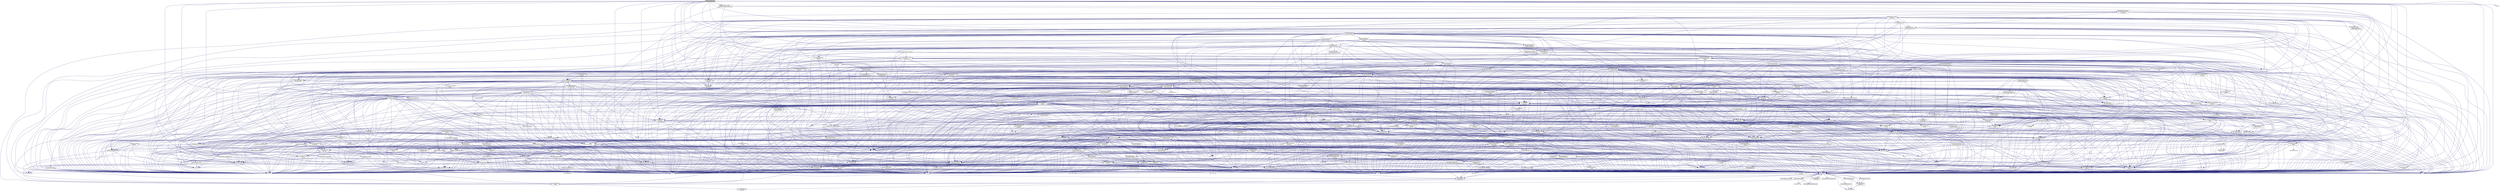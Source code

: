 digraph "activate_counters.cpp"
{
  edge [fontname="Helvetica",fontsize="10",labelfontname="Helvetica",labelfontsize="10"];
  node [fontname="Helvetica",fontsize="10",shape=record];
  Node0 [label="activate_counters.cpp",height=0.2,width=0.4,color="black", fillcolor="grey75", style="filled", fontcolor="black"];
  Node0 -> Node1 [color="midnightblue",fontsize="10",style="solid",fontname="Helvetica"];
  Node1 [label="hpx/config.hpp",height=0.2,width=0.4,color="black", fillcolor="white", style="filled",URL="$d8/dfd/config_8hpp.html"];
  Node1 -> Node2 [color="midnightblue",fontsize="10",style="solid",fontname="Helvetica"];
  Node2 [label="hpx/config/attributes.hpp",height=0.2,width=0.4,color="black", fillcolor="white", style="filled",URL="$df/d6a/attributes_8hpp.html"];
  Node2 -> Node3 [color="midnightblue",fontsize="10",style="solid",fontname="Helvetica"];
  Node3 [label="hpx/config/defines.hpp",height=0.2,width=0.4,color="grey75", fillcolor="white", style="filled"];
  Node2 -> Node4 [color="midnightblue",fontsize="10",style="solid",fontname="Helvetica"];
  Node4 [label="hpx/config/compiler\l_specific.hpp",height=0.2,width=0.4,color="black", fillcolor="white", style="filled",URL="$d2/d97/compiler__specific_8hpp.html"];
  Node4 -> Node3 [color="midnightblue",fontsize="10",style="solid",fontname="Helvetica"];
  Node1 -> Node5 [color="midnightblue",fontsize="10",style="solid",fontname="Helvetica"];
  Node5 [label="hpx/config/branch_hints.hpp",height=0.2,width=0.4,color="black", fillcolor="white", style="filled",URL="$de/d38/branch__hints_8hpp.html"];
  Node1 -> Node4 [color="midnightblue",fontsize="10",style="solid",fontname="Helvetica"];
  Node1 -> Node6 [color="midnightblue",fontsize="10",style="solid",fontname="Helvetica"];
  Node6 [label="hpx/config/constexpr.hpp",height=0.2,width=0.4,color="black", fillcolor="white", style="filled",URL="$d4/dce/constexpr_8hpp.html"];
  Node6 -> Node3 [color="midnightblue",fontsize="10",style="solid",fontname="Helvetica"];
  Node1 -> Node3 [color="midnightblue",fontsize="10",style="solid",fontname="Helvetica"];
  Node1 -> Node7 [color="midnightblue",fontsize="10",style="solid",fontname="Helvetica"];
  Node7 [label="hpx/config/emulate\l_deleted.hpp",height=0.2,width=0.4,color="black", fillcolor="white", style="filled",URL="$d6/de2/emulate__deleted_8hpp.html"];
  Node7 -> Node1 [color="midnightblue",fontsize="10",style="solid",fontname="Helvetica"];
  Node1 -> Node8 [color="midnightblue",fontsize="10",style="solid",fontname="Helvetica"];
  Node8 [label="hpx/config/export_definitions.hpp",height=0.2,width=0.4,color="black", fillcolor="white", style="filled",URL="$d8/df6/config_2export__definitions_8hpp.html"];
  Node1 -> Node9 [color="midnightblue",fontsize="10",style="solid",fontname="Helvetica"];
  Node9 [label="hpx/config/forceinline.hpp",height=0.2,width=0.4,color="black", fillcolor="white", style="filled",URL="$d7/d7f/forceinline_8hpp.html"];
  Node9 -> Node4 [color="midnightblue",fontsize="10",style="solid",fontname="Helvetica"];
  Node1 -> Node10 [color="midnightblue",fontsize="10",style="solid",fontname="Helvetica"];
  Node10 [label="hpx/config/manual_profiling.hpp",height=0.2,width=0.4,color="black", fillcolor="white", style="filled",URL="$de/d75/manual__profiling_8hpp.html"];
  Node1 -> Node11 [color="midnightblue",fontsize="10",style="solid",fontname="Helvetica"];
  Node11 [label="hpx/config/version.hpp",height=0.2,width=0.4,color="black", fillcolor="white", style="filled",URL="$d5/ddd/config_2version_8hpp.html"];
  Node11 -> Node1 [color="midnightblue",fontsize="10",style="solid",fontname="Helvetica"];
  Node11 -> Node8 [color="midnightblue",fontsize="10",style="solid",fontname="Helvetica"];
  Node11 -> Node12 [color="midnightblue",fontsize="10",style="solid",fontname="Helvetica"];
  Node12 [label="hpx/util/detail/pp\l/cat.hpp",height=0.2,width=0.4,color="black", fillcolor="white", style="filled",URL="$d0/d47/cat_8hpp.html"];
  Node12 -> Node13 [color="midnightblue",fontsize="10",style="solid",fontname="Helvetica"];
  Node13 [label="hpx/util/detail/pp\l/config.hpp",height=0.2,width=0.4,color="black", fillcolor="white", style="filled",URL="$d2/d1a/util_2detail_2pp_2config_8hpp.html"];
  Node11 -> Node14 [color="midnightblue",fontsize="10",style="solid",fontname="Helvetica"];
  Node14 [label="boost/version.hpp",height=0.2,width=0.4,color="grey75", fillcolor="white", style="filled"];
  Node1 -> Node14 [color="midnightblue",fontsize="10",style="solid",fontname="Helvetica"];
  Node1 -> Node12 [color="midnightblue",fontsize="10",style="solid",fontname="Helvetica"];
  Node1 -> Node15 [color="midnightblue",fontsize="10",style="solid",fontname="Helvetica"];
  Node15 [label="hpx/util/detail/pp\l/stringize.hpp",height=0.2,width=0.4,color="black", fillcolor="white", style="filled",URL="$de/ded/stringize_8hpp.html"];
  Node15 -> Node13 [color="midnightblue",fontsize="10",style="solid",fontname="Helvetica"];
  Node0 -> Node16 [color="midnightblue",fontsize="10",style="solid",fontname="Helvetica"];
  Node16 [label="hpx/runtime/agas/interface.hpp",height=0.2,width=0.4,color="black", fillcolor="white", style="filled",URL="$dd/d61/interface_8hpp.html"];
  Node16 -> Node1 [color="midnightblue",fontsize="10",style="solid",fontname="Helvetica"];
  Node16 -> Node17 [color="midnightblue",fontsize="10",style="solid",fontname="Helvetica"];
  Node17 [label="hpx/exception_fwd.hpp",height=0.2,width=0.4,color="black", fillcolor="white", style="filled",URL="$de/dd9/exception__fwd_8hpp.html"];
  Node17 -> Node1 [color="midnightblue",fontsize="10",style="solid",fontname="Helvetica"];
  Node17 -> Node18 [color="midnightblue",fontsize="10",style="solid",fontname="Helvetica"];
  Node18 [label="hpx/error.hpp",height=0.2,width=0.4,color="black", fillcolor="white", style="filled",URL="$d9/d99/error_8hpp.html"];
  Node18 -> Node1 [color="midnightblue",fontsize="10",style="solid",fontname="Helvetica"];
  Node18 -> Node19 [color="midnightblue",fontsize="10",style="solid",fontname="Helvetica"];
  Node19 [label="boost/system/error\l_code.hpp",height=0.2,width=0.4,color="grey75", fillcolor="white", style="filled"];
  Node18 -> Node20 [color="midnightblue",fontsize="10",style="solid",fontname="Helvetica"];
  Node20 [label="string",height=0.2,width=0.4,color="grey75", fillcolor="white", style="filled"];
  Node17 -> Node21 [color="midnightblue",fontsize="10",style="solid",fontname="Helvetica"];
  Node21 [label="hpx/throw_exception.hpp",height=0.2,width=0.4,color="black", fillcolor="white", style="filled",URL="$d7/d3a/throw__exception_8hpp.html"];
  Node21 -> Node1 [color="midnightblue",fontsize="10",style="solid",fontname="Helvetica"];
  Node21 -> Node18 [color="midnightblue",fontsize="10",style="solid",fontname="Helvetica"];
  Node21 -> Node17 [color="midnightblue",fontsize="10",style="solid",fontname="Helvetica"];
  Node21 -> Node22 [color="midnightblue",fontsize="10",style="solid",fontname="Helvetica"];
  Node22 [label="boost/current_function.hpp",height=0.2,width=0.4,color="grey75", fillcolor="white", style="filled"];
  Node21 -> Node19 [color="midnightblue",fontsize="10",style="solid",fontname="Helvetica"];
  Node21 -> Node23 [color="midnightblue",fontsize="10",style="solid",fontname="Helvetica"];
  Node23 [label="exception",height=0.2,width=0.4,color="grey75", fillcolor="white", style="filled"];
  Node21 -> Node20 [color="midnightblue",fontsize="10",style="solid",fontname="Helvetica"];
  Node21 -> Node24 [color="midnightblue",fontsize="10",style="solid",fontname="Helvetica"];
  Node24 [label="hpx/config/warnings\l_prefix.hpp",height=0.2,width=0.4,color="black", fillcolor="white", style="filled",URL="$dd/d54/warnings__prefix_8hpp.html"];
  Node24 -> Node1 [color="midnightblue",fontsize="10",style="solid",fontname="Helvetica"];
  Node21 -> Node25 [color="midnightblue",fontsize="10",style="solid",fontname="Helvetica"];
  Node25 [label="hpx/config/warnings\l_suffix.hpp",height=0.2,width=0.4,color="black", fillcolor="white", style="filled",URL="$dc/dd1/warnings__suffix_8hpp.html"];
  Node25 -> Node1 [color="midnightblue",fontsize="10",style="solid",fontname="Helvetica"];
  Node16 -> Node26 [color="midnightblue",fontsize="10",style="solid",fontname="Helvetica"];
  Node26 [label="hpx/lcos_fwd.hpp",height=0.2,width=0.4,color="black", fillcolor="white", style="filled",URL="$da/d46/lcos__fwd_8hpp.html"];
  Node26 -> Node1 [color="midnightblue",fontsize="10",style="solid",fontname="Helvetica"];
  Node26 -> Node27 [color="midnightblue",fontsize="10",style="solid",fontname="Helvetica"];
  Node27 [label="hpx/traits/is_component.hpp",height=0.2,width=0.4,color="black", fillcolor="white", style="filled",URL="$d9/d27/is__component_8hpp.html"];
  Node27 -> Node1 [color="midnightblue",fontsize="10",style="solid",fontname="Helvetica"];
  Node27 -> Node28 [color="midnightblue",fontsize="10",style="solid",fontname="Helvetica"];
  Node28 [label="cstddef",height=0.2,width=0.4,color="grey75", fillcolor="white", style="filled"];
  Node27 -> Node29 [color="midnightblue",fontsize="10",style="solid",fontname="Helvetica"];
  Node29 [label="type_traits",height=0.2,width=0.4,color="grey75", fillcolor="white", style="filled"];
  Node26 -> Node30 [color="midnightblue",fontsize="10",style="solid",fontname="Helvetica"];
  Node30 [label="hpx/traits/promise\l_local_result.hpp",height=0.2,width=0.4,color="black", fillcolor="white", style="filled",URL="$de/da6/promise__local__result_8hpp.html"];
  Node30 -> Node1 [color="midnightblue",fontsize="10",style="solid",fontname="Helvetica"];
  Node30 -> Node31 [color="midnightblue",fontsize="10",style="solid",fontname="Helvetica"];
  Node31 [label="hpx/util/unused.hpp",height=0.2,width=0.4,color="black", fillcolor="white", style="filled",URL="$dd/d26/unused_8hpp.html"];
  Node31 -> Node1 [color="midnightblue",fontsize="10",style="solid",fontname="Helvetica"];
  Node26 -> Node32 [color="midnightblue",fontsize="10",style="solid",fontname="Helvetica"];
  Node32 [label="hpx/traits/promise\l_remote_result.hpp",height=0.2,width=0.4,color="black", fillcolor="white", style="filled",URL="$d3/dcf/promise__remote__result_8hpp.html"];
  Node32 -> Node31 [color="midnightblue",fontsize="10",style="solid",fontname="Helvetica"];
  Node26 -> Node33 [color="midnightblue",fontsize="10",style="solid",fontname="Helvetica"];
  Node33 [label="vector",height=0.2,width=0.4,color="grey75", fillcolor="white", style="filled"];
  Node16 -> Node34 [color="midnightblue",fontsize="10",style="solid",fontname="Helvetica"];
  Node34 [label="hpx/runtime/components\l/component_type.hpp",height=0.2,width=0.4,color="black", fillcolor="white", style="filled",URL="$d3/d08/component__type_8hpp.html"];
  Node34 -> Node1 [color="midnightblue",fontsize="10",style="solid",fontname="Helvetica"];
  Node34 -> Node35 [color="midnightblue",fontsize="10",style="solid",fontname="Helvetica"];
  Node35 [label="hpx/traits/component\l_type_database.hpp",height=0.2,width=0.4,color="black", fillcolor="white", style="filled",URL="$d7/d48/component__type__database_8hpp.html"];
  Node35 -> Node1 [color="midnightblue",fontsize="10",style="solid",fontname="Helvetica"];
  Node35 -> Node36 [color="midnightblue",fontsize="10",style="solid",fontname="Helvetica"];
  Node36 [label="cstdint",height=0.2,width=0.4,color="grey75", fillcolor="white", style="filled"];
  Node34 -> Node37 [color="midnightblue",fontsize="10",style="solid",fontname="Helvetica"];
  Node37 [label="hpx/util/assert.hpp",height=0.2,width=0.4,color="black", fillcolor="white", style="filled",URL="$d2/d54/assert_8hpp.html"];
  Node37 -> Node1 [color="midnightblue",fontsize="10",style="solid",fontname="Helvetica"];
  Node37 -> Node38 [color="midnightblue",fontsize="10",style="solid",fontname="Helvetica"];
  Node38 [label="assert.h",height=0.2,width=0.4,color="grey75", fillcolor="white", style="filled"];
  Node37 -> Node22 [color="midnightblue",fontsize="10",style="solid",fontname="Helvetica"];
  Node37 -> Node39 [color="midnightblue",fontsize="10",style="solid",fontname="Helvetica"];
  Node39 [label="cstdlib",height=0.2,width=0.4,color="grey75", fillcolor="white", style="filled"];
  Node37 -> Node40 [color="midnightblue",fontsize="10",style="solid",fontname="Helvetica"];
  Node40 [label="iostream",height=0.2,width=0.4,color="grey75", fillcolor="white", style="filled"];
  Node34 -> Node41 [color="midnightblue",fontsize="10",style="solid",fontname="Helvetica"];
  Node41 [label="hpx/util/detail/pp\l/strip_parens.hpp",height=0.2,width=0.4,color="black", fillcolor="white", style="filled",URL="$d1/dcf/strip__parens_8hpp.html",tooltip="Defines the HPX_PP_STRIP_PARENS macro. "];
  Node41 -> Node12 [color="midnightblue",fontsize="10",style="solid",fontname="Helvetica"];
  Node34 -> Node36 [color="midnightblue",fontsize="10",style="solid",fontname="Helvetica"];
  Node34 -> Node20 [color="midnightblue",fontsize="10",style="solid",fontname="Helvetica"];
  Node16 -> Node42 [color="midnightblue",fontsize="10",style="solid",fontname="Helvetica"];
  Node42 [label="hpx/runtime/components\l_fwd.hpp",height=0.2,width=0.4,color="black", fillcolor="white", style="filled",URL="$d5/d6a/runtime_2components__fwd_8hpp.html"];
  Node42 -> Node1 [color="midnightblue",fontsize="10",style="solid",fontname="Helvetica"];
  Node42 -> Node43 [color="midnightblue",fontsize="10",style="solid",fontname="Helvetica"];
  Node43 [label="hpx/traits/managed\l_component_policies.hpp",height=0.2,width=0.4,color="black", fillcolor="white", style="filled",URL="$d5/d93/managed__component__policies_8hpp.html"];
  Node43 -> Node1 [color="midnightblue",fontsize="10",style="solid",fontname="Helvetica"];
  Node43 -> Node44 [color="midnightblue",fontsize="10",style="solid",fontname="Helvetica"];
  Node44 [label="hpx/util/always_void.hpp",height=0.2,width=0.4,color="black", fillcolor="white", style="filled",URL="$d0/d88/always__void_8hpp.html"];
  Node42 -> Node28 [color="midnightblue",fontsize="10",style="solid",fontname="Helvetica"];
  Node42 -> Node20 [color="midnightblue",fontsize="10",style="solid",fontname="Helvetica"];
  Node16 -> Node45 [color="midnightblue",fontsize="10",style="solid",fontname="Helvetica"];
  Node45 [label="hpx/runtime/launch\l_policy.hpp",height=0.2,width=0.4,color="black", fillcolor="white", style="filled",URL="$d4/d21/launch__policy_8hpp.html"];
  Node45 -> Node1 [color="midnightblue",fontsize="10",style="solid",fontname="Helvetica"];
  Node45 -> Node46 [color="midnightblue",fontsize="10",style="solid",fontname="Helvetica"];
  Node46 [label="hpx/runtime/threads\l/thread_enums.hpp",height=0.2,width=0.4,color="black", fillcolor="white", style="filled",URL="$db/d7d/thread__enums_8hpp.html"];
  Node46 -> Node1 [color="midnightblue",fontsize="10",style="solid",fontname="Helvetica"];
  Node46 -> Node47 [color="midnightblue",fontsize="10",style="solid",fontname="Helvetica"];
  Node47 [label="hpx/runtime/threads\l/detail/combined_tagged\l_state.hpp",height=0.2,width=0.4,color="black", fillcolor="white", style="filled",URL="$d4/d8e/combined__tagged__state_8hpp.html"];
  Node47 -> Node1 [color="midnightblue",fontsize="10",style="solid",fontname="Helvetica"];
  Node47 -> Node37 [color="midnightblue",fontsize="10",style="solid",fontname="Helvetica"];
  Node47 -> Node28 [color="midnightblue",fontsize="10",style="solid",fontname="Helvetica"];
  Node47 -> Node36 [color="midnightblue",fontsize="10",style="solid",fontname="Helvetica"];
  Node46 -> Node28 [color="midnightblue",fontsize="10",style="solid",fontname="Helvetica"];
  Node45 -> Node48 [color="midnightblue",fontsize="10",style="solid",fontname="Helvetica"];
  Node48 [label="hpx/runtime/serialization\l/serialization_fwd.hpp",height=0.2,width=0.4,color="black", fillcolor="white", style="filled",URL="$d4/d93/serialization__fwd_8hpp.html"];
  Node48 -> Node1 [color="midnightblue",fontsize="10",style="solid",fontname="Helvetica"];
  Node48 -> Node41 [color="midnightblue",fontsize="10",style="solid",fontname="Helvetica"];
  Node48 -> Node29 [color="midnightblue",fontsize="10",style="solid",fontname="Helvetica"];
  Node45 -> Node29 [color="midnightblue",fontsize="10",style="solid",fontname="Helvetica"];
  Node45 -> Node49 [color="midnightblue",fontsize="10",style="solid",fontname="Helvetica"];
  Node49 [label="utility",height=0.2,width=0.4,color="grey75", fillcolor="white", style="filled"];
  Node16 -> Node50 [color="midnightblue",fontsize="10",style="solid",fontname="Helvetica"];
  Node50 [label="hpx/runtime/naming\l/name.hpp",height=0.2,width=0.4,color="black", fillcolor="white", style="filled",URL="$d0/ddd/name_8hpp.html"];
  Node50 -> Node1 [color="midnightblue",fontsize="10",style="solid",fontname="Helvetica"];
  Node50 -> Node51 [color="midnightblue",fontsize="10",style="solid",fontname="Helvetica"];
  Node51 [label="hpx/lcos/local/spinlock.hpp",height=0.2,width=0.4,color="black", fillcolor="white", style="filled",URL="$d9/d89/lcos_2local_2spinlock_8hpp.html"];
  Node51 -> Node1 [color="midnightblue",fontsize="10",style="solid",fontname="Helvetica"];
  Node51 -> Node52 [color="midnightblue",fontsize="10",style="solid",fontname="Helvetica"];
  Node52 [label="hpx/runtime/threads\l/thread_helpers.hpp",height=0.2,width=0.4,color="black", fillcolor="white", style="filled",URL="$d1/daf/thread__helpers_8hpp.html"];
  Node52 -> Node1 [color="midnightblue",fontsize="10",style="solid",fontname="Helvetica"];
  Node52 -> Node17 [color="midnightblue",fontsize="10",style="solid",fontname="Helvetica"];
  Node52 -> Node53 [color="midnightblue",fontsize="10",style="solid",fontname="Helvetica"];
  Node53 [label="hpx/runtime/naming\l_fwd.hpp",height=0.2,width=0.4,color="black", fillcolor="white", style="filled",URL="$d5/d24/naming__fwd_8hpp.html"];
  Node53 -> Node1 [color="midnightblue",fontsize="10",style="solid",fontname="Helvetica"];
  Node53 -> Node54 [color="midnightblue",fontsize="10",style="solid",fontname="Helvetica"];
  Node54 [label="hpx/runtime/agas_fwd.hpp",height=0.2,width=0.4,color="black", fillcolor="white", style="filled",URL="$df/d2a/agas__fwd_8hpp.html"];
  Node54 -> Node1 [color="midnightblue",fontsize="10",style="solid",fontname="Helvetica"];
  Node54 -> Node34 [color="midnightblue",fontsize="10",style="solid",fontname="Helvetica"];
  Node54 -> Node55 [color="midnightblue",fontsize="10",style="solid",fontname="Helvetica"];
  Node55 [label="hpx/util/function.hpp",height=0.2,width=0.4,color="black", fillcolor="white", style="filled",URL="$d7/d7c/function_8hpp.html"];
  Node55 -> Node1 [color="midnightblue",fontsize="10",style="solid",fontname="Helvetica"];
  Node55 -> Node48 [color="midnightblue",fontsize="10",style="solid",fontname="Helvetica"];
  Node55 -> Node56 [color="midnightblue",fontsize="10",style="solid",fontname="Helvetica"];
  Node56 [label="hpx/traits/get_function\l_address.hpp",height=0.2,width=0.4,color="black", fillcolor="white", style="filled",URL="$df/d1c/get__function__address_8hpp.html"];
  Node56 -> Node1 [color="midnightblue",fontsize="10",style="solid",fontname="Helvetica"];
  Node56 -> Node28 [color="midnightblue",fontsize="10",style="solid",fontname="Helvetica"];
  Node56 -> Node57 [color="midnightblue",fontsize="10",style="solid",fontname="Helvetica"];
  Node57 [label="memory",height=0.2,width=0.4,color="grey75", fillcolor="white", style="filled"];
  Node55 -> Node58 [color="midnightblue",fontsize="10",style="solid",fontname="Helvetica"];
  Node58 [label="hpx/traits/get_function\l_annotation.hpp",height=0.2,width=0.4,color="black", fillcolor="white", style="filled",URL="$db/d2c/get__function__annotation_8hpp.html"];
  Node58 -> Node1 [color="midnightblue",fontsize="10",style="solid",fontname="Helvetica"];
  Node58 -> Node59 [color="midnightblue",fontsize="10",style="solid",fontname="Helvetica"];
  Node59 [label="hpx/util/itt_notify.hpp",height=0.2,width=0.4,color="black", fillcolor="white", style="filled",URL="$de/df9/itt__notify_8hpp.html"];
  Node59 -> Node1 [color="midnightblue",fontsize="10",style="solid",fontname="Helvetica"];
  Node59 -> Node28 [color="midnightblue",fontsize="10",style="solid",fontname="Helvetica"];
  Node59 -> Node36 [color="midnightblue",fontsize="10",style="solid",fontname="Helvetica"];
  Node59 -> Node60 [color="midnightblue",fontsize="10",style="solid",fontname="Helvetica"];
  Node60 [label="cstring",height=0.2,width=0.4,color="grey75", fillcolor="white", style="filled"];
  Node58 -> Node28 [color="midnightblue",fontsize="10",style="solid",fontname="Helvetica"];
  Node58 -> Node57 [color="midnightblue",fontsize="10",style="solid",fontname="Helvetica"];
  Node55 -> Node61 [color="midnightblue",fontsize="10",style="solid",fontname="Helvetica"];
  Node61 [label="hpx/traits/is_callable.hpp",height=0.2,width=0.4,color="black", fillcolor="white", style="filled",URL="$da/d69/is__callable_8hpp.html"];
  Node61 -> Node1 [color="midnightblue",fontsize="10",style="solid",fontname="Helvetica"];
  Node61 -> Node44 [color="midnightblue",fontsize="10",style="solid",fontname="Helvetica"];
  Node61 -> Node62 [color="midnightblue",fontsize="10",style="solid",fontname="Helvetica"];
  Node62 [label="hpx/util/result_of.hpp",height=0.2,width=0.4,color="black", fillcolor="white", style="filled",URL="$dd/d4f/result__of_8hpp.html"];
  Node62 -> Node1 [color="midnightblue",fontsize="10",style="solid",fontname="Helvetica"];
  Node62 -> Node63 [color="midnightblue",fontsize="10",style="solid",fontname="Helvetica"];
  Node63 [label="boost/ref.hpp",height=0.2,width=0.4,color="grey75", fillcolor="white", style="filled"];
  Node62 -> Node29 [color="midnightblue",fontsize="10",style="solid",fontname="Helvetica"];
  Node62 -> Node49 [color="midnightblue",fontsize="10",style="solid",fontname="Helvetica"];
  Node61 -> Node29 [color="midnightblue",fontsize="10",style="solid",fontname="Helvetica"];
  Node55 -> Node64 [color="midnightblue",fontsize="10",style="solid",fontname="Helvetica"];
  Node64 [label="hpx/util/detail/basic\l_function.hpp",height=0.2,width=0.4,color="black", fillcolor="white", style="filled",URL="$dc/da0/basic__function_8hpp.html"];
  Node64 -> Node1 [color="midnightblue",fontsize="10",style="solid",fontname="Helvetica"];
  Node64 -> Node48 [color="midnightblue",fontsize="10",style="solid",fontname="Helvetica"];
  Node64 -> Node56 [color="midnightblue",fontsize="10",style="solid",fontname="Helvetica"];
  Node64 -> Node58 [color="midnightblue",fontsize="10",style="solid",fontname="Helvetica"];
  Node64 -> Node61 [color="midnightblue",fontsize="10",style="solid",fontname="Helvetica"];
  Node64 -> Node65 [color="midnightblue",fontsize="10",style="solid",fontname="Helvetica"];
  Node65 [label="hpx/util/detail/empty\l_function.hpp",height=0.2,width=0.4,color="black", fillcolor="white", style="filled",URL="$d6/d4d/empty__function_8hpp.html"];
  Node65 -> Node21 [color="midnightblue",fontsize="10",style="solid",fontname="Helvetica"];
  Node65 -> Node66 [color="midnightblue",fontsize="10",style="solid",fontname="Helvetica"];
  Node66 [label="hpx/util/detail/function\l_registration.hpp",height=0.2,width=0.4,color="black", fillcolor="white", style="filled",URL="$df/d7b/function__registration_8hpp.html"];
  Node66 -> Node1 [color="midnightblue",fontsize="10",style="solid",fontname="Helvetica"];
  Node66 -> Node67 [color="midnightblue",fontsize="10",style="solid",fontname="Helvetica"];
  Node67 [label="hpx/util/demangle_helper.hpp",height=0.2,width=0.4,color="black", fillcolor="white", style="filled",URL="$dc/db2/demangle__helper_8hpp.html"];
  Node67 -> Node1 [color="midnightblue",fontsize="10",style="solid",fontname="Helvetica"];
  Node67 -> Node68 [color="midnightblue",fontsize="10",style="solid",fontname="Helvetica"];
  Node68 [label="typeinfo",height=0.2,width=0.4,color="grey75", fillcolor="white", style="filled"];
  Node66 -> Node15 [color="midnightblue",fontsize="10",style="solid",fontname="Helvetica"];
  Node66 -> Node41 [color="midnightblue",fontsize="10",style="solid",fontname="Helvetica"];
  Node66 -> Node29 [color="midnightblue",fontsize="10",style="solid",fontname="Helvetica"];
  Node64 -> Node69 [color="midnightblue",fontsize="10",style="solid",fontname="Helvetica"];
  Node69 [label="hpx/util/detail/vtable\l/serializable_function\l_vtable.hpp",height=0.2,width=0.4,color="black", fillcolor="white", style="filled",URL="$de/d38/serializable__function__vtable_8hpp.html"];
  Node69 -> Node1 [color="midnightblue",fontsize="10",style="solid",fontname="Helvetica"];
  Node69 -> Node70 [color="midnightblue",fontsize="10",style="solid",fontname="Helvetica"];
  Node70 [label="hpx/runtime/serialization\l/detail/polymorphic_intrusive\l_factory.hpp",height=0.2,width=0.4,color="black", fillcolor="white", style="filled",URL="$dd/d93/polymorphic__intrusive__factory_8hpp.html"];
  Node70 -> Node1 [color="midnightblue",fontsize="10",style="solid",fontname="Helvetica"];
  Node70 -> Node48 [color="midnightblue",fontsize="10",style="solid",fontname="Helvetica"];
  Node70 -> Node67 [color="midnightblue",fontsize="10",style="solid",fontname="Helvetica"];
  Node70 -> Node15 [color="midnightblue",fontsize="10",style="solid",fontname="Helvetica"];
  Node70 -> Node71 [color="midnightblue",fontsize="10",style="solid",fontname="Helvetica"];
  Node71 [label="hpx/util/jenkins_hash.hpp",height=0.2,width=0.4,color="black", fillcolor="white", style="filled",URL="$dc/d6d/jenkins__hash_8hpp.html"];
  Node71 -> Node1 [color="midnightblue",fontsize="10",style="solid",fontname="Helvetica"];
  Node71 -> Node39 [color="midnightblue",fontsize="10",style="solid",fontname="Helvetica"];
  Node71 -> Node28 [color="midnightblue",fontsize="10",style="solid",fontname="Helvetica"];
  Node71 -> Node36 [color="midnightblue",fontsize="10",style="solid",fontname="Helvetica"];
  Node71 -> Node60 [color="midnightblue",fontsize="10",style="solid",fontname="Helvetica"];
  Node71 -> Node20 [color="midnightblue",fontsize="10",style="solid",fontname="Helvetica"];
  Node71 -> Node49 [color="midnightblue",fontsize="10",style="solid",fontname="Helvetica"];
  Node70 -> Node20 [color="midnightblue",fontsize="10",style="solid",fontname="Helvetica"];
  Node70 -> Node72 [color="midnightblue",fontsize="10",style="solid",fontname="Helvetica"];
  Node72 [label="unordered_map",height=0.2,width=0.4,color="grey75", fillcolor="white", style="filled"];
  Node69 -> Node66 [color="midnightblue",fontsize="10",style="solid",fontname="Helvetica"];
  Node69 -> Node73 [color="midnightblue",fontsize="10",style="solid",fontname="Helvetica"];
  Node73 [label="hpx/util/detail/vtable\l/serializable_vtable.hpp",height=0.2,width=0.4,color="black", fillcolor="white", style="filled",URL="$dd/d66/serializable__vtable_8hpp.html"];
  Node73 -> Node1 [color="midnightblue",fontsize="10",style="solid",fontname="Helvetica"];
  Node73 -> Node48 [color="midnightblue",fontsize="10",style="solid",fontname="Helvetica"];
  Node73 -> Node74 [color="midnightblue",fontsize="10",style="solid",fontname="Helvetica"];
  Node74 [label="hpx/util/detail/vtable\l/vtable.hpp",height=0.2,width=0.4,color="black", fillcolor="white", style="filled",URL="$d0/d6c/vtable_8hpp.html"];
  Node74 -> Node1 [color="midnightblue",fontsize="10",style="solid",fontname="Helvetica"];
  Node74 -> Node28 [color="midnightblue",fontsize="10",style="solid",fontname="Helvetica"];
  Node74 -> Node57 [color="midnightblue",fontsize="10",style="solid",fontname="Helvetica"];
  Node74 -> Node29 [color="midnightblue",fontsize="10",style="solid",fontname="Helvetica"];
  Node74 -> Node68 [color="midnightblue",fontsize="10",style="solid",fontname="Helvetica"];
  Node74 -> Node49 [color="midnightblue",fontsize="10",style="solid",fontname="Helvetica"];
  Node69 -> Node74 [color="midnightblue",fontsize="10",style="solid",fontname="Helvetica"];
  Node69 -> Node20 [color="midnightblue",fontsize="10",style="solid",fontname="Helvetica"];
  Node69 -> Node29 [color="midnightblue",fontsize="10",style="solid",fontname="Helvetica"];
  Node64 -> Node73 [color="midnightblue",fontsize="10",style="solid",fontname="Helvetica"];
  Node64 -> Node74 [color="midnightblue",fontsize="10",style="solid",fontname="Helvetica"];
  Node64 -> Node28 [color="midnightblue",fontsize="10",style="solid",fontname="Helvetica"];
  Node64 -> Node60 [color="midnightblue",fontsize="10",style="solid",fontname="Helvetica"];
  Node64 -> Node20 [color="midnightblue",fontsize="10",style="solid",fontname="Helvetica"];
  Node64 -> Node29 [color="midnightblue",fontsize="10",style="solid",fontname="Helvetica"];
  Node64 -> Node68 [color="midnightblue",fontsize="10",style="solid",fontname="Helvetica"];
  Node64 -> Node49 [color="midnightblue",fontsize="10",style="solid",fontname="Helvetica"];
  Node55 -> Node66 [color="midnightblue",fontsize="10",style="solid",fontname="Helvetica"];
  Node55 -> Node75 [color="midnightblue",fontsize="10",style="solid",fontname="Helvetica"];
  Node75 [label="hpx/util/detail/vtable\l/function_vtable.hpp",height=0.2,width=0.4,color="black", fillcolor="white", style="filled",URL="$db/dac/function__vtable_8hpp.html"];
  Node75 -> Node1 [color="midnightblue",fontsize="10",style="solid",fontname="Helvetica"];
  Node75 -> Node76 [color="midnightblue",fontsize="10",style="solid",fontname="Helvetica"];
  Node76 [label="hpx/util/detail/vtable\l/copyable_vtable.hpp",height=0.2,width=0.4,color="black", fillcolor="white", style="filled",URL="$db/d2f/copyable__vtable_8hpp.html"];
  Node76 -> Node1 [color="midnightblue",fontsize="10",style="solid",fontname="Helvetica"];
  Node76 -> Node74 [color="midnightblue",fontsize="10",style="solid",fontname="Helvetica"];
  Node75 -> Node77 [color="midnightblue",fontsize="10",style="solid",fontname="Helvetica"];
  Node77 [label="hpx/util/detail/vtable\l/unique_function_vtable.hpp",height=0.2,width=0.4,color="black", fillcolor="white", style="filled",URL="$d1/d3b/unique__function__vtable_8hpp.html"];
  Node77 -> Node1 [color="midnightblue",fontsize="10",style="solid",fontname="Helvetica"];
  Node77 -> Node65 [color="midnightblue",fontsize="10",style="solid",fontname="Helvetica"];
  Node77 -> Node78 [color="midnightblue",fontsize="10",style="solid",fontname="Helvetica"];
  Node78 [label="hpx/util/detail/vtable\l/callable_vtable.hpp",height=0.2,width=0.4,color="black", fillcolor="white", style="filled",URL="$d8/d67/callable__vtable_8hpp.html"];
  Node78 -> Node1 [color="midnightblue",fontsize="10",style="solid",fontname="Helvetica"];
  Node78 -> Node56 [color="midnightblue",fontsize="10",style="solid",fontname="Helvetica"];
  Node78 -> Node58 [color="midnightblue",fontsize="10",style="solid",fontname="Helvetica"];
  Node78 -> Node74 [color="midnightblue",fontsize="10",style="solid",fontname="Helvetica"];
  Node78 -> Node79 [color="midnightblue",fontsize="10",style="solid",fontname="Helvetica"];
  Node79 [label="hpx/util/invoke.hpp",height=0.2,width=0.4,color="black", fillcolor="white", style="filled",URL="$dd/d31/invoke_8hpp.html"];
  Node79 -> Node1 [color="midnightblue",fontsize="10",style="solid",fontname="Helvetica"];
  Node79 -> Node62 [color="midnightblue",fontsize="10",style="solid",fontname="Helvetica"];
  Node79 -> Node80 [color="midnightblue",fontsize="10",style="solid",fontname="Helvetica"];
  Node80 [label="hpx/util/void_guard.hpp",height=0.2,width=0.4,color="black", fillcolor="white", style="filled",URL="$db/d59/void__guard_8hpp.html"];
  Node80 -> Node1 [color="midnightblue",fontsize="10",style="solid",fontname="Helvetica"];
  Node79 -> Node63 [color="midnightblue",fontsize="10",style="solid",fontname="Helvetica"];
  Node79 -> Node29 [color="midnightblue",fontsize="10",style="solid",fontname="Helvetica"];
  Node79 -> Node49 [color="midnightblue",fontsize="10",style="solid",fontname="Helvetica"];
  Node78 -> Node28 [color="midnightblue",fontsize="10",style="solid",fontname="Helvetica"];
  Node78 -> Node49 [color="midnightblue",fontsize="10",style="solid",fontname="Helvetica"];
  Node77 -> Node74 [color="midnightblue",fontsize="10",style="solid",fontname="Helvetica"];
  Node77 -> Node79 [color="midnightblue",fontsize="10",style="solid",fontname="Helvetica"];
  Node77 -> Node29 [color="midnightblue",fontsize="10",style="solid",fontname="Helvetica"];
  Node77 -> Node49 [color="midnightblue",fontsize="10",style="solid",fontname="Helvetica"];
  Node75 -> Node74 [color="midnightblue",fontsize="10",style="solid",fontname="Helvetica"];
  Node55 -> Node74 [color="midnightblue",fontsize="10",style="solid",fontname="Helvetica"];
  Node55 -> Node81 [color="midnightblue",fontsize="10",style="solid",fontname="Helvetica"];
  Node81 [label="hpx/util_fwd.hpp",height=0.2,width=0.4,color="black", fillcolor="white", style="filled",URL="$d4/d46/util__fwd_8hpp.html"];
  Node81 -> Node1 [color="midnightblue",fontsize="10",style="solid",fontname="Helvetica"];
  Node55 -> Node28 [color="midnightblue",fontsize="10",style="solid",fontname="Helvetica"];
  Node55 -> Node29 [color="midnightblue",fontsize="10",style="solid",fontname="Helvetica"];
  Node55 -> Node49 [color="midnightblue",fontsize="10",style="solid",fontname="Helvetica"];
  Node54 -> Node20 [color="midnightblue",fontsize="10",style="solid",fontname="Helvetica"];
  Node53 -> Node36 [color="midnightblue",fontsize="10",style="solid",fontname="Helvetica"];
  Node52 -> Node82 [color="midnightblue",fontsize="10",style="solid",fontname="Helvetica"];
  Node82 [label="hpx/runtime/threads\l_fwd.hpp",height=0.2,width=0.4,color="black", fillcolor="white", style="filled",URL="$d7/da9/threads__fwd_8hpp.html"];
  Node82 -> Node1 [color="midnightblue",fontsize="10",style="solid",fontname="Helvetica"];
  Node82 -> Node83 [color="midnightblue",fontsize="10",style="solid",fontname="Helvetica"];
  Node83 [label="hpx/runtime/threads\l/thread_data_fwd.hpp",height=0.2,width=0.4,color="black", fillcolor="white", style="filled",URL="$d4/db6/thread__data__fwd_8hpp.html"];
  Node83 -> Node1 [color="midnightblue",fontsize="10",style="solid",fontname="Helvetica"];
  Node83 -> Node17 [color="midnightblue",fontsize="10",style="solid",fontname="Helvetica"];
  Node83 -> Node84 [color="midnightblue",fontsize="10",style="solid",fontname="Helvetica"];
  Node84 [label="hpx/runtime/threads\l/coroutines/coroutine\l_fwd.hpp",height=0.2,width=0.4,color="black", fillcolor="white", style="filled",URL="$d2/d2d/coroutine__fwd_8hpp.html"];
  Node84 -> Node1 [color="midnightblue",fontsize="10",style="solid",fontname="Helvetica"];
  Node83 -> Node46 [color="midnightblue",fontsize="10",style="solid",fontname="Helvetica"];
  Node83 -> Node81 [color="midnightblue",fontsize="10",style="solid",fontname="Helvetica"];
  Node83 -> Node55 [color="midnightblue",fontsize="10",style="solid",fontname="Helvetica"];
  Node83 -> Node85 [color="midnightblue",fontsize="10",style="solid",fontname="Helvetica"];
  Node85 [label="hpx/util/unique_function.hpp",height=0.2,width=0.4,color="black", fillcolor="white", style="filled",URL="$da/d32/unique__function_8hpp.html"];
  Node85 -> Node1 [color="midnightblue",fontsize="10",style="solid",fontname="Helvetica"];
  Node85 -> Node48 [color="midnightblue",fontsize="10",style="solid",fontname="Helvetica"];
  Node85 -> Node56 [color="midnightblue",fontsize="10",style="solid",fontname="Helvetica"];
  Node85 -> Node58 [color="midnightblue",fontsize="10",style="solid",fontname="Helvetica"];
  Node85 -> Node61 [color="midnightblue",fontsize="10",style="solid",fontname="Helvetica"];
  Node85 -> Node64 [color="midnightblue",fontsize="10",style="solid",fontname="Helvetica"];
  Node85 -> Node66 [color="midnightblue",fontsize="10",style="solid",fontname="Helvetica"];
  Node85 -> Node77 [color="midnightblue",fontsize="10",style="solid",fontname="Helvetica"];
  Node85 -> Node74 [color="midnightblue",fontsize="10",style="solid",fontname="Helvetica"];
  Node85 -> Node81 [color="midnightblue",fontsize="10",style="solid",fontname="Helvetica"];
  Node85 -> Node28 [color="midnightblue",fontsize="10",style="solid",fontname="Helvetica"];
  Node85 -> Node29 [color="midnightblue",fontsize="10",style="solid",fontname="Helvetica"];
  Node85 -> Node49 [color="midnightblue",fontsize="10",style="solid",fontname="Helvetica"];
  Node83 -> Node86 [color="midnightblue",fontsize="10",style="solid",fontname="Helvetica"];
  Node86 [label="boost/intrusive_ptr.hpp",height=0.2,width=0.4,color="grey75", fillcolor="white", style="filled"];
  Node83 -> Node28 [color="midnightblue",fontsize="10",style="solid",fontname="Helvetica"];
  Node83 -> Node36 [color="midnightblue",fontsize="10",style="solid",fontname="Helvetica"];
  Node83 -> Node49 [color="midnightblue",fontsize="10",style="solid",fontname="Helvetica"];
  Node82 -> Node46 [color="midnightblue",fontsize="10",style="solid",fontname="Helvetica"];
  Node52 -> Node87 [color="midnightblue",fontsize="10",style="solid",fontname="Helvetica"];
  Node87 [label="hpx/runtime/threads\l/policies/scheduler\l_mode.hpp",height=0.2,width=0.4,color="black", fillcolor="white", style="filled",URL="$db/d8e/scheduler__mode_8hpp.html"];
  Node52 -> Node83 [color="midnightblue",fontsize="10",style="solid",fontname="Helvetica"];
  Node52 -> Node46 [color="midnightblue",fontsize="10",style="solid",fontname="Helvetica"];
  Node52 -> Node81 [color="midnightblue",fontsize="10",style="solid",fontname="Helvetica"];
  Node52 -> Node85 [color="midnightblue",fontsize="10",style="solid",fontname="Helvetica"];
  Node52 -> Node88 [color="midnightblue",fontsize="10",style="solid",fontname="Helvetica"];
  Node88 [label="hpx/util/steady_clock.hpp",height=0.2,width=0.4,color="black", fillcolor="white", style="filled",URL="$d6/d46/steady__clock_8hpp.html"];
  Node88 -> Node1 [color="midnightblue",fontsize="10",style="solid",fontname="Helvetica"];
  Node88 -> Node89 [color="midnightblue",fontsize="10",style="solid",fontname="Helvetica"];
  Node89 [label="chrono",height=0.2,width=0.4,color="grey75", fillcolor="white", style="filled"];
  Node52 -> Node90 [color="midnightblue",fontsize="10",style="solid",fontname="Helvetica"];
  Node90 [label="hpx/util/thread_description.hpp",height=0.2,width=0.4,color="black", fillcolor="white", style="filled",URL="$d0/d42/thread__description_8hpp.html"];
  Node90 -> Node1 [color="midnightblue",fontsize="10",style="solid",fontname="Helvetica"];
  Node90 -> Node91 [color="midnightblue",fontsize="10",style="solid",fontname="Helvetica"];
  Node91 [label="hpx/runtime/actions\l/basic_action_fwd.hpp",height=0.2,width=0.4,color="black", fillcolor="white", style="filled",URL="$d6/d4d/basic__action__fwd_8hpp.html"];
  Node91 -> Node1 [color="midnightblue",fontsize="10",style="solid",fontname="Helvetica"];
  Node90 -> Node83 [color="midnightblue",fontsize="10",style="solid",fontname="Helvetica"];
  Node90 -> Node56 [color="midnightblue",fontsize="10",style="solid",fontname="Helvetica"];
  Node90 -> Node58 [color="midnightblue",fontsize="10",style="solid",fontname="Helvetica"];
  Node90 -> Node92 [color="midnightblue",fontsize="10",style="solid",fontname="Helvetica"];
  Node92 [label="hpx/traits/is_action.hpp",height=0.2,width=0.4,color="black", fillcolor="white", style="filled",URL="$db/df7/is__action_8hpp.html"];
  Node92 -> Node1 [color="midnightblue",fontsize="10",style="solid",fontname="Helvetica"];
  Node92 -> Node44 [color="midnightblue",fontsize="10",style="solid",fontname="Helvetica"];
  Node92 -> Node93 [color="midnightblue",fontsize="10",style="solid",fontname="Helvetica"];
  Node93 [label="hpx/util/decay.hpp",height=0.2,width=0.4,color="black", fillcolor="white", style="filled",URL="$df/d37/decay_8hpp.html"];
  Node93 -> Node1 [color="midnightblue",fontsize="10",style="solid",fontname="Helvetica"];
  Node93 -> Node63 [color="midnightblue",fontsize="10",style="solid",fontname="Helvetica"];
  Node93 -> Node94 [color="midnightblue",fontsize="10",style="solid",fontname="Helvetica"];
  Node94 [label="functional",height=0.2,width=0.4,color="grey75", fillcolor="white", style="filled"];
  Node93 -> Node29 [color="midnightblue",fontsize="10",style="solid",fontname="Helvetica"];
  Node93 -> Node49 [color="midnightblue",fontsize="10",style="solid",fontname="Helvetica"];
  Node92 -> Node29 [color="midnightblue",fontsize="10",style="solid",fontname="Helvetica"];
  Node90 -> Node37 [color="midnightblue",fontsize="10",style="solid",fontname="Helvetica"];
  Node90 -> Node28 [color="midnightblue",fontsize="10",style="solid",fontname="Helvetica"];
  Node90 -> Node95 [color="midnightblue",fontsize="10",style="solid",fontname="Helvetica"];
  Node95 [label="iosfwd",height=0.2,width=0.4,color="grey75", fillcolor="white", style="filled"];
  Node90 -> Node20 [color="midnightblue",fontsize="10",style="solid",fontname="Helvetica"];
  Node90 -> Node29 [color="midnightblue",fontsize="10",style="solid",fontname="Helvetica"];
  Node90 -> Node49 [color="midnightblue",fontsize="10",style="solid",fontname="Helvetica"];
  Node52 -> Node89 [color="midnightblue",fontsize="10",style="solid",fontname="Helvetica"];
  Node52 -> Node28 [color="midnightblue",fontsize="10",style="solid",fontname="Helvetica"];
  Node52 -> Node36 [color="midnightblue",fontsize="10",style="solid",fontname="Helvetica"];
  Node51 -> Node59 [color="midnightblue",fontsize="10",style="solid",fontname="Helvetica"];
  Node51 -> Node96 [color="midnightblue",fontsize="10",style="solid",fontname="Helvetica"];
  Node96 [label="hpx/util/register_locks.hpp",height=0.2,width=0.4,color="black", fillcolor="white", style="filled",URL="$d6/d38/register__locks_8hpp.html"];
  Node96 -> Node1 [color="midnightblue",fontsize="10",style="solid",fontname="Helvetica"];
  Node96 -> Node97 [color="midnightblue",fontsize="10",style="solid",fontname="Helvetica"];
  Node97 [label="hpx/traits/has_member\l_xxx.hpp",height=0.2,width=0.4,color="black", fillcolor="white", style="filled",URL="$db/d45/has__member__xxx_8hpp.html"];
  Node97 -> Node12 [color="midnightblue",fontsize="10",style="solid",fontname="Helvetica"];
  Node97 -> Node29 [color="midnightblue",fontsize="10",style="solid",fontname="Helvetica"];
  Node96 -> Node29 [color="midnightblue",fontsize="10",style="solid",fontname="Helvetica"];
  Node96 -> Node49 [color="midnightblue",fontsize="10",style="solid",fontname="Helvetica"];
  Node51 -> Node98 [color="midnightblue",fontsize="10",style="solid",fontname="Helvetica"];
  Node98 [label="boost/smart_ptr/detail\l/spinlock.hpp",height=0.2,width=0.4,color="grey75", fillcolor="white", style="filled"];
  Node51 -> Node28 [color="midnightblue",fontsize="10",style="solid",fontname="Helvetica"];
  Node51 -> Node36 [color="midnightblue",fontsize="10",style="solid",fontname="Helvetica"];
  Node50 -> Node99 [color="midnightblue",fontsize="10",style="solid",fontname="Helvetica"];
  Node99 [label="hpx/lcos/local/spinlock\l_pool.hpp",height=0.2,width=0.4,color="black", fillcolor="white", style="filled",URL="$d9/d65/lcos_2local_2spinlock__pool_8hpp.html"];
  Node99 -> Node1 [color="midnightblue",fontsize="10",style="solid",fontname="Helvetica"];
  Node99 -> Node51 [color="midnightblue",fontsize="10",style="solid",fontname="Helvetica"];
  Node99 -> Node28 [color="midnightblue",fontsize="10",style="solid",fontname="Helvetica"];
  Node50 -> Node100 [color="midnightblue",fontsize="10",style="solid",fontname="Helvetica"];
  Node100 [label="hpx/runtime/naming\l/id_type.hpp",height=0.2,width=0.4,color="black", fillcolor="white", style="filled",URL="$d8/dce/id__type_8hpp.html"];
  Node100 -> Node1 [color="midnightblue",fontsize="10",style="solid",fontname="Helvetica"];
  Node100 -> Node53 [color="midnightblue",fontsize="10",style="solid",fontname="Helvetica"];
  Node100 -> Node48 [color="midnightblue",fontsize="10",style="solid",fontname="Helvetica"];
  Node100 -> Node86 [color="midnightblue",fontsize="10",style="solid",fontname="Helvetica"];
  Node100 -> Node36 [color="midnightblue",fontsize="10",style="solid",fontname="Helvetica"];
  Node100 -> Node95 [color="midnightblue",fontsize="10",style="solid",fontname="Helvetica"];
  Node100 -> Node49 [color="midnightblue",fontsize="10",style="solid",fontname="Helvetica"];
  Node100 -> Node24 [color="midnightblue",fontsize="10",style="solid",fontname="Helvetica"];
  Node100 -> Node25 [color="midnightblue",fontsize="10",style="solid",fontname="Helvetica"];
  Node50 -> Node53 [color="midnightblue",fontsize="10",style="solid",fontname="Helvetica"];
  Node50 -> Node48 [color="midnightblue",fontsize="10",style="solid",fontname="Helvetica"];
  Node50 -> Node101 [color="midnightblue",fontsize="10",style="solid",fontname="Helvetica"];
  Node101 [label="hpx/traits/get_remote\l_result.hpp",height=0.2,width=0.4,color="black", fillcolor="white", style="filled",URL="$d4/d62/get__remote__result_8hpp.html"];
  Node101 -> Node1 [color="midnightblue",fontsize="10",style="solid",fontname="Helvetica"];
  Node101 -> Node49 [color="midnightblue",fontsize="10",style="solid",fontname="Helvetica"];
  Node50 -> Node102 [color="midnightblue",fontsize="10",style="solid",fontname="Helvetica"];
  Node102 [label="hpx/traits/is_bitwise\l_serializable.hpp",height=0.2,width=0.4,color="black", fillcolor="white", style="filled",URL="$db/d2a/is__bitwise__serializable_8hpp.html"];
  Node102 -> Node1 [color="midnightblue",fontsize="10",style="solid",fontname="Helvetica"];
  Node102 -> Node29 [color="midnightblue",fontsize="10",style="solid",fontname="Helvetica"];
  Node50 -> Node30 [color="midnightblue",fontsize="10",style="solid",fontname="Helvetica"];
  Node50 -> Node37 [color="midnightblue",fontsize="10",style="solid",fontname="Helvetica"];
  Node50 -> Node103 [color="midnightblue",fontsize="10",style="solid",fontname="Helvetica"];
  Node103 [label="hpx/util/atomic_count.hpp",height=0.2,width=0.4,color="black", fillcolor="white", style="filled",URL="$d1/d58/atomic__count_8hpp.html"];
  Node103 -> Node1 [color="midnightblue",fontsize="10",style="solid",fontname="Helvetica"];
  Node103 -> Node104 [color="midnightblue",fontsize="10",style="solid",fontname="Helvetica"];
  Node104 [label="atomic",height=0.2,width=0.4,color="grey75", fillcolor="white", style="filled"];
  Node50 -> Node59 [color="midnightblue",fontsize="10",style="solid",fontname="Helvetica"];
  Node50 -> Node96 [color="midnightblue",fontsize="10",style="solid",fontname="Helvetica"];
  Node50 -> Node28 [color="midnightblue",fontsize="10",style="solid",fontname="Helvetica"];
  Node50 -> Node36 [color="midnightblue",fontsize="10",style="solid",fontname="Helvetica"];
  Node50 -> Node94 [color="midnightblue",fontsize="10",style="solid",fontname="Helvetica"];
  Node50 -> Node95 [color="midnightblue",fontsize="10",style="solid",fontname="Helvetica"];
  Node50 -> Node105 [color="midnightblue",fontsize="10",style="solid",fontname="Helvetica"];
  Node105 [label="mutex",height=0.2,width=0.4,color="grey75", fillcolor="white", style="filled"];
  Node50 -> Node20 [color="midnightblue",fontsize="10",style="solid",fontname="Helvetica"];
  Node50 -> Node33 [color="midnightblue",fontsize="10",style="solid",fontname="Helvetica"];
  Node50 -> Node24 [color="midnightblue",fontsize="10",style="solid",fontname="Helvetica"];
  Node50 -> Node106 [color="midnightblue",fontsize="10",style="solid",fontname="Helvetica"];
  Node106 [label="hpx/runtime/naming\l/id_type_impl.hpp",height=0.2,width=0.4,color="black", fillcolor="white", style="filled",URL="$dd/d60/id__type__impl_8hpp.html"];
  Node106 -> Node1 [color="midnightblue",fontsize="10",style="solid",fontname="Helvetica"];
  Node106 -> Node100 [color="midnightblue",fontsize="10",style="solid",fontname="Helvetica"];
  Node106 -> Node50 [color="midnightblue",fontsize="10",style="solid",fontname="Helvetica"];
  Node106 -> Node36 [color="midnightblue",fontsize="10",style="solid",fontname="Helvetica"];
  Node106 -> Node24 [color="midnightblue",fontsize="10",style="solid",fontname="Helvetica"];
  Node106 -> Node25 [color="midnightblue",fontsize="10",style="solid",fontname="Helvetica"];
  Node50 -> Node25 [color="midnightblue",fontsize="10",style="solid",fontname="Helvetica"];
  Node16 -> Node85 [color="midnightblue",fontsize="10",style="solid",fontname="Helvetica"];
  Node16 -> Node107 [color="midnightblue",fontsize="10",style="solid",fontname="Helvetica"];
  Node107 [label="boost/dynamic_bitset.hpp",height=0.2,width=0.4,color="grey75", fillcolor="white", style="filled"];
  Node16 -> Node28 [color="midnightblue",fontsize="10",style="solid",fontname="Helvetica"];
  Node16 -> Node36 [color="midnightblue",fontsize="10",style="solid",fontname="Helvetica"];
  Node16 -> Node20 [color="midnightblue",fontsize="10",style="solid",fontname="Helvetica"];
  Node16 -> Node49 [color="midnightblue",fontsize="10",style="solid",fontname="Helvetica"];
  Node16 -> Node33 [color="midnightblue",fontsize="10",style="solid",fontname="Helvetica"];
  Node0 -> Node45 [color="midnightblue",fontsize="10",style="solid",fontname="Helvetica"];
  Node0 -> Node52 [color="midnightblue",fontsize="10",style="solid",fontname="Helvetica"];
  Node0 -> Node37 [color="midnightblue",fontsize="10",style="solid",fontname="Helvetica"];
  Node0 -> Node108 [color="midnightblue",fontsize="10",style="solid",fontname="Helvetica"];
  Node108 [label="hpx/util/activate_counters.hpp",height=0.2,width=0.4,color="black", fillcolor="white", style="filled",URL="$d1/dab/activate__counters_8hpp.html"];
  Node108 -> Node1 [color="midnightblue",fontsize="10",style="solid",fontname="Helvetica"];
  Node108 -> Node109 [color="midnightblue",fontsize="10",style="solid",fontname="Helvetica"];
  Node109 [label="hpx/lcos/future.hpp",height=0.2,width=0.4,color="black", fillcolor="white", style="filled",URL="$d3/d11/lcos_2future_8hpp.html"];
  Node109 -> Node1 [color="midnightblue",fontsize="10",style="solid",fontname="Helvetica"];
  Node109 -> Node110 [color="midnightblue",fontsize="10",style="solid",fontname="Helvetica"];
  Node110 [label="hpx/error_code.hpp",height=0.2,width=0.4,color="black", fillcolor="white", style="filled",URL="$d3/d5f/error__code_8hpp.html"];
  Node110 -> Node1 [color="midnightblue",fontsize="10",style="solid",fontname="Helvetica"];
  Node110 -> Node18 [color="midnightblue",fontsize="10",style="solid",fontname="Helvetica"];
  Node110 -> Node17 [color="midnightblue",fontsize="10",style="solid",fontname="Helvetica"];
  Node110 -> Node19 [color="midnightblue",fontsize="10",style="solid",fontname="Helvetica"];
  Node110 -> Node23 [color="midnightblue",fontsize="10",style="solid",fontname="Helvetica"];
  Node110 -> Node111 [color="midnightblue",fontsize="10",style="solid",fontname="Helvetica"];
  Node111 [label="stdexcept",height=0.2,width=0.4,color="grey75", fillcolor="white", style="filled"];
  Node110 -> Node20 [color="midnightblue",fontsize="10",style="solid",fontname="Helvetica"];
  Node110 -> Node21 [color="midnightblue",fontsize="10",style="solid",fontname="Helvetica"];
  Node109 -> Node112 [color="midnightblue",fontsize="10",style="solid",fontname="Helvetica"];
  Node112 [label="hpx/lcos/detail/future\l_data.hpp",height=0.2,width=0.4,color="black", fillcolor="white", style="filled",URL="$d6/db9/future__data_8hpp.html"];
  Node112 -> Node1 [color="midnightblue",fontsize="10",style="solid",fontname="Helvetica"];
  Node112 -> Node110 [color="midnightblue",fontsize="10",style="solid",fontname="Helvetica"];
  Node112 -> Node113 [color="midnightblue",fontsize="10",style="solid",fontname="Helvetica"];
  Node113 [label="hpx/lcos/local/detail\l/condition_variable.hpp",height=0.2,width=0.4,color="black", fillcolor="white", style="filled",URL="$d7/dbe/lcos_2local_2detail_2condition__variable_8hpp.html"];
  Node113 -> Node1 [color="midnightblue",fontsize="10",style="solid",fontname="Helvetica"];
  Node113 -> Node110 [color="midnightblue",fontsize="10",style="solid",fontname="Helvetica"];
  Node113 -> Node51 [color="midnightblue",fontsize="10",style="solid",fontname="Helvetica"];
  Node113 -> Node83 [color="midnightblue",fontsize="10",style="solid",fontname="Helvetica"];
  Node113 -> Node46 [color="midnightblue",fontsize="10",style="solid",fontname="Helvetica"];
  Node113 -> Node88 [color="midnightblue",fontsize="10",style="solid",fontname="Helvetica"];
  Node113 -> Node114 [color="midnightblue",fontsize="10",style="solid",fontname="Helvetica"];
  Node114 [label="boost/intrusive/slist.hpp",height=0.2,width=0.4,color="grey75", fillcolor="white", style="filled"];
  Node113 -> Node28 [color="midnightblue",fontsize="10",style="solid",fontname="Helvetica"];
  Node113 -> Node105 [color="midnightblue",fontsize="10",style="solid",fontname="Helvetica"];
  Node113 -> Node49 [color="midnightblue",fontsize="10",style="solid",fontname="Helvetica"];
  Node112 -> Node51 [color="midnightblue",fontsize="10",style="solid",fontname="Helvetica"];
  Node112 -> Node115 [color="midnightblue",fontsize="10",style="solid",fontname="Helvetica"];
  Node115 [label="hpx/runtime/get_worker\l_thread_num.hpp",height=0.2,width=0.4,color="black", fillcolor="white", style="filled",URL="$dd/d4a/get__worker__thread__num_8hpp.html"];
  Node115 -> Node1 [color="midnightblue",fontsize="10",style="solid",fontname="Helvetica"];
  Node115 -> Node110 [color="midnightblue",fontsize="10",style="solid",fontname="Helvetica"];
  Node115 -> Node28 [color="midnightblue",fontsize="10",style="solid",fontname="Helvetica"];
  Node112 -> Node45 [color="midnightblue",fontsize="10",style="solid",fontname="Helvetica"];
  Node112 -> Node116 [color="midnightblue",fontsize="10",style="solid",fontname="Helvetica"];
  Node116 [label="hpx/runtime/threads\l/coroutines/detail/get\l_stack_pointer.hpp",height=0.2,width=0.4,color="black", fillcolor="white", style="filled",URL="$dd/de8/get__stack__pointer_8hpp.html"];
  Node116 -> Node28 [color="midnightblue",fontsize="10",style="solid",fontname="Helvetica"];
  Node116 -> Node117 [color="midnightblue",fontsize="10",style="solid",fontname="Helvetica"];
  Node117 [label="limits",height=0.2,width=0.4,color="grey75", fillcolor="white", style="filled"];
  Node112 -> Node118 [color="midnightblue",fontsize="10",style="solid",fontname="Helvetica"];
  Node118 [label="hpx/runtime/threads\l/thread_executor.hpp",height=0.2,width=0.4,color="black", fillcolor="white", style="filled",URL="$d3/d45/thread__executor_8hpp.html"];
  Node118 -> Node1 [color="midnightblue",fontsize="10",style="solid",fontname="Helvetica"];
  Node118 -> Node119 [color="midnightblue",fontsize="10",style="solid",fontname="Helvetica"];
  Node119 [label="hpx/runtime/get_os\l_thread_count.hpp",height=0.2,width=0.4,color="black", fillcolor="white", style="filled",URL="$d9/d8c/get__os__thread__count_8hpp.html"];
  Node119 -> Node1 [color="midnightblue",fontsize="10",style="solid",fontname="Helvetica"];
  Node119 -> Node83 [color="midnightblue",fontsize="10",style="solid",fontname="Helvetica"];
  Node119 -> Node28 [color="midnightblue",fontsize="10",style="solid",fontname="Helvetica"];
  Node118 -> Node120 [color="midnightblue",fontsize="10",style="solid",fontname="Helvetica"];
  Node120 [label="hpx/runtime/threads\l/cpu_mask.hpp",height=0.2,width=0.4,color="black", fillcolor="white", style="filled",URL="$dc/d0d/cpu__mask_8hpp.html"];
  Node120 -> Node1 [color="midnightblue",fontsize="10",style="solid",fontname="Helvetica"];
  Node120 -> Node37 [color="midnightblue",fontsize="10",style="solid",fontname="Helvetica"];
  Node120 -> Node121 [color="midnightblue",fontsize="10",style="solid",fontname="Helvetica"];
  Node121 [label="climits",height=0.2,width=0.4,color="grey75", fillcolor="white", style="filled"];
  Node120 -> Node28 [color="midnightblue",fontsize="10",style="solid",fontname="Helvetica"];
  Node120 -> Node36 [color="midnightblue",fontsize="10",style="solid",fontname="Helvetica"];
  Node120 -> Node20 [color="midnightblue",fontsize="10",style="solid",fontname="Helvetica"];
  Node118 -> Node87 [color="midnightblue",fontsize="10",style="solid",fontname="Helvetica"];
  Node118 -> Node46 [color="midnightblue",fontsize="10",style="solid",fontname="Helvetica"];
  Node118 -> Node122 [color="midnightblue",fontsize="10",style="solid",fontname="Helvetica"];
  Node122 [label="hpx/runtime/threads\l/topology.hpp",height=0.2,width=0.4,color="black", fillcolor="white", style="filled",URL="$df/d4b/topology_8hpp.html"];
  Node122 -> Node1 [color="midnightblue",fontsize="10",style="solid",fontname="Helvetica"];
  Node122 -> Node123 [color="midnightblue",fontsize="10",style="solid",fontname="Helvetica"];
  Node123 [label="hpx/compat/thread.hpp",height=0.2,width=0.4,color="black", fillcolor="white", style="filled",URL="$d3/dd1/compat_2thread_8hpp.html"];
  Node123 -> Node1 [color="midnightblue",fontsize="10",style="solid",fontname="Helvetica"];
  Node123 -> Node124 [color="midnightblue",fontsize="10",style="solid",fontname="Helvetica"];
  Node124 [label="thread",height=0.2,width=0.4,color="grey75", fillcolor="white", style="filled"];
  Node122 -> Node17 [color="midnightblue",fontsize="10",style="solid",fontname="Helvetica"];
  Node122 -> Node53 [color="midnightblue",fontsize="10",style="solid",fontname="Helvetica"];
  Node122 -> Node120 [color="midnightblue",fontsize="10",style="solid",fontname="Helvetica"];
  Node122 -> Node83 [color="midnightblue",fontsize="10",style="solid",fontname="Helvetica"];
  Node122 -> Node28 [color="midnightblue",fontsize="10",style="solid",fontname="Helvetica"];
  Node122 -> Node95 [color="midnightblue",fontsize="10",style="solid",fontname="Helvetica"];
  Node122 -> Node49 [color="midnightblue",fontsize="10",style="solid",fontname="Helvetica"];
  Node118 -> Node103 [color="midnightblue",fontsize="10",style="solid",fontname="Helvetica"];
  Node118 -> Node88 [color="midnightblue",fontsize="10",style="solid",fontname="Helvetica"];
  Node118 -> Node90 [color="midnightblue",fontsize="10",style="solid",fontname="Helvetica"];
  Node118 -> Node85 [color="midnightblue",fontsize="10",style="solid",fontname="Helvetica"];
  Node118 -> Node86 [color="midnightblue",fontsize="10",style="solid",fontname="Helvetica"];
  Node118 -> Node89 [color="midnightblue",fontsize="10",style="solid",fontname="Helvetica"];
  Node118 -> Node28 [color="midnightblue",fontsize="10",style="solid",fontname="Helvetica"];
  Node118 -> Node36 [color="midnightblue",fontsize="10",style="solid",fontname="Helvetica"];
  Node118 -> Node49 [color="midnightblue",fontsize="10",style="solid",fontname="Helvetica"];
  Node118 -> Node24 [color="midnightblue",fontsize="10",style="solid",fontname="Helvetica"];
  Node118 -> Node95 [color="midnightblue",fontsize="10",style="solid",fontname="Helvetica"];
  Node118 -> Node25 [color="midnightblue",fontsize="10",style="solid",fontname="Helvetica"];
  Node112 -> Node52 [color="midnightblue",fontsize="10",style="solid",fontname="Helvetica"];
  Node112 -> Node21 [color="midnightblue",fontsize="10",style="solid",fontname="Helvetica"];
  Node112 -> Node125 [color="midnightblue",fontsize="10",style="solid",fontname="Helvetica"];
  Node125 [label="hpx/traits/future_access.hpp",height=0.2,width=0.4,color="black", fillcolor="white", style="filled",URL="$d6/dea/future__access_8hpp.html"];
  Node125 -> Node1 [color="midnightblue",fontsize="10",style="solid",fontname="Helvetica"];
  Node125 -> Node126 [color="midnightblue",fontsize="10",style="solid",fontname="Helvetica"];
  Node126 [label="hpx/traits/future_traits.hpp",height=0.2,width=0.4,color="black", fillcolor="white", style="filled",URL="$dd/dca/future__traits_8hpp.html"];
  Node126 -> Node1 [color="midnightblue",fontsize="10",style="solid",fontname="Helvetica"];
  Node126 -> Node127 [color="midnightblue",fontsize="10",style="solid",fontname="Helvetica"];
  Node127 [label="hpx/traits/is_future.hpp",height=0.2,width=0.4,color="black", fillcolor="white", style="filled",URL="$d5/da8/is__future_8hpp.html"];
  Node127 -> Node1 [color="midnightblue",fontsize="10",style="solid",fontname="Helvetica"];
  Node127 -> Node63 [color="midnightblue",fontsize="10",style="solid",fontname="Helvetica"];
  Node127 -> Node94 [color="midnightblue",fontsize="10",style="solid",fontname="Helvetica"];
  Node127 -> Node29 [color="midnightblue",fontsize="10",style="solid",fontname="Helvetica"];
  Node126 -> Node29 [color="midnightblue",fontsize="10",style="solid",fontname="Helvetica"];
  Node125 -> Node86 [color="midnightblue",fontsize="10",style="solid",fontname="Helvetica"];
  Node125 -> Node29 [color="midnightblue",fontsize="10",style="solid",fontname="Helvetica"];
  Node125 -> Node49 [color="midnightblue",fontsize="10",style="solid",fontname="Helvetica"];
  Node125 -> Node33 [color="midnightblue",fontsize="10",style="solid",fontname="Helvetica"];
  Node112 -> Node101 [color="midnightblue",fontsize="10",style="solid",fontname="Helvetica"];
  Node112 -> Node128 [color="midnightblue",fontsize="10",style="solid",fontname="Helvetica"];
  Node128 [label="hpx/util/annotated\l_function.hpp",height=0.2,width=0.4,color="black", fillcolor="white", style="filled",URL="$da/daf/annotated__function_8hpp.html"];
  Node128 -> Node1 [color="midnightblue",fontsize="10",style="solid",fontname="Helvetica"];
  Node128 -> Node28 [color="midnightblue",fontsize="10",style="solid",fontname="Helvetica"];
  Node128 -> Node36 [color="midnightblue",fontsize="10",style="solid",fontname="Helvetica"];
  Node128 -> Node29 [color="midnightblue",fontsize="10",style="solid",fontname="Helvetica"];
  Node128 -> Node49 [color="midnightblue",fontsize="10",style="solid",fontname="Helvetica"];
  Node112 -> Node37 [color="midnightblue",fontsize="10",style="solid",fontname="Helvetica"];
  Node112 -> Node129 [color="midnightblue",fontsize="10",style="solid",fontname="Helvetica"];
  Node129 [label="hpx/util/assert_owns\l_lock.hpp",height=0.2,width=0.4,color="black", fillcolor="white", style="filled",URL="$d4/d45/assert__owns__lock_8hpp.html"];
  Node129 -> Node1 [color="midnightblue",fontsize="10",style="solid",fontname="Helvetica"];
  Node129 -> Node97 [color="midnightblue",fontsize="10",style="solid",fontname="Helvetica"];
  Node129 -> Node37 [color="midnightblue",fontsize="10",style="solid",fontname="Helvetica"];
  Node129 -> Node29 [color="midnightblue",fontsize="10",style="solid",fontname="Helvetica"];
  Node112 -> Node103 [color="midnightblue",fontsize="10",style="solid",fontname="Helvetica"];
  Node112 -> Node130 [color="midnightblue",fontsize="10",style="solid",fontname="Helvetica"];
  Node130 [label="hpx/util/bind.hpp",height=0.2,width=0.4,color="black", fillcolor="white", style="filled",URL="$d3/df8/util_2bind_8hpp.html"];
  Node130 -> Node1 [color="midnightblue",fontsize="10",style="solid",fontname="Helvetica"];
  Node130 -> Node56 [color="midnightblue",fontsize="10",style="solid",fontname="Helvetica"];
  Node130 -> Node58 [color="midnightblue",fontsize="10",style="solid",fontname="Helvetica"];
  Node130 -> Node92 [color="midnightblue",fontsize="10",style="solid",fontname="Helvetica"];
  Node130 -> Node131 [color="midnightblue",fontsize="10",style="solid",fontname="Helvetica"];
  Node131 [label="hpx/traits/is_bind\l_expression.hpp",height=0.2,width=0.4,color="black", fillcolor="white", style="filled",URL="$dc/dd6/is__bind__expression_8hpp.html"];
  Node131 -> Node1 [color="midnightblue",fontsize="10",style="solid",fontname="Helvetica"];
  Node131 -> Node29 [color="midnightblue",fontsize="10",style="solid",fontname="Helvetica"];
  Node130 -> Node132 [color="midnightblue",fontsize="10",style="solid",fontname="Helvetica"];
  Node132 [label="hpx/traits/is_placeholder.hpp",height=0.2,width=0.4,color="black", fillcolor="white", style="filled",URL="$d8/dbb/is__placeholder_8hpp.html"];
  Node132 -> Node1 [color="midnightblue",fontsize="10",style="solid",fontname="Helvetica"];
  Node132 -> Node133 [color="midnightblue",fontsize="10",style="solid",fontname="Helvetica"];
  Node133 [label="boost/bind/arg.hpp",height=0.2,width=0.4,color="grey75", fillcolor="white", style="filled"];
  Node132 -> Node29 [color="midnightblue",fontsize="10",style="solid",fontname="Helvetica"];
  Node130 -> Node37 [color="midnightblue",fontsize="10",style="solid",fontname="Helvetica"];
  Node130 -> Node93 [color="midnightblue",fontsize="10",style="solid",fontname="Helvetica"];
  Node130 -> Node134 [color="midnightblue",fontsize="10",style="solid",fontname="Helvetica"];
  Node134 [label="hpx/util/detail/pack.hpp",height=0.2,width=0.4,color="black", fillcolor="white", style="filled",URL="$d3/d83/pack_8hpp.html"];
  Node134 -> Node1 [color="midnightblue",fontsize="10",style="solid",fontname="Helvetica"];
  Node134 -> Node28 [color="midnightblue",fontsize="10",style="solid",fontname="Helvetica"];
  Node134 -> Node29 [color="midnightblue",fontsize="10",style="solid",fontname="Helvetica"];
  Node130 -> Node79 [color="midnightblue",fontsize="10",style="solid",fontname="Helvetica"];
  Node130 -> Node135 [color="midnightblue",fontsize="10",style="solid",fontname="Helvetica"];
  Node135 [label="hpx/util/invoke_fused.hpp",height=0.2,width=0.4,color="black", fillcolor="white", style="filled",URL="$d7/dc9/invoke__fused_8hpp.html"];
  Node135 -> Node1 [color="midnightblue",fontsize="10",style="solid",fontname="Helvetica"];
  Node135 -> Node134 [color="midnightblue",fontsize="10",style="solid",fontname="Helvetica"];
  Node135 -> Node79 [color="midnightblue",fontsize="10",style="solid",fontname="Helvetica"];
  Node135 -> Node62 [color="midnightblue",fontsize="10",style="solid",fontname="Helvetica"];
  Node135 -> Node136 [color="midnightblue",fontsize="10",style="solid",fontname="Helvetica"];
  Node136 [label="hpx/util/tuple.hpp",height=0.2,width=0.4,color="black", fillcolor="white", style="filled",URL="$d3/d6f/tuple_8hpp.html"];
  Node136 -> Node1 [color="midnightblue",fontsize="10",style="solid",fontname="Helvetica"];
  Node136 -> Node137 [color="midnightblue",fontsize="10",style="solid",fontname="Helvetica"];
  Node137 [label="hpx/runtime/serialization\l/detail/non_default_constructible.hpp",height=0.2,width=0.4,color="black", fillcolor="white", style="filled",URL="$d7/d22/non__default__constructible_8hpp.html"];
  Node137 -> Node1 [color="midnightblue",fontsize="10",style="solid",fontname="Helvetica"];
  Node137 -> Node57 [color="midnightblue",fontsize="10",style="solid",fontname="Helvetica"];
  Node136 -> Node102 [color="midnightblue",fontsize="10",style="solid",fontname="Helvetica"];
  Node136 -> Node93 [color="midnightblue",fontsize="10",style="solid",fontname="Helvetica"];
  Node136 -> Node134 [color="midnightblue",fontsize="10",style="solid",fontname="Helvetica"];
  Node136 -> Node138 [color="midnightblue",fontsize="10",style="solid",fontname="Helvetica"];
  Node138 [label="boost/array.hpp",height=0.2,width=0.4,color="grey75", fillcolor="white", style="filled"];
  Node136 -> Node139 [color="midnightblue",fontsize="10",style="solid",fontname="Helvetica"];
  Node139 [label="boost/type_traits/integral\l_constant.hpp",height=0.2,width=0.4,color="grey75", fillcolor="white", style="filled"];
  Node136 -> Node140 [color="midnightblue",fontsize="10",style="solid",fontname="Helvetica"];
  Node140 [label="array",height=0.2,width=0.4,color="grey75", fillcolor="white", style="filled"];
  Node136 -> Node141 [color="midnightblue",fontsize="10",style="solid",fontname="Helvetica"];
  Node141 [label="algorithm",height=0.2,width=0.4,color="grey75", fillcolor="white", style="filled"];
  Node136 -> Node28 [color="midnightblue",fontsize="10",style="solid",fontname="Helvetica"];
  Node136 -> Node29 [color="midnightblue",fontsize="10",style="solid",fontname="Helvetica"];
  Node136 -> Node49 [color="midnightblue",fontsize="10",style="solid",fontname="Helvetica"];
  Node135 -> Node80 [color="midnightblue",fontsize="10",style="solid",fontname="Helvetica"];
  Node135 -> Node28 [color="midnightblue",fontsize="10",style="solid",fontname="Helvetica"];
  Node135 -> Node29 [color="midnightblue",fontsize="10",style="solid",fontname="Helvetica"];
  Node135 -> Node49 [color="midnightblue",fontsize="10",style="solid",fontname="Helvetica"];
  Node130 -> Node62 [color="midnightblue",fontsize="10",style="solid",fontname="Helvetica"];
  Node130 -> Node136 [color="midnightblue",fontsize="10",style="solid",fontname="Helvetica"];
  Node130 -> Node28 [color="midnightblue",fontsize="10",style="solid",fontname="Helvetica"];
  Node130 -> Node29 [color="midnightblue",fontsize="10",style="solid",fontname="Helvetica"];
  Node130 -> Node49 [color="midnightblue",fontsize="10",style="solid",fontname="Helvetica"];
  Node112 -> Node93 [color="midnightblue",fontsize="10",style="solid",fontname="Helvetica"];
  Node112 -> Node142 [color="midnightblue",fontsize="10",style="solid",fontname="Helvetica"];
  Node142 [label="hpx/util/deferred_call.hpp",height=0.2,width=0.4,color="black", fillcolor="white", style="filled",URL="$d0/d3b/deferred__call_8hpp.html"];
  Node142 -> Node1 [color="midnightblue",fontsize="10",style="solid",fontname="Helvetica"];
  Node142 -> Node56 [color="midnightblue",fontsize="10",style="solid",fontname="Helvetica"];
  Node142 -> Node58 [color="midnightblue",fontsize="10",style="solid",fontname="Helvetica"];
  Node142 -> Node61 [color="midnightblue",fontsize="10",style="solid",fontname="Helvetica"];
  Node142 -> Node93 [color="midnightblue",fontsize="10",style="solid",fontname="Helvetica"];
  Node142 -> Node135 [color="midnightblue",fontsize="10",style="solid",fontname="Helvetica"];
  Node142 -> Node62 [color="midnightblue",fontsize="10",style="solid",fontname="Helvetica"];
  Node142 -> Node136 [color="midnightblue",fontsize="10",style="solid",fontname="Helvetica"];
  Node142 -> Node28 [color="midnightblue",fontsize="10",style="solid",fontname="Helvetica"];
  Node142 -> Node29 [color="midnightblue",fontsize="10",style="solid",fontname="Helvetica"];
  Node142 -> Node49 [color="midnightblue",fontsize="10",style="solid",fontname="Helvetica"];
  Node112 -> Node88 [color="midnightblue",fontsize="10",style="solid",fontname="Helvetica"];
  Node112 -> Node85 [color="midnightblue",fontsize="10",style="solid",fontname="Helvetica"];
  Node112 -> Node31 [color="midnightblue",fontsize="10",style="solid",fontname="Helvetica"];
  Node112 -> Node86 [color="midnightblue",fontsize="10",style="solid",fontname="Helvetica"];
  Node112 -> Node89 [color="midnightblue",fontsize="10",style="solid",fontname="Helvetica"];
  Node112 -> Node28 [color="midnightblue",fontsize="10",style="solid",fontname="Helvetica"];
  Node112 -> Node23 [color="midnightblue",fontsize="10",style="solid",fontname="Helvetica"];
  Node112 -> Node94 [color="midnightblue",fontsize="10",style="solid",fontname="Helvetica"];
  Node112 -> Node57 [color="midnightblue",fontsize="10",style="solid",fontname="Helvetica"];
  Node112 -> Node105 [color="midnightblue",fontsize="10",style="solid",fontname="Helvetica"];
  Node112 -> Node29 [color="midnightblue",fontsize="10",style="solid",fontname="Helvetica"];
  Node112 -> Node49 [color="midnightblue",fontsize="10",style="solid",fontname="Helvetica"];
  Node109 -> Node26 [color="midnightblue",fontsize="10",style="solid",fontname="Helvetica"];
  Node109 -> Node143 [color="midnightblue",fontsize="10",style="solid",fontname="Helvetica"];
  Node143 [label="hpx/runtime/actions\l/continuation_fwd.hpp",height=0.2,width=0.4,color="black", fillcolor="white", style="filled",URL="$d2/d0c/continuation__fwd_8hpp.html"];
  Node143 -> Node1 [color="midnightblue",fontsize="10",style="solid",fontname="Helvetica"];
  Node109 -> Node144 [color="midnightblue",fontsize="10",style="solid",fontname="Helvetica"];
  Node144 [label="hpx/runtime/serialization\l/detail/polymorphic_nonintrusive\l_factory.hpp",height=0.2,width=0.4,color="black", fillcolor="white", style="filled",URL="$d0/d45/polymorphic__nonintrusive__factory_8hpp.html"];
  Node144 -> Node1 [color="midnightblue",fontsize="10",style="solid",fontname="Helvetica"];
  Node144 -> Node48 [color="midnightblue",fontsize="10",style="solid",fontname="Helvetica"];
  Node144 -> Node137 [color="midnightblue",fontsize="10",style="solid",fontname="Helvetica"];
  Node144 -> Node21 [color="midnightblue",fontsize="10",style="solid",fontname="Helvetica"];
  Node144 -> Node145 [color="midnightblue",fontsize="10",style="solid",fontname="Helvetica"];
  Node145 [label="hpx/traits/needs_automatic\l_registration.hpp",height=0.2,width=0.4,color="black", fillcolor="white", style="filled",URL="$d8/dd4/needs__automatic__registration_8hpp.html"];
  Node145 -> Node29 [color="midnightblue",fontsize="10",style="solid",fontname="Helvetica"];
  Node144 -> Node146 [color="midnightblue",fontsize="10",style="solid",fontname="Helvetica"];
  Node146 [label="hpx/traits/polymorphic\l_traits.hpp",height=0.2,width=0.4,color="black", fillcolor="white", style="filled",URL="$d8/d6a/polymorphic__traits_8hpp.html"];
  Node146 -> Node97 [color="midnightblue",fontsize="10",style="solid",fontname="Helvetica"];
  Node146 -> Node147 [color="midnightblue",fontsize="10",style="solid",fontname="Helvetica"];
  Node147 [label="hpx/traits/has_xxx.hpp",height=0.2,width=0.4,color="black", fillcolor="white", style="filled",URL="$de/d82/has__xxx_8hpp.html"];
  Node147 -> Node44 [color="midnightblue",fontsize="10",style="solid",fontname="Helvetica"];
  Node147 -> Node12 [color="midnightblue",fontsize="10",style="solid",fontname="Helvetica"];
  Node147 -> Node29 [color="midnightblue",fontsize="10",style="solid",fontname="Helvetica"];
  Node146 -> Node41 [color="midnightblue",fontsize="10",style="solid",fontname="Helvetica"];
  Node146 -> Node29 [color="midnightblue",fontsize="10",style="solid",fontname="Helvetica"];
  Node144 -> Node37 [color="midnightblue",fontsize="10",style="solid",fontname="Helvetica"];
  Node144 -> Node67 [color="midnightblue",fontsize="10",style="solid",fontname="Helvetica"];
  Node144 -> Node15 [color="midnightblue",fontsize="10",style="solid",fontname="Helvetica"];
  Node144 -> Node41 [color="midnightblue",fontsize="10",style="solid",fontname="Helvetica"];
  Node144 -> Node71 [color="midnightblue",fontsize="10",style="solid",fontname="Helvetica"];
  Node144 -> Node148 [color="midnightblue",fontsize="10",style="solid",fontname="Helvetica"];
  Node148 [label="hpx/util/static.hpp",height=0.2,width=0.4,color="black", fillcolor="white", style="filled",URL="$d0/dfe/static_8hpp.html"];
  Node148 -> Node1 [color="midnightblue",fontsize="10",style="solid",fontname="Helvetica"];
  Node148 -> Node29 [color="midnightblue",fontsize="10",style="solid",fontname="Helvetica"];
  Node148 -> Node149 [color="midnightblue",fontsize="10",style="solid",fontname="Helvetica"];
  Node149 [label="hpx/compat/mutex.hpp",height=0.2,width=0.4,color="black", fillcolor="white", style="filled",URL="$db/d3c/compat_2mutex_8hpp.html"];
  Node149 -> Node1 [color="midnightblue",fontsize="10",style="solid",fontname="Helvetica"];
  Node149 -> Node105 [color="midnightblue",fontsize="10",style="solid",fontname="Helvetica"];
  Node148 -> Node57 [color="midnightblue",fontsize="10",style="solid",fontname="Helvetica"];
  Node144 -> Node57 [color="midnightblue",fontsize="10",style="solid",fontname="Helvetica"];
  Node144 -> Node20 [color="midnightblue",fontsize="10",style="solid",fontname="Helvetica"];
  Node144 -> Node68 [color="midnightblue",fontsize="10",style="solid",fontname="Helvetica"];
  Node144 -> Node29 [color="midnightblue",fontsize="10",style="solid",fontname="Helvetica"];
  Node144 -> Node72 [color="midnightblue",fontsize="10",style="solid",fontname="Helvetica"];
  Node144 -> Node24 [color="midnightblue",fontsize="10",style="solid",fontname="Helvetica"];
  Node144 -> Node25 [color="midnightblue",fontsize="10",style="solid",fontname="Helvetica"];
  Node109 -> Node45 [color="midnightblue",fontsize="10",style="solid",fontname="Helvetica"];
  Node109 -> Node21 [color="midnightblue",fontsize="10",style="solid",fontname="Helvetica"];
  Node109 -> Node150 [color="midnightblue",fontsize="10",style="solid",fontname="Helvetica"];
  Node150 [label="hpx/traits/acquire\l_shared_state.hpp",height=0.2,width=0.4,color="black", fillcolor="white", style="filled",URL="$d4/d49/acquire__shared__state_8hpp.html"];
  Node150 -> Node1 [color="midnightblue",fontsize="10",style="solid",fontname="Helvetica"];
  Node150 -> Node151 [color="midnightblue",fontsize="10",style="solid",fontname="Helvetica"];
  Node151 [label="hpx/util/range.hpp",height=0.2,width=0.4,color="black", fillcolor="white", style="filled",URL="$d2/d53/range_8hpp.html"];
  Node151 -> Node1 [color="midnightblue",fontsize="10",style="solid",fontname="Helvetica"];
  Node151 -> Node28 [color="midnightblue",fontsize="10",style="solid",fontname="Helvetica"];
  Node151 -> Node152 [color="midnightblue",fontsize="10",style="solid",fontname="Helvetica"];
  Node152 [label="iterator",height=0.2,width=0.4,color="grey75", fillcolor="white", style="filled"];
  Node151 -> Node49 [color="midnightblue",fontsize="10",style="solid",fontname="Helvetica"];
  Node150 -> Node153 [color="midnightblue",fontsize="10",style="solid",fontname="Helvetica"];
  Node153 [label="hpx/traits/detail/reserve.hpp",height=0.2,width=0.4,color="black", fillcolor="white", style="filled",URL="$df/de2/reserve_8hpp.html"];
  Node153 -> Node1 [color="midnightblue",fontsize="10",style="solid",fontname="Helvetica"];
  Node153 -> Node151 [color="midnightblue",fontsize="10",style="solid",fontname="Helvetica"];
  Node153 -> Node154 [color="midnightblue",fontsize="10",style="solid",fontname="Helvetica"];
  Node154 [label="hpx/traits/is_range.hpp",height=0.2,width=0.4,color="black", fillcolor="white", style="filled",URL="$dc/d32/is__range_8hpp.html"];
  Node154 -> Node151 [color="midnightblue",fontsize="10",style="solid",fontname="Helvetica"];
  Node154 -> Node152 [color="midnightblue",fontsize="10",style="solid",fontname="Helvetica"];
  Node154 -> Node29 [color="midnightblue",fontsize="10",style="solid",fontname="Helvetica"];
  Node153 -> Node97 [color="midnightblue",fontsize="10",style="solid",fontname="Helvetica"];
  Node153 -> Node28 [color="midnightblue",fontsize="10",style="solid",fontname="Helvetica"];
  Node153 -> Node152 [color="midnightblue",fontsize="10",style="solid",fontname="Helvetica"];
  Node153 -> Node29 [color="midnightblue",fontsize="10",style="solid",fontname="Helvetica"];
  Node153 -> Node33 [color="midnightblue",fontsize="10",style="solid",fontname="Helvetica"];
  Node150 -> Node125 [color="midnightblue",fontsize="10",style="solid",fontname="Helvetica"];
  Node150 -> Node126 [color="midnightblue",fontsize="10",style="solid",fontname="Helvetica"];
  Node150 -> Node127 [color="midnightblue",fontsize="10",style="solid",fontname="Helvetica"];
  Node150 -> Node155 [color="midnightblue",fontsize="10",style="solid",fontname="Helvetica"];
  Node155 [label="hpx/traits/is_future\l_range.hpp",height=0.2,width=0.4,color="black", fillcolor="white", style="filled",URL="$d7/d26/is__future__range_8hpp.html"];
  Node155 -> Node127 [color="midnightblue",fontsize="10",style="solid",fontname="Helvetica"];
  Node155 -> Node154 [color="midnightblue",fontsize="10",style="solid",fontname="Helvetica"];
  Node155 -> Node63 [color="midnightblue",fontsize="10",style="solid",fontname="Helvetica"];
  Node155 -> Node94 [color="midnightblue",fontsize="10",style="solid",fontname="Helvetica"];
  Node155 -> Node29 [color="midnightblue",fontsize="10",style="solid",fontname="Helvetica"];
  Node150 -> Node154 [color="midnightblue",fontsize="10",style="solid",fontname="Helvetica"];
  Node150 -> Node86 [color="midnightblue",fontsize="10",style="solid",fontname="Helvetica"];
  Node150 -> Node141 [color="midnightblue",fontsize="10",style="solid",fontname="Helvetica"];
  Node150 -> Node28 [color="midnightblue",fontsize="10",style="solid",fontname="Helvetica"];
  Node150 -> Node152 [color="midnightblue",fontsize="10",style="solid",fontname="Helvetica"];
  Node150 -> Node29 [color="midnightblue",fontsize="10",style="solid",fontname="Helvetica"];
  Node150 -> Node49 [color="midnightblue",fontsize="10",style="solid",fontname="Helvetica"];
  Node150 -> Node33 [color="midnightblue",fontsize="10",style="solid",fontname="Helvetica"];
  Node109 -> Node156 [color="midnightblue",fontsize="10",style="solid",fontname="Helvetica"];
  Node156 [label="hpx/traits/concepts.hpp",height=0.2,width=0.4,color="black", fillcolor="white", style="filled",URL="$d7/dd8/concepts_8hpp.html"];
  Node156 -> Node12 [color="midnightblue",fontsize="10",style="solid",fontname="Helvetica"];
  Node156 -> Node29 [color="midnightblue",fontsize="10",style="solid",fontname="Helvetica"];
  Node109 -> Node125 [color="midnightblue",fontsize="10",style="solid",fontname="Helvetica"];
  Node109 -> Node157 [color="midnightblue",fontsize="10",style="solid",fontname="Helvetica"];
  Node157 [label="hpx/traits/future_then\l_result.hpp",height=0.2,width=0.4,color="black", fillcolor="white", style="filled",URL="$d3/d2c/future__then__result_8hpp.html"];
  Node157 -> Node1 [color="midnightblue",fontsize="10",style="solid",fontname="Helvetica"];
  Node157 -> Node44 [color="midnightblue",fontsize="10",style="solid",fontname="Helvetica"];
  Node157 -> Node134 [color="midnightblue",fontsize="10",style="solid",fontname="Helvetica"];
  Node157 -> Node158 [color="midnightblue",fontsize="10",style="solid",fontname="Helvetica"];
  Node158 [label="hpx/util/identity.hpp",height=0.2,width=0.4,color="black", fillcolor="white", style="filled",URL="$d7/d0e/identity_8hpp.html"];
  Node157 -> Node159 [color="midnightblue",fontsize="10",style="solid",fontname="Helvetica"];
  Node159 [label="hpx/util/lazy_conditional.hpp",height=0.2,width=0.4,color="black", fillcolor="white", style="filled",URL="$d4/dab/lazy__conditional_8hpp.html"];
  Node159 -> Node29 [color="midnightblue",fontsize="10",style="solid",fontname="Helvetica"];
  Node157 -> Node62 [color="midnightblue",fontsize="10",style="solid",fontname="Helvetica"];
  Node157 -> Node160 [color="midnightblue",fontsize="10",style="solid",fontname="Helvetica"];
  Node160 [label="hpx/traits/is_executor.hpp",height=0.2,width=0.4,color="black", fillcolor="white", style="filled",URL="$d7/d10/is__executor_8hpp.html"];
  Node160 -> Node1 [color="midnightblue",fontsize="10",style="solid",fontname="Helvetica"];
  Node160 -> Node134 [color="midnightblue",fontsize="10",style="solid",fontname="Helvetica"];
  Node160 -> Node161 [color="midnightblue",fontsize="10",style="solid",fontname="Helvetica"];
  Node161 [label="hpx/traits/is_executor\l_v1.hpp",height=0.2,width=0.4,color="black", fillcolor="white", style="filled",URL="$d7/d87/is__executor__v1_8hpp.html"];
  Node161 -> Node1 [color="midnightblue",fontsize="10",style="solid",fontname="Helvetica"];
  Node160 -> Node29 [color="midnightblue",fontsize="10",style="solid",fontname="Helvetica"];
  Node157 -> Node127 [color="midnightblue",fontsize="10",style="solid",fontname="Helvetica"];
  Node157 -> Node126 [color="midnightblue",fontsize="10",style="solid",fontname="Helvetica"];
  Node157 -> Node29 [color="midnightblue",fontsize="10",style="solid",fontname="Helvetica"];
  Node157 -> Node49 [color="midnightblue",fontsize="10",style="solid",fontname="Helvetica"];
  Node109 -> Node126 [color="midnightblue",fontsize="10",style="solid",fontname="Helvetica"];
  Node109 -> Node61 [color="midnightblue",fontsize="10",style="solid",fontname="Helvetica"];
  Node109 -> Node160 [color="midnightblue",fontsize="10",style="solid",fontname="Helvetica"];
  Node109 -> Node127 [color="midnightblue",fontsize="10",style="solid",fontname="Helvetica"];
  Node109 -> Node162 [color="midnightblue",fontsize="10",style="solid",fontname="Helvetica"];
  Node162 [label="hpx/traits/is_launch\l_policy.hpp",height=0.2,width=0.4,color="black", fillcolor="white", style="filled",URL="$d4/d81/is__launch__policy_8hpp.html"];
  Node162 -> Node1 [color="midnightblue",fontsize="10",style="solid",fontname="Helvetica"];
  Node162 -> Node45 [color="midnightblue",fontsize="10",style="solid",fontname="Helvetica"];
  Node162 -> Node83 [color="midnightblue",fontsize="10",style="solid",fontname="Helvetica"];
  Node162 -> Node163 [color="midnightblue",fontsize="10",style="solid",fontname="Helvetica"];
  Node163 [label="hpx/traits/executor\l_traits.hpp",height=0.2,width=0.4,color="black", fillcolor="white", style="filled",URL="$d8/d23/traits_2executor__traits_8hpp.html"];
  Node163 -> Node1 [color="midnightblue",fontsize="10",style="solid",fontname="Helvetica"];
  Node163 -> Node97 [color="midnightblue",fontsize="10",style="solid",fontname="Helvetica"];
  Node163 -> Node164 [color="midnightblue",fontsize="10",style="solid",fontname="Helvetica"];
  Node164 [label="hpx/util/detected.hpp",height=0.2,width=0.4,color="black", fillcolor="white", style="filled",URL="$d4/d4c/detected_8hpp.html"];
  Node164 -> Node1 [color="midnightblue",fontsize="10",style="solid",fontname="Helvetica"];
  Node164 -> Node44 [color="midnightblue",fontsize="10",style="solid",fontname="Helvetica"];
  Node164 -> Node29 [color="midnightblue",fontsize="10",style="solid",fontname="Helvetica"];
  Node164 -> Node49 [color="midnightblue",fontsize="10",style="solid",fontname="Helvetica"];
  Node163 -> Node28 [color="midnightblue",fontsize="10",style="solid",fontname="Helvetica"];
  Node163 -> Node29 [color="midnightblue",fontsize="10",style="solid",fontname="Helvetica"];
  Node163 -> Node49 [color="midnightblue",fontsize="10",style="solid",fontname="Helvetica"];
  Node162 -> Node93 [color="midnightblue",fontsize="10",style="solid",fontname="Helvetica"];
  Node162 -> Node29 [color="midnightblue",fontsize="10",style="solid",fontname="Helvetica"];
  Node109 -> Node44 [color="midnightblue",fontsize="10",style="solid",fontname="Helvetica"];
  Node109 -> Node37 [color="midnightblue",fontsize="10",style="solid",fontname="Helvetica"];
  Node109 -> Node130 [color="midnightblue",fontsize="10",style="solid",fontname="Helvetica"];
  Node109 -> Node93 [color="midnightblue",fontsize="10",style="solid",fontname="Helvetica"];
  Node109 -> Node55 [color="midnightblue",fontsize="10",style="solid",fontname="Helvetica"];
  Node109 -> Node158 [color="midnightblue",fontsize="10",style="solid",fontname="Helvetica"];
  Node109 -> Node79 [color="midnightblue",fontsize="10",style="solid",fontname="Helvetica"];
  Node109 -> Node159 [color="midnightblue",fontsize="10",style="solid",fontname="Helvetica"];
  Node109 -> Node165 [color="midnightblue",fontsize="10",style="solid",fontname="Helvetica"];
  Node165 [label="hpx/util/lazy_enable\l_if.hpp",height=0.2,width=0.4,color="black", fillcolor="white", style="filled",URL="$d8/dec/lazy__enable__if_8hpp.html"];
  Node109 -> Node62 [color="midnightblue",fontsize="10",style="solid",fontname="Helvetica"];
  Node109 -> Node88 [color="midnightblue",fontsize="10",style="solid",fontname="Helvetica"];
  Node109 -> Node80 [color="midnightblue",fontsize="10",style="solid",fontname="Helvetica"];
  Node109 -> Node86 [color="midnightblue",fontsize="10",style="solid",fontname="Helvetica"];
  Node109 -> Node23 [color="midnightblue",fontsize="10",style="solid",fontname="Helvetica"];
  Node109 -> Node152 [color="midnightblue",fontsize="10",style="solid",fontname="Helvetica"];
  Node109 -> Node57 [color="midnightblue",fontsize="10",style="solid",fontname="Helvetica"];
  Node109 -> Node29 [color="midnightblue",fontsize="10",style="solid",fontname="Helvetica"];
  Node109 -> Node49 [color="midnightblue",fontsize="10",style="solid",fontname="Helvetica"];
  Node109 -> Node166 [color="midnightblue",fontsize="10",style="solid",fontname="Helvetica"];
  Node166 [label="hpx/lcos/local/packaged\l_continuation.hpp",height=0.2,width=0.4,color="black", fillcolor="white", style="filled",URL="$de/d69/packaged__continuation_8hpp.html"];
  Node166 -> Node1 [color="midnightblue",fontsize="10",style="solid",fontname="Helvetica"];
  Node166 -> Node110 [color="midnightblue",fontsize="10",style="solid",fontname="Helvetica"];
  Node166 -> Node112 [color="midnightblue",fontsize="10",style="solid",fontname="Helvetica"];
  Node166 -> Node109 [color="midnightblue",fontsize="10",style="solid",fontname="Helvetica"];
  Node166 -> Node45 [color="midnightblue",fontsize="10",style="solid",fontname="Helvetica"];
  Node166 -> Node21 [color="midnightblue",fontsize="10",style="solid",fontname="Helvetica"];
  Node166 -> Node125 [color="midnightblue",fontsize="10",style="solid",fontname="Helvetica"];
  Node166 -> Node126 [color="midnightblue",fontsize="10",style="solid",fontname="Helvetica"];
  Node166 -> Node128 [color="midnightblue",fontsize="10",style="solid",fontname="Helvetica"];
  Node166 -> Node130 [color="midnightblue",fontsize="10",style="solid",fontname="Helvetica"];
  Node166 -> Node93 [color="midnightblue",fontsize="10",style="solid",fontname="Helvetica"];
  Node166 -> Node142 [color="midnightblue",fontsize="10",style="solid",fontname="Helvetica"];
  Node166 -> Node90 [color="midnightblue",fontsize="10",style="solid",fontname="Helvetica"];
  Node166 -> Node167 [color="midnightblue",fontsize="10",style="solid",fontname="Helvetica"];
  Node167 [label="hpx/parallel/executors\l/execution.hpp",height=0.2,width=0.4,color="black", fillcolor="white", style="filled",URL="$dd/da9/executors_2execution_8hpp.html"];
  Node167 -> Node1 [color="midnightblue",fontsize="10",style="solid",fontname="Helvetica"];
  Node167 -> Node168 [color="midnightblue",fontsize="10",style="solid",fontname="Helvetica"];
  Node168 [label="hpx/parallel/executors\l/execution_fwd.hpp",height=0.2,width=0.4,color="black", fillcolor="white", style="filled",URL="$d9/d68/execution__fwd_8hpp.html"];
  Node168 -> Node49 [color="midnightblue",fontsize="10",style="solid",fontname="Helvetica"];
  Node168 -> Node29 [color="midnightblue",fontsize="10",style="solid",fontname="Helvetica"];
  Node168 -> Node1 [color="midnightblue",fontsize="10",style="solid",fontname="Helvetica"];
  Node168 -> Node163 [color="midnightblue",fontsize="10",style="solid",fontname="Helvetica"];
  Node167 -> Node169 [color="midnightblue",fontsize="10",style="solid",fontname="Helvetica"];
  Node169 [label="hpx/exception_list.hpp",height=0.2,width=0.4,color="black", fillcolor="white", style="filled",URL="$dd/d0c/exception__list_8hpp.html"];
  Node169 -> Node1 [color="midnightblue",fontsize="10",style="solid",fontname="Helvetica"];
  Node169 -> Node170 [color="midnightblue",fontsize="10",style="solid",fontname="Helvetica"];
  Node170 [label="hpx/exception.hpp",height=0.2,width=0.4,color="black", fillcolor="white", style="filled",URL="$d7/d1e/exception_8hpp.html"];
  Node170 -> Node1 [color="midnightblue",fontsize="10",style="solid",fontname="Helvetica"];
  Node170 -> Node18 [color="midnightblue",fontsize="10",style="solid",fontname="Helvetica"];
  Node170 -> Node110 [color="midnightblue",fontsize="10",style="solid",fontname="Helvetica"];
  Node170 -> Node17 [color="midnightblue",fontsize="10",style="solid",fontname="Helvetica"];
  Node170 -> Node171 [color="midnightblue",fontsize="10",style="solid",fontname="Helvetica"];
  Node171 [label="hpx/exception_info.hpp",height=0.2,width=0.4,color="black", fillcolor="white", style="filled",URL="$d3/d4f/exception__info_8hpp.html"];
  Node171 -> Node1 [color="midnightblue",fontsize="10",style="solid",fontname="Helvetica"];
  Node171 -> Node110 [color="midnightblue",fontsize="10",style="solid",fontname="Helvetica"];
  Node171 -> Node134 [color="midnightblue",fontsize="10",style="solid",fontname="Helvetica"];
  Node171 -> Node136 [color="midnightblue",fontsize="10",style="solid",fontname="Helvetica"];
  Node171 -> Node28 [color="midnightblue",fontsize="10",style="solid",fontname="Helvetica"];
  Node171 -> Node23 [color="midnightblue",fontsize="10",style="solid",fontname="Helvetica"];
  Node171 -> Node57 [color="midnightblue",fontsize="10",style="solid",fontname="Helvetica"];
  Node171 -> Node29 [color="midnightblue",fontsize="10",style="solid",fontname="Helvetica"];
  Node171 -> Node68 [color="midnightblue",fontsize="10",style="solid",fontname="Helvetica"];
  Node171 -> Node49 [color="midnightblue",fontsize="10",style="solid",fontname="Helvetica"];
  Node170 -> Node53 [color="midnightblue",fontsize="10",style="solid",fontname="Helvetica"];
  Node170 -> Node19 [color="midnightblue",fontsize="10",style="solid",fontname="Helvetica"];
  Node170 -> Node172 [color="midnightblue",fontsize="10",style="solid",fontname="Helvetica"];
  Node172 [label="boost/system/system\l_error.hpp",height=0.2,width=0.4,color="grey75", fillcolor="white", style="filled"];
  Node170 -> Node28 [color="midnightblue",fontsize="10",style="solid",fontname="Helvetica"];
  Node170 -> Node36 [color="midnightblue",fontsize="10",style="solid",fontname="Helvetica"];
  Node170 -> Node23 [color="midnightblue",fontsize="10",style="solid",fontname="Helvetica"];
  Node170 -> Node20 [color="midnightblue",fontsize="10",style="solid",fontname="Helvetica"];
  Node170 -> Node24 [color="midnightblue",fontsize="10",style="solid",fontname="Helvetica"];
  Node170 -> Node21 [color="midnightblue",fontsize="10",style="solid",fontname="Helvetica"];
  Node170 -> Node25 [color="midnightblue",fontsize="10",style="solid",fontname="Helvetica"];
  Node169 -> Node51 [color="midnightblue",fontsize="10",style="solid",fontname="Helvetica"];
  Node169 -> Node19 [color="midnightblue",fontsize="10",style="solid",fontname="Helvetica"];
  Node169 -> Node28 [color="midnightblue",fontsize="10",style="solid",fontname="Helvetica"];
  Node169 -> Node23 [color="midnightblue",fontsize="10",style="solid",fontname="Helvetica"];
  Node169 -> Node173 [color="midnightblue",fontsize="10",style="solid",fontname="Helvetica"];
  Node173 [label="list",height=0.2,width=0.4,color="grey75", fillcolor="white", style="filled"];
  Node169 -> Node105 [color="midnightblue",fontsize="10",style="solid",fontname="Helvetica"];
  Node169 -> Node20 [color="midnightblue",fontsize="10",style="solid",fontname="Helvetica"];
  Node169 -> Node24 [color="midnightblue",fontsize="10",style="solid",fontname="Helvetica"];
  Node169 -> Node25 [color="midnightblue",fontsize="10",style="solid",fontname="Helvetica"];
  Node167 -> Node109 [color="midnightblue",fontsize="10",style="solid",fontname="Helvetica"];
  Node167 -> Node174 [color="midnightblue",fontsize="10",style="solid",fontname="Helvetica"];
  Node174 [label="hpx/lcos/wait_all.hpp",height=0.2,width=0.4,color="black", fillcolor="white", style="filled",URL="$d4/d69/wait__all_8hpp.html"];
  Node174 -> Node1 [color="midnightblue",fontsize="10",style="solid",fontname="Helvetica"];
  Node174 -> Node26 [color="midnightblue",fontsize="10",style="solid",fontname="Helvetica"];
  Node174 -> Node112 [color="midnightblue",fontsize="10",style="solid",fontname="Helvetica"];
  Node174 -> Node109 [color="midnightblue",fontsize="10",style="solid",fontname="Helvetica"];
  Node174 -> Node150 [color="midnightblue",fontsize="10",style="solid",fontname="Helvetica"];
  Node174 -> Node125 [color="midnightblue",fontsize="10",style="solid",fontname="Helvetica"];
  Node174 -> Node126 [color="midnightblue",fontsize="10",style="solid",fontname="Helvetica"];
  Node174 -> Node127 [color="midnightblue",fontsize="10",style="solid",fontname="Helvetica"];
  Node174 -> Node44 [color="midnightblue",fontsize="10",style="solid",fontname="Helvetica"];
  Node174 -> Node93 [color="midnightblue",fontsize="10",style="solid",fontname="Helvetica"];
  Node174 -> Node142 [color="midnightblue",fontsize="10",style="solid",fontname="Helvetica"];
  Node174 -> Node151 [color="midnightblue",fontsize="10",style="solid",fontname="Helvetica"];
  Node174 -> Node136 [color="midnightblue",fontsize="10",style="solid",fontname="Helvetica"];
  Node174 -> Node175 [color="midnightblue",fontsize="10",style="solid",fontname="Helvetica"];
  Node175 [label="hpx/util/unwrap_ref.hpp",height=0.2,width=0.4,color="black", fillcolor="white", style="filled",URL="$d7/d36/unwrap__ref_8hpp.html"];
  Node175 -> Node1 [color="midnightblue",fontsize="10",style="solid",fontname="Helvetica"];
  Node175 -> Node63 [color="midnightblue",fontsize="10",style="solid",fontname="Helvetica"];
  Node175 -> Node94 [color="midnightblue",fontsize="10",style="solid",fontname="Helvetica"];
  Node174 -> Node86 [color="midnightblue",fontsize="10",style="solid",fontname="Helvetica"];
  Node174 -> Node63 [color="midnightblue",fontsize="10",style="solid",fontname="Helvetica"];
  Node174 -> Node141 [color="midnightblue",fontsize="10",style="solid",fontname="Helvetica"];
  Node174 -> Node140 [color="midnightblue",fontsize="10",style="solid",fontname="Helvetica"];
  Node174 -> Node28 [color="midnightblue",fontsize="10",style="solid",fontname="Helvetica"];
  Node174 -> Node94 [color="midnightblue",fontsize="10",style="solid",fontname="Helvetica"];
  Node174 -> Node152 [color="midnightblue",fontsize="10",style="solid",fontname="Helvetica"];
  Node174 -> Node29 [color="midnightblue",fontsize="10",style="solid",fontname="Helvetica"];
  Node174 -> Node49 [color="midnightblue",fontsize="10",style="solid",fontname="Helvetica"];
  Node174 -> Node33 [color="midnightblue",fontsize="10",style="solid",fontname="Helvetica"];
  Node167 -> Node176 [color="midnightblue",fontsize="10",style="solid",fontname="Helvetica"];
  Node176 [label="hpx/traits/detail/wrap\l_int.hpp",height=0.2,width=0.4,color="black", fillcolor="white", style="filled",URL="$d8/dbc/wrap__int_8hpp.html"];
  Node176 -> Node1 [color="midnightblue",fontsize="10",style="solid",fontname="Helvetica"];
  Node167 -> Node125 [color="midnightblue",fontsize="10",style="solid",fontname="Helvetica"];
  Node167 -> Node157 [color="midnightblue",fontsize="10",style="solid",fontname="Helvetica"];
  Node167 -> Node126 [color="midnightblue",fontsize="10",style="solid",fontname="Helvetica"];
  Node167 -> Node160 [color="midnightblue",fontsize="10",style="solid",fontname="Helvetica"];
  Node167 -> Node163 [color="midnightblue",fontsize="10",style="solid",fontname="Helvetica"];
  Node167 -> Node130 [color="midnightblue",fontsize="10",style="solid",fontname="Helvetica"];
  Node167 -> Node142 [color="midnightblue",fontsize="10",style="solid",fontname="Helvetica"];
  Node167 -> Node134 [color="midnightblue",fontsize="10",style="solid",fontname="Helvetica"];
  Node167 -> Node79 [color="midnightblue",fontsize="10",style="solid",fontname="Helvetica"];
  Node167 -> Node151 [color="midnightblue",fontsize="10",style="solid",fontname="Helvetica"];
  Node167 -> Node136 [color="midnightblue",fontsize="10",style="solid",fontname="Helvetica"];
  Node167 -> Node177 [color="midnightblue",fontsize="10",style="solid",fontname="Helvetica"];
  Node177 [label="hpx/util/unwrap.hpp",height=0.2,width=0.4,color="black", fillcolor="white", style="filled",URL="$d0/d06/unwrap_8hpp.html"];
  Node177 -> Node1 [color="midnightblue",fontsize="10",style="solid",fontname="Helvetica"];
  Node177 -> Node178 [color="midnightblue",fontsize="10",style="solid",fontname="Helvetica"];
  Node178 [label="hpx/util/detail/unwrap\l_impl.hpp",height=0.2,width=0.4,color="black", fillcolor="white", style="filled",URL="$d8/d80/unwrap__impl_8hpp.html"];
  Node178 -> Node1 [color="midnightblue",fontsize="10",style="solid",fontname="Helvetica"];
  Node178 -> Node126 [color="midnightblue",fontsize="10",style="solid",fontname="Helvetica"];
  Node178 -> Node127 [color="midnightblue",fontsize="10",style="solid",fontname="Helvetica"];
  Node178 -> Node179 [color="midnightblue",fontsize="10",style="solid",fontname="Helvetica"];
  Node179 [label="hpx/traits/is_tuple\l_like.hpp",height=0.2,width=0.4,color="black", fillcolor="white", style="filled",URL="$da/df8/is__tuple__like_8hpp.html"];
  Node179 -> Node29 [color="midnightblue",fontsize="10",style="solid",fontname="Helvetica"];
  Node179 -> Node44 [color="midnightblue",fontsize="10",style="solid",fontname="Helvetica"];
  Node179 -> Node136 [color="midnightblue",fontsize="10",style="solid",fontname="Helvetica"];
  Node178 -> Node79 [color="midnightblue",fontsize="10",style="solid",fontname="Helvetica"];
  Node178 -> Node135 [color="midnightblue",fontsize="10",style="solid",fontname="Helvetica"];
  Node178 -> Node180 [color="midnightblue",fontsize="10",style="solid",fontname="Helvetica"];
  Node180 [label="hpx/util/pack_traversal.hpp",height=0.2,width=0.4,color="black", fillcolor="white", style="filled",URL="$d1/d79/pack__traversal_8hpp.html"];
  Node180 -> Node181 [color="midnightblue",fontsize="10",style="solid",fontname="Helvetica"];
  Node181 [label="hpx/util/detail/pack\l_traversal_impl.hpp",height=0.2,width=0.4,color="black", fillcolor="white", style="filled",URL="$d9/d4f/pack__traversal__impl_8hpp.html"];
  Node181 -> Node1 [color="midnightblue",fontsize="10",style="solid",fontname="Helvetica"];
  Node181 -> Node61 [color="midnightblue",fontsize="10",style="solid",fontname="Helvetica"];
  Node181 -> Node154 [color="midnightblue",fontsize="10",style="solid",fontname="Helvetica"];
  Node181 -> Node179 [color="midnightblue",fontsize="10",style="solid",fontname="Helvetica"];
  Node181 -> Node44 [color="midnightblue",fontsize="10",style="solid",fontname="Helvetica"];
  Node181 -> Node134 [color="midnightblue",fontsize="10",style="solid",fontname="Helvetica"];
  Node181 -> Node79 [color="midnightblue",fontsize="10",style="solid",fontname="Helvetica"];
  Node181 -> Node135 [color="midnightblue",fontsize="10",style="solid",fontname="Helvetica"];
  Node181 -> Node62 [color="midnightblue",fontsize="10",style="solid",fontname="Helvetica"];
  Node181 -> Node136 [color="midnightblue",fontsize="10",style="solid",fontname="Helvetica"];
  Node181 -> Node28 [color="midnightblue",fontsize="10",style="solid",fontname="Helvetica"];
  Node181 -> Node152 [color="midnightblue",fontsize="10",style="solid",fontname="Helvetica"];
  Node181 -> Node57 [color="midnightblue",fontsize="10",style="solid",fontname="Helvetica"];
  Node181 -> Node29 [color="midnightblue",fontsize="10",style="solid",fontname="Helvetica"];
  Node181 -> Node49 [color="midnightblue",fontsize="10",style="solid",fontname="Helvetica"];
  Node180 -> Node136 [color="midnightblue",fontsize="10",style="solid",fontname="Helvetica"];
  Node180 -> Node29 [color="midnightblue",fontsize="10",style="solid",fontname="Helvetica"];
  Node180 -> Node49 [color="midnightblue",fontsize="10",style="solid",fontname="Helvetica"];
  Node178 -> Node62 [color="midnightblue",fontsize="10",style="solid",fontname="Helvetica"];
  Node178 -> Node28 [color="midnightblue",fontsize="10",style="solid",fontname="Helvetica"];
  Node178 -> Node29 [color="midnightblue",fontsize="10",style="solid",fontname="Helvetica"];
  Node178 -> Node49 [color="midnightblue",fontsize="10",style="solid",fontname="Helvetica"];
  Node177 -> Node28 [color="midnightblue",fontsize="10",style="solid",fontname="Helvetica"];
  Node177 -> Node49 [color="midnightblue",fontsize="10",style="solid",fontname="Helvetica"];
  Node167 -> Node28 [color="midnightblue",fontsize="10",style="solid",fontname="Helvetica"];
  Node167 -> Node152 [color="midnightblue",fontsize="10",style="solid",fontname="Helvetica"];
  Node167 -> Node94 [color="midnightblue",fontsize="10",style="solid",fontname="Helvetica"];
  Node167 -> Node111 [color="midnightblue",fontsize="10",style="solid",fontname="Helvetica"];
  Node167 -> Node29 [color="midnightblue",fontsize="10",style="solid",fontname="Helvetica"];
  Node167 -> Node49 [color="midnightblue",fontsize="10",style="solid",fontname="Helvetica"];
  Node167 -> Node33 [color="midnightblue",fontsize="10",style="solid",fontname="Helvetica"];
  Node167 -> Node182 [color="midnightblue",fontsize="10",style="solid",fontname="Helvetica"];
  Node182 [label="boost/optional.hpp",height=0.2,width=0.4,color="grey75", fillcolor="white", style="filled"];
  Node166 -> Node86 [color="midnightblue",fontsize="10",style="solid",fontname="Helvetica"];
  Node166 -> Node23 [color="midnightblue",fontsize="10",style="solid",fontname="Helvetica"];
  Node166 -> Node94 [color="midnightblue",fontsize="10",style="solid",fontname="Helvetica"];
  Node166 -> Node105 [color="midnightblue",fontsize="10",style="solid",fontname="Helvetica"];
  Node166 -> Node49 [color="midnightblue",fontsize="10",style="solid",fontname="Helvetica"];
  Node166 -> Node29 [color="midnightblue",fontsize="10",style="solid",fontname="Helvetica"];
  Node108 -> Node183 [color="midnightblue",fontsize="10",style="solid",fontname="Helvetica"];
  Node183 [label="hpx/performance_counters\l/counters.hpp",height=0.2,width=0.4,color="black", fillcolor="white", style="filled",URL="$dc/da2/counters_8hpp.html"];
  Node183 -> Node1 [color="midnightblue",fontsize="10",style="solid",fontname="Helvetica"];
  Node183 -> Node109 [color="midnightblue",fontsize="10",style="solid",fontname="Helvetica"];
  Node183 -> Node50 [color="midnightblue",fontsize="10",style="solid",fontname="Helvetica"];
  Node183 -> Node184 [color="midnightblue",fontsize="10",style="solid",fontname="Helvetica"];
  Node184 [label="hpx/runtime/serialization\l/base_object.hpp",height=0.2,width=0.4,color="black", fillcolor="white", style="filled",URL="$dd/d5a/base__object_8hpp.html"];
  Node184 -> Node185 [color="midnightblue",fontsize="10",style="solid",fontname="Helvetica"];
  Node185 [label="hpx/runtime/serialization\l/access.hpp",height=0.2,width=0.4,color="black", fillcolor="white", style="filled",URL="$d4/dbf/access_8hpp.html"];
  Node185 -> Node48 [color="midnightblue",fontsize="10",style="solid",fontname="Helvetica"];
  Node185 -> Node97 [color="midnightblue",fontsize="10",style="solid",fontname="Helvetica"];
  Node185 -> Node146 [color="midnightblue",fontsize="10",style="solid",fontname="Helvetica"];
  Node185 -> Node93 [color="midnightblue",fontsize="10",style="solid",fontname="Helvetica"];
  Node185 -> Node20 [color="midnightblue",fontsize="10",style="solid",fontname="Helvetica"];
  Node185 -> Node29 [color="midnightblue",fontsize="10",style="solid",fontname="Helvetica"];
  Node184 -> Node186 [color="midnightblue",fontsize="10",style="solid",fontname="Helvetica"];
  Node186 [label="hpx/runtime/serialization\l/input_archive.hpp",height=0.2,width=0.4,color="black", fillcolor="white", style="filled",URL="$d3/d18/input__archive_8hpp.html"];
  Node186 -> Node1 [color="midnightblue",fontsize="10",style="solid",fontname="Helvetica"];
  Node186 -> Node187 [color="midnightblue",fontsize="10",style="solid",fontname="Helvetica"];
  Node187 [label="hpx/runtime/serialization\l/basic_archive.hpp",height=0.2,width=0.4,color="black", fillcolor="white", style="filled",URL="$d4/d5f/basic__archive_8hpp.html"];
  Node187 -> Node1 [color="midnightblue",fontsize="10",style="solid",fontname="Helvetica"];
  Node187 -> Node141 [color="midnightblue",fontsize="10",style="solid",fontname="Helvetica"];
  Node187 -> Node28 [color="midnightblue",fontsize="10",style="solid",fontname="Helvetica"];
  Node187 -> Node36 [color="midnightblue",fontsize="10",style="solid",fontname="Helvetica"];
  Node187 -> Node40 [color="midnightblue",fontsize="10",style="solid",fontname="Helvetica"];
  Node187 -> Node188 [color="midnightblue",fontsize="10",style="solid",fontname="Helvetica"];
  Node188 [label="map",height=0.2,width=0.4,color="grey75", fillcolor="white", style="filled"];
  Node187 -> Node29 [color="midnightblue",fontsize="10",style="solid",fontname="Helvetica"];
  Node186 -> Node144 [color="midnightblue",fontsize="10",style="solid",fontname="Helvetica"];
  Node186 -> Node189 [color="midnightblue",fontsize="10",style="solid",fontname="Helvetica"];
  Node189 [label="hpx/runtime/serialization\l/detail/raw_ptr.hpp",height=0.2,width=0.4,color="black", fillcolor="white", style="filled",URL="$d9/d45/raw__ptr_8hpp.html"];
  Node189 -> Node190 [color="midnightblue",fontsize="10",style="solid",fontname="Helvetica"];
  Node190 [label="hpx/runtime/serialization\l/detail/pointer.hpp",height=0.2,width=0.4,color="black", fillcolor="white", style="filled",URL="$d2/d17/pointer_8hpp.html"];
  Node190 -> Node185 [color="midnightblue",fontsize="10",style="solid",fontname="Helvetica"];
  Node190 -> Node187 [color="midnightblue",fontsize="10",style="solid",fontname="Helvetica"];
  Node190 -> Node137 [color="midnightblue",fontsize="10",style="solid",fontname="Helvetica"];
  Node190 -> Node191 [color="midnightblue",fontsize="10",style="solid",fontname="Helvetica"];
  Node191 [label="hpx/runtime/serialization\l/detail/polymorphic_id\l_factory.hpp",height=0.2,width=0.4,color="black", fillcolor="white", style="filled",URL="$d3/dbe/polymorphic__id__factory_8hpp.html"];
  Node191 -> Node1 [color="midnightblue",fontsize="10",style="solid",fontname="Helvetica"];
  Node191 -> Node70 [color="midnightblue",fontsize="10",style="solid",fontname="Helvetica"];
  Node191 -> Node48 [color="midnightblue",fontsize="10",style="solid",fontname="Helvetica"];
  Node191 -> Node21 [color="midnightblue",fontsize="10",style="solid",fontname="Helvetica"];
  Node191 -> Node146 [color="midnightblue",fontsize="10",style="solid",fontname="Helvetica"];
  Node191 -> Node37 [color="midnightblue",fontsize="10",style="solid",fontname="Helvetica"];
  Node191 -> Node15 [color="midnightblue",fontsize="10",style="solid",fontname="Helvetica"];
  Node191 -> Node148 [color="midnightblue",fontsize="10",style="solid",fontname="Helvetica"];
  Node191 -> Node36 [color="midnightblue",fontsize="10",style="solid",fontname="Helvetica"];
  Node191 -> Node188 [color="midnightblue",fontsize="10",style="solid",fontname="Helvetica"];
  Node191 -> Node20 [color="midnightblue",fontsize="10",style="solid",fontname="Helvetica"];
  Node191 -> Node29 [color="midnightblue",fontsize="10",style="solid",fontname="Helvetica"];
  Node191 -> Node33 [color="midnightblue",fontsize="10",style="solid",fontname="Helvetica"];
  Node191 -> Node24 [color="midnightblue",fontsize="10",style="solid",fontname="Helvetica"];
  Node191 -> Node25 [color="midnightblue",fontsize="10",style="solid",fontname="Helvetica"];
  Node190 -> Node70 [color="midnightblue",fontsize="10",style="solid",fontname="Helvetica"];
  Node190 -> Node144 [color="midnightblue",fontsize="10",style="solid",fontname="Helvetica"];
  Node190 -> Node48 [color="midnightblue",fontsize="10",style="solid",fontname="Helvetica"];
  Node190 -> Node192 [color="midnightblue",fontsize="10",style="solid",fontname="Helvetica"];
  Node192 [label="hpx/runtime/serialization\l/string.hpp",height=0.2,width=0.4,color="black", fillcolor="white", style="filled",URL="$d4/da0/string_8hpp.html"];
  Node192 -> Node1 [color="midnightblue",fontsize="10",style="solid",fontname="Helvetica"];
  Node192 -> Node187 [color="midnightblue",fontsize="10",style="solid",fontname="Helvetica"];
  Node192 -> Node48 [color="midnightblue",fontsize="10",style="solid",fontname="Helvetica"];
  Node192 -> Node36 [color="midnightblue",fontsize="10",style="solid",fontname="Helvetica"];
  Node192 -> Node20 [color="midnightblue",fontsize="10",style="solid",fontname="Helvetica"];
  Node190 -> Node146 [color="midnightblue",fontsize="10",style="solid",fontname="Helvetica"];
  Node190 -> Node158 [color="midnightblue",fontsize="10",style="solid",fontname="Helvetica"];
  Node190 -> Node159 [color="midnightblue",fontsize="10",style="solid",fontname="Helvetica"];
  Node190 -> Node86 [color="midnightblue",fontsize="10",style="solid",fontname="Helvetica"];
  Node190 -> Node36 [color="midnightblue",fontsize="10",style="solid",fontname="Helvetica"];
  Node190 -> Node57 [color="midnightblue",fontsize="10",style="solid",fontname="Helvetica"];
  Node190 -> Node20 [color="midnightblue",fontsize="10",style="solid",fontname="Helvetica"];
  Node190 -> Node29 [color="midnightblue",fontsize="10",style="solid",fontname="Helvetica"];
  Node190 -> Node49 [color="midnightblue",fontsize="10",style="solid",fontname="Helvetica"];
  Node186 -> Node193 [color="midnightblue",fontsize="10",style="solid",fontname="Helvetica"];
  Node193 [label="hpx/runtime/serialization\l/input_container.hpp",height=0.2,width=0.4,color="black", fillcolor="white", style="filled",URL="$d0/d46/input__container_8hpp.html"];
  Node193 -> Node1 [color="midnightblue",fontsize="10",style="solid",fontname="Helvetica"];
  Node193 -> Node194 [color="midnightblue",fontsize="10",style="solid",fontname="Helvetica"];
  Node194 [label="hpx/runtime/serialization\l/binary_filter.hpp",height=0.2,width=0.4,color="black", fillcolor="white", style="filled",URL="$d2/d86/binary__filter_8hpp.html"];
  Node194 -> Node70 [color="midnightblue",fontsize="10",style="solid",fontname="Helvetica"];
  Node194 -> Node48 [color="midnightblue",fontsize="10",style="solid",fontname="Helvetica"];
  Node194 -> Node28 [color="midnightblue",fontsize="10",style="solid",fontname="Helvetica"];
  Node193 -> Node195 [color="midnightblue",fontsize="10",style="solid",fontname="Helvetica"];
  Node195 [label="hpx/runtime/serialization\l/container.hpp",height=0.2,width=0.4,color="black", fillcolor="white", style="filled",URL="$dc/d6e/container_8hpp.html"];
  Node195 -> Node1 [color="midnightblue",fontsize="10",style="solid",fontname="Helvetica"];
  Node195 -> Node26 [color="midnightblue",fontsize="10",style="solid",fontname="Helvetica"];
  Node195 -> Node50 [color="midnightblue",fontsize="10",style="solid",fontname="Helvetica"];
  Node195 -> Node187 [color="midnightblue",fontsize="10",style="solid",fontname="Helvetica"];
  Node195 -> Node194 [color="midnightblue",fontsize="10",style="solid",fontname="Helvetica"];
  Node195 -> Node37 [color="midnightblue",fontsize="10",style="solid",fontname="Helvetica"];
  Node195 -> Node28 [color="midnightblue",fontsize="10",style="solid",fontname="Helvetica"];
  Node193 -> Node196 [color="midnightblue",fontsize="10",style="solid",fontname="Helvetica"];
  Node196 [label="hpx/runtime/serialization\l/serialization_chunk.hpp",height=0.2,width=0.4,color="black", fillcolor="white", style="filled",URL="$d8/dcd/serialization__chunk_8hpp.html"];
  Node196 -> Node1 [color="midnightblue",fontsize="10",style="solid",fontname="Helvetica"];
  Node196 -> Node121 [color="midnightblue",fontsize="10",style="solid",fontname="Helvetica"];
  Node196 -> Node28 [color="midnightblue",fontsize="10",style="solid",fontname="Helvetica"];
  Node196 -> Node36 [color="midnightblue",fontsize="10",style="solid",fontname="Helvetica"];
  Node196 -> Node60 [color="midnightblue",fontsize="10",style="solid",fontname="Helvetica"];
  Node193 -> Node21 [color="midnightblue",fontsize="10",style="solid",fontname="Helvetica"];
  Node193 -> Node197 [color="midnightblue",fontsize="10",style="solid",fontname="Helvetica"];
  Node197 [label="hpx/traits/serialization\l_access_data.hpp",height=0.2,width=0.4,color="black", fillcolor="white", style="filled",URL="$d0/dbb/serialization__access__data_8hpp.html"];
  Node197 -> Node1 [color="midnightblue",fontsize="10",style="solid",fontname="Helvetica"];
  Node197 -> Node112 [color="midnightblue",fontsize="10",style="solid",fontname="Helvetica"];
  Node197 -> Node50 [color="midnightblue",fontsize="10",style="solid",fontname="Helvetica"];
  Node197 -> Node48 [color="midnightblue",fontsize="10",style="solid",fontname="Helvetica"];
  Node197 -> Node194 [color="midnightblue",fontsize="10",style="solid",fontname="Helvetica"];
  Node197 -> Node28 [color="midnightblue",fontsize="10",style="solid",fontname="Helvetica"];
  Node197 -> Node36 [color="midnightblue",fontsize="10",style="solid",fontname="Helvetica"];
  Node197 -> Node60 [color="midnightblue",fontsize="10",style="solid",fontname="Helvetica"];
  Node197 -> Node29 [color="midnightblue",fontsize="10",style="solid",fontname="Helvetica"];
  Node193 -> Node37 [color="midnightblue",fontsize="10",style="solid",fontname="Helvetica"];
  Node193 -> Node28 [color="midnightblue",fontsize="10",style="solid",fontname="Helvetica"];
  Node193 -> Node36 [color="midnightblue",fontsize="10",style="solid",fontname="Helvetica"];
  Node193 -> Node60 [color="midnightblue",fontsize="10",style="solid",fontname="Helvetica"];
  Node193 -> Node57 [color="midnightblue",fontsize="10",style="solid",fontname="Helvetica"];
  Node193 -> Node33 [color="midnightblue",fontsize="10",style="solid",fontname="Helvetica"];
  Node186 -> Node102 [color="midnightblue",fontsize="10",style="solid",fontname="Helvetica"];
  Node186 -> Node37 [color="midnightblue",fontsize="10",style="solid",fontname="Helvetica"];
  Node186 -> Node198 [color="midnightblue",fontsize="10",style="solid",fontname="Helvetica"];
  Node198 [label="boost/cstdint.hpp",height=0.2,width=0.4,color="grey75", fillcolor="white", style="filled"];
  Node186 -> Node28 [color="midnightblue",fontsize="10",style="solid",fontname="Helvetica"];
  Node186 -> Node36 [color="midnightblue",fontsize="10",style="solid",fontname="Helvetica"];
  Node186 -> Node188 [color="midnightblue",fontsize="10",style="solid",fontname="Helvetica"];
  Node186 -> Node57 [color="midnightblue",fontsize="10",style="solid",fontname="Helvetica"];
  Node186 -> Node29 [color="midnightblue",fontsize="10",style="solid",fontname="Helvetica"];
  Node186 -> Node49 [color="midnightblue",fontsize="10",style="solid",fontname="Helvetica"];
  Node186 -> Node33 [color="midnightblue",fontsize="10",style="solid",fontname="Helvetica"];
  Node186 -> Node24 [color="midnightblue",fontsize="10",style="solid",fontname="Helvetica"];
  Node186 -> Node25 [color="midnightblue",fontsize="10",style="solid",fontname="Helvetica"];
  Node184 -> Node199 [color="midnightblue",fontsize="10",style="solid",fontname="Helvetica"];
  Node199 [label="hpx/runtime/serialization\l/output_archive.hpp",height=0.2,width=0.4,color="black", fillcolor="white", style="filled",URL="$df/d22/output__archive_8hpp.html"];
  Node199 -> Node1 [color="midnightblue",fontsize="10",style="solid",fontname="Helvetica"];
  Node199 -> Node53 [color="midnightblue",fontsize="10",style="solid",fontname="Helvetica"];
  Node199 -> Node187 [color="midnightblue",fontsize="10",style="solid",fontname="Helvetica"];
  Node199 -> Node144 [color="midnightblue",fontsize="10",style="solid",fontname="Helvetica"];
  Node199 -> Node189 [color="midnightblue",fontsize="10",style="solid",fontname="Helvetica"];
  Node199 -> Node200 [color="midnightblue",fontsize="10",style="solid",fontname="Helvetica"];
  Node200 [label="hpx/runtime/serialization\l/output_container.hpp",height=0.2,width=0.4,color="black", fillcolor="white", style="filled",URL="$d4/d0a/output__container_8hpp.html"];
  Node200 -> Node1 [color="midnightblue",fontsize="10",style="solid",fontname="Helvetica"];
  Node200 -> Node26 [color="midnightblue",fontsize="10",style="solid",fontname="Helvetica"];
  Node200 -> Node50 [color="midnightblue",fontsize="10",style="solid",fontname="Helvetica"];
  Node200 -> Node194 [color="midnightblue",fontsize="10",style="solid",fontname="Helvetica"];
  Node200 -> Node195 [color="midnightblue",fontsize="10",style="solid",fontname="Helvetica"];
  Node200 -> Node196 [color="midnightblue",fontsize="10",style="solid",fontname="Helvetica"];
  Node200 -> Node197 [color="midnightblue",fontsize="10",style="solid",fontname="Helvetica"];
  Node200 -> Node37 [color="midnightblue",fontsize="10",style="solid",fontname="Helvetica"];
  Node200 -> Node28 [color="midnightblue",fontsize="10",style="solid",fontname="Helvetica"];
  Node200 -> Node36 [color="midnightblue",fontsize="10",style="solid",fontname="Helvetica"];
  Node200 -> Node60 [color="midnightblue",fontsize="10",style="solid",fontname="Helvetica"];
  Node200 -> Node57 [color="midnightblue",fontsize="10",style="solid",fontname="Helvetica"];
  Node200 -> Node29 [color="midnightblue",fontsize="10",style="solid",fontname="Helvetica"];
  Node200 -> Node33 [color="midnightblue",fontsize="10",style="solid",fontname="Helvetica"];
  Node199 -> Node125 [color="midnightblue",fontsize="10",style="solid",fontname="Helvetica"];
  Node199 -> Node102 [color="midnightblue",fontsize="10",style="solid",fontname="Helvetica"];
  Node199 -> Node37 [color="midnightblue",fontsize="10",style="solid",fontname="Helvetica"];
  Node199 -> Node28 [color="midnightblue",fontsize="10",style="solid",fontname="Helvetica"];
  Node199 -> Node36 [color="midnightblue",fontsize="10",style="solid",fontname="Helvetica"];
  Node199 -> Node173 [color="midnightblue",fontsize="10",style="solid",fontname="Helvetica"];
  Node199 -> Node188 [color="midnightblue",fontsize="10",style="solid",fontname="Helvetica"];
  Node199 -> Node57 [color="midnightblue",fontsize="10",style="solid",fontname="Helvetica"];
  Node199 -> Node29 [color="midnightblue",fontsize="10",style="solid",fontname="Helvetica"];
  Node199 -> Node49 [color="midnightblue",fontsize="10",style="solid",fontname="Helvetica"];
  Node199 -> Node33 [color="midnightblue",fontsize="10",style="solid",fontname="Helvetica"];
  Node199 -> Node24 [color="midnightblue",fontsize="10",style="solid",fontname="Helvetica"];
  Node199 -> Node25 [color="midnightblue",fontsize="10",style="solid",fontname="Helvetica"];
  Node184 -> Node48 [color="midnightblue",fontsize="10",style="solid",fontname="Helvetica"];
  Node184 -> Node146 [color="midnightblue",fontsize="10",style="solid",fontname="Helvetica"];
  Node184 -> Node93 [color="midnightblue",fontsize="10",style="solid",fontname="Helvetica"];
  Node184 -> Node29 [color="midnightblue",fontsize="10",style="solid",fontname="Helvetica"];
  Node183 -> Node201 [color="midnightblue",fontsize="10",style="solid",fontname="Helvetica"];
  Node201 [label="hpx/runtime/serialization\l/serialize.hpp",height=0.2,width=0.4,color="black", fillcolor="white", style="filled",URL="$d1/d31/serialize_8hpp.html"];
  Node201 -> Node1 [color="midnightblue",fontsize="10",style="solid",fontname="Helvetica"];
  Node201 -> Node185 [color="midnightblue",fontsize="10",style="solid",fontname="Helvetica"];
  Node201 -> Node186 [color="midnightblue",fontsize="10",style="solid",fontname="Helvetica"];
  Node201 -> Node199 [color="midnightblue",fontsize="10",style="solid",fontname="Helvetica"];
  Node201 -> Node202 [color="midnightblue",fontsize="10",style="solid",fontname="Helvetica"];
  Node202 [label="boost/type_traits/is\l_same.hpp",height=0.2,width=0.4,color="grey75", fillcolor="white", style="filled"];
  Node201 -> Node203 [color="midnightblue",fontsize="10",style="solid",fontname="Helvetica"];
  Node203 [label="hpx/runtime/serialization\l/detail/polymorphic_nonintrusive\l_factory_impl.hpp",height=0.2,width=0.4,color="black", fillcolor="white", style="filled",URL="$da/de9/polymorphic__nonintrusive__factory__impl_8hpp.html"];
  Node203 -> Node144 [color="midnightblue",fontsize="10",style="solid",fontname="Helvetica"];
  Node203 -> Node186 [color="midnightblue",fontsize="10",style="solid",fontname="Helvetica"];
  Node203 -> Node199 [color="midnightblue",fontsize="10",style="solid",fontname="Helvetica"];
  Node203 -> Node192 [color="midnightblue",fontsize="10",style="solid",fontname="Helvetica"];
  Node203 -> Node20 [color="midnightblue",fontsize="10",style="solid",fontname="Helvetica"];
  Node183 -> Node204 [color="midnightblue",fontsize="10",style="solid",fontname="Helvetica"];
  Node204 [label="hpx/runtime/serialization\l/vector.hpp",height=0.2,width=0.4,color="black", fillcolor="white", style="filled",URL="$d4/dad/runtime_2serialization_2vector_8hpp.html"];
  Node204 -> Node1 [color="midnightblue",fontsize="10",style="solid",fontname="Helvetica"];
  Node204 -> Node205 [color="midnightblue",fontsize="10",style="solid",fontname="Helvetica"];
  Node205 [label="hpx/runtime/serialization\l/array.hpp",height=0.2,width=0.4,color="black", fillcolor="white", style="filled",URL="$dd/d7a/runtime_2serialization_2array_8hpp.html"];
  Node205 -> Node1 [color="midnightblue",fontsize="10",style="solid",fontname="Helvetica"];
  Node205 -> Node201 [color="midnightblue",fontsize="10",style="solid",fontname="Helvetica"];
  Node205 -> Node102 [color="midnightblue",fontsize="10",style="solid",fontname="Helvetica"];
  Node205 -> Node138 [color="midnightblue",fontsize="10",style="solid",fontname="Helvetica"];
  Node205 -> Node140 [color="midnightblue",fontsize="10",style="solid",fontname="Helvetica"];
  Node205 -> Node28 [color="midnightblue",fontsize="10",style="solid",fontname="Helvetica"];
  Node205 -> Node29 [color="midnightblue",fontsize="10",style="solid",fontname="Helvetica"];
  Node204 -> Node201 [color="midnightblue",fontsize="10",style="solid",fontname="Helvetica"];
  Node204 -> Node206 [color="midnightblue",fontsize="10",style="solid",fontname="Helvetica"];
  Node206 [label="hpx/runtime/serialization\l/detail/serialize_collection.hpp",height=0.2,width=0.4,color="black", fillcolor="white", style="filled",URL="$d2/d1e/serialize__collection_8hpp.html"];
  Node206 -> Node1 [color="midnightblue",fontsize="10",style="solid",fontname="Helvetica"];
  Node206 -> Node144 [color="midnightblue",fontsize="10",style="solid",fontname="Helvetica"];
  Node206 -> Node153 [color="midnightblue",fontsize="10",style="solid",fontname="Helvetica"];
  Node206 -> Node57 [color="midnightblue",fontsize="10",style="solid",fontname="Helvetica"];
  Node206 -> Node29 [color="midnightblue",fontsize="10",style="solid",fontname="Helvetica"];
  Node206 -> Node49 [color="midnightblue",fontsize="10",style="solid",fontname="Helvetica"];
  Node204 -> Node102 [color="midnightblue",fontsize="10",style="solid",fontname="Helvetica"];
  Node204 -> Node28 [color="midnightblue",fontsize="10",style="solid",fontname="Helvetica"];
  Node204 -> Node36 [color="midnightblue",fontsize="10",style="solid",fontname="Helvetica"];
  Node204 -> Node29 [color="midnightblue",fontsize="10",style="solid",fontname="Helvetica"];
  Node204 -> Node33 [color="midnightblue",fontsize="10",style="solid",fontname="Helvetica"];
  Node183 -> Node21 [color="midnightblue",fontsize="10",style="solid",fontname="Helvetica"];
  Node183 -> Node55 [color="midnightblue",fontsize="10",style="solid",fontname="Helvetica"];
  Node183 -> Node28 [color="midnightblue",fontsize="10",style="solid",fontname="Helvetica"];
  Node183 -> Node36 [color="midnightblue",fontsize="10",style="solid",fontname="Helvetica"];
  Node183 -> Node20 [color="midnightblue",fontsize="10",style="solid",fontname="Helvetica"];
  Node183 -> Node49 [color="midnightblue",fontsize="10",style="solid",fontname="Helvetica"];
  Node183 -> Node33 [color="midnightblue",fontsize="10",style="solid",fontname="Helvetica"];
  Node108 -> Node28 [color="midnightblue",fontsize="10",style="solid",fontname="Helvetica"];
  Node108 -> Node20 [color="midnightblue",fontsize="10",style="solid",fontname="Helvetica"];
  Node108 -> Node33 [color="midnightblue",fontsize="10",style="solid",fontname="Helvetica"];
  Node108 -> Node24 [color="midnightblue",fontsize="10",style="solid",fontname="Helvetica"];
  Node108 -> Node25 [color="midnightblue",fontsize="10",style="solid",fontname="Helvetica"];
  Node0 -> Node207 [color="midnightblue",fontsize="10",style="solid",fontname="Helvetica"];
  Node207 [label="hpx/util/high_resolution\l_clock.hpp",height=0.2,width=0.4,color="black", fillcolor="white", style="filled",URL="$dc/d04/high__resolution__clock_8hpp.html"];
  Node207 -> Node1 [color="midnightblue",fontsize="10",style="solid",fontname="Helvetica"];
  Node207 -> Node89 [color="midnightblue",fontsize="10",style="solid",fontname="Helvetica"];
  Node207 -> Node36 [color="midnightblue",fontsize="10",style="solid",fontname="Helvetica"];
  Node0 -> Node208 [color="midnightblue",fontsize="10",style="solid",fontname="Helvetica"];
  Node208 [label="hpx/util/apex.hpp",height=0.2,width=0.4,color="black", fillcolor="white", style="filled",URL="$dd/d43/apex_8hpp.html"];
  Node208 -> Node1 [color="midnightblue",fontsize="10",style="solid",fontname="Helvetica"];
  Node208 -> Node209 [color="midnightblue",fontsize="10",style="solid",fontname="Helvetica"];
  Node209 [label="hpx/runtime/get_locality\l_id.hpp",height=0.2,width=0.4,color="black", fillcolor="white", style="filled",URL="$dd/d87/get__locality__id_8hpp.html"];
  Node209 -> Node1 [color="midnightblue",fontsize="10",style="solid",fontname="Helvetica"];
  Node209 -> Node17 [color="midnightblue",fontsize="10",style="solid",fontname="Helvetica"];
  Node209 -> Node36 [color="midnightblue",fontsize="10",style="solid",fontname="Helvetica"];
  Node208 -> Node90 [color="midnightblue",fontsize="10",style="solid",fontname="Helvetica"];
  Node208 -> Node210 [color="midnightblue",fontsize="10",style="solid",fontname="Helvetica"];
  Node210 [label="hpx/runtime/get_num\l_localities.hpp",height=0.2,width=0.4,color="black", fillcolor="white", style="filled",URL="$d7/dc0/get__num__localities_8hpp.html"];
  Node210 -> Node1 [color="midnightblue",fontsize="10",style="solid",fontname="Helvetica"];
  Node210 -> Node17 [color="midnightblue",fontsize="10",style="solid",fontname="Helvetica"];
  Node210 -> Node26 [color="midnightblue",fontsize="10",style="solid",fontname="Helvetica"];
  Node210 -> Node45 [color="midnightblue",fontsize="10",style="solid",fontname="Helvetica"];
  Node210 -> Node34 [color="midnightblue",fontsize="10",style="solid",fontname="Helvetica"];
  Node210 -> Node36 [color="midnightblue",fontsize="10",style="solid",fontname="Helvetica"];
  Node208 -> Node211 [color="midnightblue",fontsize="10",style="solid",fontname="Helvetica"];
  Node211 [label="hpx/runtime/startup\l_function.hpp",height=0.2,width=0.4,color="black", fillcolor="white", style="filled",URL="$d4/dd0/startup__function_8hpp.html"];
  Node211 -> Node1 [color="midnightblue",fontsize="10",style="solid",fontname="Helvetica"];
  Node211 -> Node85 [color="midnightblue",fontsize="10",style="solid",fontname="Helvetica"];
  Node0 -> Node177 [color="midnightblue",fontsize="10",style="solid",fontname="Helvetica"];
  Node0 -> Node212 [color="midnightblue",fontsize="10",style="solid",fontname="Helvetica"];
  Node212 [label="hpx/runtime/actions\l/continuation.hpp",height=0.2,width=0.4,color="black", fillcolor="white", style="filled",URL="$d3/d82/continuation_8hpp.html"];
  Node212 -> Node1 [color="midnightblue",fontsize="10",style="solid",fontname="Helvetica"];
  Node212 -> Node213 [color="midnightblue",fontsize="10",style="solid",fontname="Helvetica"];
  Node213 [label="hpx/runtime/actions\l/action_priority.hpp",height=0.2,width=0.4,color="black", fillcolor="white", style="filled",URL="$d8/de4/runtime_2actions_2action__priority_8hpp.html"];
  Node213 -> Node214 [color="midnightblue",fontsize="10",style="solid",fontname="Helvetica"];
  Node214 [label="hpx/lcos/async_fwd.hpp",height=0.2,width=0.4,color="black", fillcolor="white", style="filled",URL="$d3/df9/async__fwd_8hpp.html"];
  Node214 -> Node1 [color="midnightblue",fontsize="10",style="solid",fontname="Helvetica"];
  Node214 -> Node93 [color="midnightblue",fontsize="10",style="solid",fontname="Helvetica"];
  Node214 -> Node49 [color="midnightblue",fontsize="10",style="solid",fontname="Helvetica"];
  Node213 -> Node46 [color="midnightblue",fontsize="10",style="solid",fontname="Helvetica"];
  Node213 -> Node215 [color="midnightblue",fontsize="10",style="solid",fontname="Helvetica"];
  Node215 [label="hpx/traits/action_priority.hpp",height=0.2,width=0.4,color="black", fillcolor="white", style="filled",URL="$dc/df7/traits_2action__priority_8hpp.html"];
  Node215 -> Node46 [color="midnightblue",fontsize="10",style="solid",fontname="Helvetica"];
  Node213 -> Node216 [color="midnightblue",fontsize="10",style="solid",fontname="Helvetica"];
  Node216 [label="hpx/traits/extract\l_action.hpp",height=0.2,width=0.4,color="black", fillcolor="white", style="filled",URL="$d2/d64/extract__action_8hpp.html"];
  Node216 -> Node1 [color="midnightblue",fontsize="10",style="solid",fontname="Helvetica"];
  Node216 -> Node44 [color="midnightblue",fontsize="10",style="solid",fontname="Helvetica"];
  Node212 -> Node91 [color="midnightblue",fontsize="10",style="solid",fontname="Helvetica"];
  Node212 -> Node143 [color="midnightblue",fontsize="10",style="solid",fontname="Helvetica"];
  Node212 -> Node217 [color="midnightblue",fontsize="10",style="solid",fontname="Helvetica"];
  Node217 [label="hpx/runtime/actions\l/trigger.hpp",height=0.2,width=0.4,color="black", fillcolor="white", style="filled",URL="$dc/d24/runtime_2actions_2trigger_8hpp.html"];
  Node217 -> Node170 [color="midnightblue",fontsize="10",style="solid",fontname="Helvetica"];
  Node217 -> Node109 [color="midnightblue",fontsize="10",style="solid",fontname="Helvetica"];
  Node217 -> Node143 [color="midnightblue",fontsize="10",style="solid",fontname="Helvetica"];
  Node217 -> Node127 [color="midnightblue",fontsize="10",style="solid",fontname="Helvetica"];
  Node217 -> Node37 [color="midnightblue",fontsize="10",style="solid",fontname="Helvetica"];
  Node217 -> Node130 [color="midnightblue",fontsize="10",style="solid",fontname="Helvetica"];
  Node217 -> Node93 [color="midnightblue",fontsize="10",style="solid",fontname="Helvetica"];
  Node217 -> Node79 [color="midnightblue",fontsize="10",style="solid",fontname="Helvetica"];
  Node217 -> Node62 [color="midnightblue",fontsize="10",style="solid",fontname="Helvetica"];
  Node217 -> Node31 [color="midnightblue",fontsize="10",style="solid",fontname="Helvetica"];
  Node217 -> Node49 [color="midnightblue",fontsize="10",style="solid",fontname="Helvetica"];
  Node217 -> Node29 [color="midnightblue",fontsize="10",style="solid",fontname="Helvetica"];
  Node212 -> Node16 [color="midnightblue",fontsize="10",style="solid",fontname="Helvetica"];
  Node212 -> Node100 [color="midnightblue",fontsize="10",style="solid",fontname="Helvetica"];
  Node212 -> Node50 [color="midnightblue",fontsize="10",style="solid",fontname="Helvetica"];
  Node212 -> Node184 [color="midnightblue",fontsize="10",style="solid",fontname="Helvetica"];
  Node212 -> Node201 [color="midnightblue",fontsize="10",style="solid",fontname="Helvetica"];
  Node212 -> Node218 [color="midnightblue",fontsize="10",style="solid",fontname="Helvetica"];
  Node218 [label="hpx/runtime/trigger\l_lco.hpp",height=0.2,width=0.4,color="black", fillcolor="white", style="filled",URL="$d5/d9a/trigger__lco_8hpp.html"];
  Node218 -> Node1 [color="midnightblue",fontsize="10",style="solid",fontname="Helvetica"];
  Node218 -> Node26 [color="midnightblue",fontsize="10",style="solid",fontname="Helvetica"];
  Node218 -> Node143 [color="midnightblue",fontsize="10",style="solid",fontname="Helvetica"];
  Node218 -> Node213 [color="midnightblue",fontsize="10",style="solid",fontname="Helvetica"];
  Node218 -> Node219 [color="midnightblue",fontsize="10",style="solid",fontname="Helvetica"];
  Node219 [label="hpx/runtime/applier\l/detail/apply_implementations\l_fwd.hpp",height=0.2,width=0.4,color="black", fillcolor="white", style="filled",URL="$df/d39/apply__implementations__fwd_8hpp.html"];
  Node219 -> Node1 [color="midnightblue",fontsize="10",style="solid",fontname="Helvetica"];
  Node219 -> Node220 [color="midnightblue",fontsize="10",style="solid",fontname="Helvetica"];
  Node220 [label="hpx/runtime/naming\l/address.hpp",height=0.2,width=0.4,color="black", fillcolor="white", style="filled",URL="$dc/d2e/address_8hpp.html"];
  Node220 -> Node1 [color="midnightblue",fontsize="10",style="solid",fontname="Helvetica"];
  Node220 -> Node34 [color="midnightblue",fontsize="10",style="solid",fontname="Helvetica"];
  Node220 -> Node50 [color="midnightblue",fontsize="10",style="solid",fontname="Helvetica"];
  Node220 -> Node53 [color="midnightblue",fontsize="10",style="solid",fontname="Helvetica"];
  Node220 -> Node48 [color="midnightblue",fontsize="10",style="solid",fontname="Helvetica"];
  Node220 -> Node102 [color="midnightblue",fontsize="10",style="solid",fontname="Helvetica"];
  Node220 -> Node36 [color="midnightblue",fontsize="10",style="solid",fontname="Helvetica"];
  Node220 -> Node95 [color="midnightblue",fontsize="10",style="solid",fontname="Helvetica"];
  Node220 -> Node24 [color="midnightblue",fontsize="10",style="solid",fontname="Helvetica"];
  Node220 -> Node25 [color="midnightblue",fontsize="10",style="solid",fontname="Helvetica"];
  Node219 -> Node100 [color="midnightblue",fontsize="10",style="solid",fontname="Helvetica"];
  Node219 -> Node221 [color="midnightblue",fontsize="10",style="solid",fontname="Helvetica"];
  Node221 [label="hpx/traits/is_continuation.hpp",height=0.2,width=0.4,color="black", fillcolor="white", style="filled",URL="$d6/d32/is__continuation_8hpp.html"];
  Node221 -> Node1 [color="midnightblue",fontsize="10",style="solid",fontname="Helvetica"];
  Node221 -> Node44 [color="midnightblue",fontsize="10",style="solid",fontname="Helvetica"];
  Node221 -> Node93 [color="midnightblue",fontsize="10",style="solid",fontname="Helvetica"];
  Node221 -> Node29 [color="midnightblue",fontsize="10",style="solid",fontname="Helvetica"];
  Node219 -> Node29 [color="midnightblue",fontsize="10",style="solid",fontname="Helvetica"];
  Node218 -> Node220 [color="midnightblue",fontsize="10",style="solid",fontname="Helvetica"];
  Node218 -> Node50 [color="midnightblue",fontsize="10",style="solid",fontname="Helvetica"];
  Node218 -> Node37 [color="midnightblue",fontsize="10",style="solid",fontname="Helvetica"];
  Node218 -> Node93 [color="midnightblue",fontsize="10",style="solid",fontname="Helvetica"];
  Node218 -> Node23 [color="midnightblue",fontsize="10",style="solid",fontname="Helvetica"];
  Node218 -> Node29 [color="midnightblue",fontsize="10",style="solid",fontname="Helvetica"];
  Node218 -> Node49 [color="midnightblue",fontsize="10",style="solid",fontname="Helvetica"];
  Node212 -> Node21 [color="midnightblue",fontsize="10",style="solid",fontname="Helvetica"];
  Node212 -> Node222 [color="midnightblue",fontsize="10",style="solid",fontname="Helvetica"];
  Node222 [label="hpx/traits/action_remote\l_result.hpp",height=0.2,width=0.4,color="black", fillcolor="white", style="filled",URL="$d2/d7e/action__remote__result_8hpp.html"];
  Node212 -> Node126 [color="midnightblue",fontsize="10",style="solid",fontname="Helvetica"];
  Node212 -> Node221 [color="midnightblue",fontsize="10",style="solid",fontname="Helvetica"];
  Node212 -> Node93 [color="midnightblue",fontsize="10",style="solid",fontname="Helvetica"];
  Node212 -> Node67 [color="midnightblue",fontsize="10",style="solid",fontname="Helvetica"];
  Node212 -> Node15 [color="midnightblue",fontsize="10",style="solid",fontname="Helvetica"];
  Node212 -> Node223 [color="midnightblue",fontsize="10",style="solid",fontname="Helvetica"];
  Node223 [label="hpx/util/logging.hpp",height=0.2,width=0.4,color="black", fillcolor="white", style="filled",URL="$d0/da9/logging_8hpp.html"];
  Node223 -> Node1 [color="midnightblue",fontsize="10",style="solid",fontname="Helvetica"];
  Node223 -> Node20 [color="midnightblue",fontsize="10",style="solid",fontname="Helvetica"];
  Node223 -> Node33 [color="midnightblue",fontsize="10",style="solid",fontname="Helvetica"];
  Node212 -> Node85 [color="midnightblue",fontsize="10",style="solid",fontname="Helvetica"];
  Node212 -> Node23 [color="midnightblue",fontsize="10",style="solid",fontname="Helvetica"];
  Node212 -> Node29 [color="midnightblue",fontsize="10",style="solid",fontname="Helvetica"];
  Node212 -> Node49 [color="midnightblue",fontsize="10",style="solid",fontname="Helvetica"];
  Node212 -> Node24 [color="midnightblue",fontsize="10",style="solid",fontname="Helvetica"];
  Node212 -> Node25 [color="midnightblue",fontsize="10",style="solid",fontname="Helvetica"];
  Node0 -> Node183 [color="midnightblue",fontsize="10",style="solid",fontname="Helvetica"];
  Node0 -> Node224 [color="midnightblue",fontsize="10",style="solid",fontname="Helvetica"];
  Node224 [label="hpx/performance_counters\l/stubs/performance_counter.hpp",height=0.2,width=0.4,color="black", fillcolor="white", style="filled",URL="$dd/d68/hpx_2performance__counters_2stubs_2performance__counter_8hpp.html"];
  Node224 -> Node1 [color="midnightblue",fontsize="10",style="solid",fontname="Helvetica"];
  Node224 -> Node225 [color="midnightblue",fontsize="10",style="solid",fontname="Helvetica"];
  Node225 [label="hpx/performance_counters\l/server/base_performance\l_counter.hpp",height=0.2,width=0.4,color="black", fillcolor="white", style="filled",URL="$d7/d00/server_2base__performance__counter_8hpp.html"];
  Node225 -> Node1 [color="midnightblue",fontsize="10",style="solid",fontname="Helvetica"];
  Node225 -> Node226 [color="midnightblue",fontsize="10",style="solid",fontname="Helvetica"];
  Node226 [label="hpx/lcos/base_lco_with\l_value.hpp",height=0.2,width=0.4,color="black", fillcolor="white", style="filled",URL="$d2/df5/base__lco__with__value_8hpp.html"];
  Node226 -> Node1 [color="midnightblue",fontsize="10",style="solid",fontname="Helvetica"];
  Node226 -> Node21 [color="midnightblue",fontsize="10",style="solid",fontname="Helvetica"];
  Node226 -> Node227 [color="midnightblue",fontsize="10",style="solid",fontname="Helvetica"];
  Node227 [label="hpx/lcos/base_lco.hpp",height=0.2,width=0.4,color="black", fillcolor="white", style="filled",URL="$de/daa/base__lco_8hpp.html"];
  Node227 -> Node1 [color="midnightblue",fontsize="10",style="solid",fontname="Helvetica"];
  Node227 -> Node228 [color="midnightblue",fontsize="10",style="solid",fontname="Helvetica"];
  Node228 [label="hpx/runtime/actions\l/basic_action.hpp",height=0.2,width=0.4,color="black", fillcolor="white", style="filled",URL="$d1/d7e/basic__action_8hpp.html"];
  Node228 -> Node1 [color="midnightblue",fontsize="10",style="solid",fontname="Helvetica"];
  Node228 -> Node170 [color="midnightblue",fontsize="10",style="solid",fontname="Helvetica"];
  Node228 -> Node229 [color="midnightblue",fontsize="10",style="solid",fontname="Helvetica"];
  Node229 [label="hpx/runtime/actions\l/action_support.hpp",height=0.2,width=0.4,color="black", fillcolor="white", style="filled",URL="$d4/dd8/action__support_8hpp.html"];
  Node229 -> Node1 [color="midnightblue",fontsize="10",style="solid",fontname="Helvetica"];
  Node229 -> Node230 [color="midnightblue",fontsize="10",style="solid",fontname="Helvetica"];
  Node230 [label="hpx/runtime/actions\l_fwd.hpp",height=0.2,width=0.4,color="black", fillcolor="white", style="filled",URL="$da/d62/actions__fwd_8hpp.html"];
  Node230 -> Node1 [color="midnightblue",fontsize="10",style="solid",fontname="Helvetica"];
  Node230 -> Node143 [color="midnightblue",fontsize="10",style="solid",fontname="Helvetica"];
  Node230 -> Node36 [color="midnightblue",fontsize="10",style="solid",fontname="Helvetica"];
  Node229 -> Node231 [color="midnightblue",fontsize="10",style="solid",fontname="Helvetica"];
  Node231 [label="hpx/runtime/components\l/pinned_ptr.hpp",height=0.2,width=0.4,color="black", fillcolor="white", style="filled",URL="$d0/dbf/pinned__ptr_8hpp.html"];
  Node231 -> Node1 [color="midnightblue",fontsize="10",style="solid",fontname="Helvetica"];
  Node231 -> Node232 [color="midnightblue",fontsize="10",style="solid",fontname="Helvetica"];
  Node232 [label="hpx/runtime/get_lva.hpp",height=0.2,width=0.4,color="black", fillcolor="white", style="filled",URL="$dd/daf/get__lva_8hpp.html"];
  Node232 -> Node1 [color="midnightblue",fontsize="10",style="solid",fontname="Helvetica"];
  Node232 -> Node42 [color="midnightblue",fontsize="10",style="solid",fontname="Helvetica"];
  Node232 -> Node220 [color="midnightblue",fontsize="10",style="solid",fontname="Helvetica"];
  Node232 -> Node27 [color="midnightblue",fontsize="10",style="solid",fontname="Helvetica"];
  Node232 -> Node29 [color="midnightblue",fontsize="10",style="solid",fontname="Helvetica"];
  Node231 -> Node53 [color="midnightblue",fontsize="10",style="solid",fontname="Helvetica"];
  Node231 -> Node37 [color="midnightblue",fontsize="10",style="solid",fontname="Helvetica"];
  Node231 -> Node57 [color="midnightblue",fontsize="10",style="solid",fontname="Helvetica"];
  Node231 -> Node29 [color="midnightblue",fontsize="10",style="solid",fontname="Helvetica"];
  Node231 -> Node49 [color="midnightblue",fontsize="10",style="solid",fontname="Helvetica"];
  Node229 -> Node233 [color="midnightblue",fontsize="10",style="solid",fontname="Helvetica"];
  Node233 [label="hpx/runtime/parcelset\l_fwd.hpp",height=0.2,width=0.4,color="black", fillcolor="white", style="filled",URL="$d3/d50/parcelset__fwd_8hpp.html"];
  Node233 -> Node1 [color="midnightblue",fontsize="10",style="solid",fontname="Helvetica"];
  Node233 -> Node17 [color="midnightblue",fontsize="10",style="solid",fontname="Helvetica"];
  Node233 -> Node55 [color="midnightblue",fontsize="10",style="solid",fontname="Helvetica"];
  Node233 -> Node19 [color="midnightblue",fontsize="10",style="solid",fontname="Helvetica"];
  Node233 -> Node28 [color="midnightblue",fontsize="10",style="solid",fontname="Helvetica"];
  Node229 -> Node184 [color="midnightblue",fontsize="10",style="solid",fontname="Helvetica"];
  Node229 -> Node186 [color="midnightblue",fontsize="10",style="solid",fontname="Helvetica"];
  Node229 -> Node199 [color="midnightblue",fontsize="10",style="solid",fontname="Helvetica"];
  Node229 -> Node52 [color="midnightblue",fontsize="10",style="solid",fontname="Helvetica"];
  Node229 -> Node234 [color="midnightblue",fontsize="10",style="solid",fontname="Helvetica"];
  Node234 [label="hpx/runtime/threads\l/thread_init_data.hpp",height=0.2,width=0.4,color="black", fillcolor="white", style="filled",URL="$d5/d2a/thread__init__data_8hpp.html"];
  Node234 -> Node1 [color="midnightblue",fontsize="10",style="solid",fontname="Helvetica"];
  Node234 -> Node53 [color="midnightblue",fontsize="10",style="solid",fontname="Helvetica"];
  Node234 -> Node83 [color="midnightblue",fontsize="10",style="solid",fontname="Helvetica"];
  Node234 -> Node46 [color="midnightblue",fontsize="10",style="solid",fontname="Helvetica"];
  Node234 -> Node82 [color="midnightblue",fontsize="10",style="solid",fontname="Helvetica"];
  Node234 -> Node90 [color="midnightblue",fontsize="10",style="solid",fontname="Helvetica"];
  Node234 -> Node28 [color="midnightblue",fontsize="10",style="solid",fontname="Helvetica"];
  Node234 -> Node36 [color="midnightblue",fontsize="10",style="solid",fontname="Helvetica"];
  Node234 -> Node49 [color="midnightblue",fontsize="10",style="solid",fontname="Helvetica"];
  Node229 -> Node222 [color="midnightblue",fontsize="10",style="solid",fontname="Helvetica"];
  Node229 -> Node102 [color="midnightblue",fontsize="10",style="solid",fontname="Helvetica"];
  Node229 -> Node12 [color="midnightblue",fontsize="10",style="solid",fontname="Helvetica"];
  Node229 -> Node235 [color="midnightblue",fontsize="10",style="solid",fontname="Helvetica"];
  Node235 [label="hpx/util/detail/pp\l/nargs.hpp",height=0.2,width=0.4,color="black", fillcolor="white", style="filled",URL="$dd/d99/nargs_8hpp.html"];
  Node235 -> Node236 [color="midnightblue",fontsize="10",style="solid",fontname="Helvetica"];
  Node236 [label="hpx/util/detail/pp\l/expand.hpp",height=0.2,width=0.4,color="black", fillcolor="white", style="filled",URL="$d7/d63/expand_8hpp.html"];
  Node229 -> Node136 [color="midnightblue",fontsize="10",style="solid",fontname="Helvetica"];
  Node229 -> Node28 [color="midnightblue",fontsize="10",style="solid",fontname="Helvetica"];
  Node229 -> Node36 [color="midnightblue",fontsize="10",style="solid",fontname="Helvetica"];
  Node229 -> Node57 [color="midnightblue",fontsize="10",style="solid",fontname="Helvetica"];
  Node229 -> Node49 [color="midnightblue",fontsize="10",style="solid",fontname="Helvetica"];
  Node229 -> Node24 [color="midnightblue",fontsize="10",style="solid",fontname="Helvetica"];
  Node229 -> Node25 [color="midnightblue",fontsize="10",style="solid",fontname="Helvetica"];
  Node228 -> Node237 [color="midnightblue",fontsize="10",style="solid",fontname="Helvetica"];
  Node237 [label="hpx/runtime/actions\l/transfer_action.hpp",height=0.2,width=0.4,color="black", fillcolor="white", style="filled",URL="$d3/d27/transfer__action_8hpp.html"];
  Node237 -> Node1 [color="midnightblue",fontsize="10",style="solid",fontname="Helvetica"];
  Node237 -> Node238 [color="midnightblue",fontsize="10",style="solid",fontname="Helvetica"];
  Node238 [label="hpx/runtime/actions\l/transfer_base_action.hpp",height=0.2,width=0.4,color="black", fillcolor="white", style="filled",URL="$d5/d53/transfer__base__action_8hpp.html"];
  Node238 -> Node230 [color="midnightblue",fontsize="10",style="solid",fontname="Helvetica"];
  Node238 -> Node229 [color="midnightblue",fontsize="10",style="solid",fontname="Helvetica"];
  Node238 -> Node239 [color="midnightblue",fontsize="10",style="solid",fontname="Helvetica"];
  Node239 [label="hpx/runtime/actions\l/base_action.hpp",height=0.2,width=0.4,color="black", fillcolor="white", style="filled",URL="$d6/df3/base__action_8hpp.html"];
  Node239 -> Node1 [color="midnightblue",fontsize="10",style="solid",fontname="Helvetica"];
  Node239 -> Node230 [color="midnightblue",fontsize="10",style="solid",fontname="Helvetica"];
  Node239 -> Node53 [color="midnightblue",fontsize="10",style="solid",fontname="Helvetica"];
  Node239 -> Node233 [color="midnightblue",fontsize="10",style="solid",fontname="Helvetica"];
  Node239 -> Node240 [color="midnightblue",fontsize="10",style="solid",fontname="Helvetica"];
  Node240 [label="hpx/runtime/actions\l/detail/action_factory.hpp",height=0.2,width=0.4,color="black", fillcolor="white", style="filled",URL="$d1/d61/action__factory_8hpp.html"];
  Node240 -> Node1 [color="midnightblue",fontsize="10",style="solid",fontname="Helvetica"];
  Node240 -> Node230 [color="midnightblue",fontsize="10",style="solid",fontname="Helvetica"];
  Node240 -> Node229 [color="midnightblue",fontsize="10",style="solid",fontname="Helvetica"];
  Node240 -> Node15 [color="midnightblue",fontsize="10",style="solid",fontname="Helvetica"];
  Node240 -> Node36 [color="midnightblue",fontsize="10",style="solid",fontname="Helvetica"];
  Node240 -> Node20 [color="midnightblue",fontsize="10",style="solid",fontname="Helvetica"];
  Node240 -> Node72 [color="midnightblue",fontsize="10",style="solid",fontname="Helvetica"];
  Node240 -> Node33 [color="midnightblue",fontsize="10",style="solid",fontname="Helvetica"];
  Node239 -> Node231 [color="midnightblue",fontsize="10",style="solid",fontname="Helvetica"];
  Node239 -> Node83 [color="midnightblue",fontsize="10",style="solid",fontname="Helvetica"];
  Node239 -> Node46 [color="midnightblue",fontsize="10",style="solid",fontname="Helvetica"];
  Node239 -> Node146 [color="midnightblue",fontsize="10",style="solid",fontname="Helvetica"];
  Node239 -> Node28 [color="midnightblue",fontsize="10",style="solid",fontname="Helvetica"];
  Node239 -> Node36 [color="midnightblue",fontsize="10",style="solid",fontname="Helvetica"];
  Node239 -> Node57 [color="midnightblue",fontsize="10",style="solid",fontname="Helvetica"];
  Node239 -> Node49 [color="midnightblue",fontsize="10",style="solid",fontname="Helvetica"];
  Node238 -> Node241 [color="midnightblue",fontsize="10",style="solid",fontname="Helvetica"];
  Node241 [label="hpx/runtime/actions\l/detail/invocation_count\l_registry.hpp",height=0.2,width=0.4,color="black", fillcolor="white", style="filled",URL="$da/d01/invocation__count__registry_8hpp.html"];
  Node241 -> Node1 [color="midnightblue",fontsize="10",style="solid",fontname="Helvetica"];
  Node241 -> Node183 [color="midnightblue",fontsize="10",style="solid",fontname="Helvetica"];
  Node241 -> Node12 [color="midnightblue",fontsize="10",style="solid",fontname="Helvetica"];
  Node241 -> Node71 [color="midnightblue",fontsize="10",style="solid",fontname="Helvetica"];
  Node241 -> Node148 [color="midnightblue",fontsize="10",style="solid",fontname="Helvetica"];
  Node241 -> Node36 [color="midnightblue",fontsize="10",style="solid",fontname="Helvetica"];
  Node241 -> Node20 [color="midnightblue",fontsize="10",style="solid",fontname="Helvetica"];
  Node241 -> Node72 [color="midnightblue",fontsize="10",style="solid",fontname="Helvetica"];
  Node241 -> Node24 [color="midnightblue",fontsize="10",style="solid",fontname="Helvetica"];
  Node241 -> Node25 [color="midnightblue",fontsize="10",style="solid",fontname="Helvetica"];
  Node238 -> Node231 [color="midnightblue",fontsize="10",style="solid",fontname="Helvetica"];
  Node238 -> Node209 [color="midnightblue",fontsize="10",style="solid",fontname="Helvetica"];
  Node238 -> Node184 [color="midnightblue",fontsize="10",style="solid",fontname="Helvetica"];
  Node238 -> Node186 [color="midnightblue",fontsize="10",style="solid",fontname="Helvetica"];
  Node238 -> Node199 [color="midnightblue",fontsize="10",style="solid",fontname="Helvetica"];
  Node238 -> Node242 [color="midnightblue",fontsize="10",style="solid",fontname="Helvetica"];
  Node242 [label="hpx/runtime/serialization\l/unique_ptr.hpp",height=0.2,width=0.4,color="black", fillcolor="white", style="filled",URL="$d1/d17/unique__ptr_8hpp.html"];
  Node242 -> Node1 [color="midnightblue",fontsize="10",style="solid",fontname="Helvetica"];
  Node242 -> Node190 [color="midnightblue",fontsize="10",style="solid",fontname="Helvetica"];
  Node242 -> Node57 [color="midnightblue",fontsize="10",style="solid",fontname="Helvetica"];
  Node238 -> Node243 [color="midnightblue",fontsize="10",style="solid",fontname="Helvetica"];
  Node243 [label="hpx/traits/action_does\l_termination_detection.hpp",height=0.2,width=0.4,color="black", fillcolor="white", style="filled",URL="$dd/d51/action__does__termination__detection_8hpp.html"];
  Node238 -> Node244 [color="midnightblue",fontsize="10",style="solid",fontname="Helvetica"];
  Node244 [label="hpx/traits/action_message\l_handler.hpp",height=0.2,width=0.4,color="black", fillcolor="white", style="filled",URL="$d5/d55/action__message__handler_8hpp.html"];
  Node244 -> Node1 [color="midnightblue",fontsize="10",style="solid",fontname="Helvetica"];
  Node244 -> Node233 [color="midnightblue",fontsize="10",style="solid",fontname="Helvetica"];
  Node238 -> Node245 [color="midnightblue",fontsize="10",style="solid",fontname="Helvetica"];
  Node245 [label="hpx/traits/action_was\l_object_migrated.hpp",height=0.2,width=0.4,color="black", fillcolor="white", style="filled",URL="$d6/df0/action__was__object__migrated_8hpp.html"];
  Node245 -> Node1 [color="midnightblue",fontsize="10",style="solid",fontname="Helvetica"];
  Node245 -> Node231 [color="midnightblue",fontsize="10",style="solid",fontname="Helvetica"];
  Node245 -> Node53 [color="midnightblue",fontsize="10",style="solid",fontname="Helvetica"];
  Node245 -> Node176 [color="midnightblue",fontsize="10",style="solid",fontname="Helvetica"];
  Node245 -> Node29 [color="midnightblue",fontsize="10",style="solid",fontname="Helvetica"];
  Node245 -> Node49 [color="midnightblue",fontsize="10",style="solid",fontname="Helvetica"];
  Node238 -> Node215 [color="midnightblue",fontsize="10",style="solid",fontname="Helvetica"];
  Node238 -> Node246 [color="midnightblue",fontsize="10",style="solid",fontname="Helvetica"];
  Node246 [label="hpx/traits/action_schedule\l_thread.hpp",height=0.2,width=0.4,color="black", fillcolor="white", style="filled",URL="$d0/de5/action__schedule__thread_8hpp.html"];
  Node246 -> Node220 [color="midnightblue",fontsize="10",style="solid",fontname="Helvetica"];
  Node246 -> Node46 [color="midnightblue",fontsize="10",style="solid",fontname="Helvetica"];
  Node246 -> Node234 [color="midnightblue",fontsize="10",style="solid",fontname="Helvetica"];
  Node246 -> Node176 [color="midnightblue",fontsize="10",style="solid",fontname="Helvetica"];
  Node238 -> Node247 [color="midnightblue",fontsize="10",style="solid",fontname="Helvetica"];
  Node247 [label="hpx/traits/action_serialization\l_filter.hpp",height=0.2,width=0.4,color="black", fillcolor="white", style="filled",URL="$d0/db3/action__serialization__filter_8hpp.html"];
  Node247 -> Node233 [color="midnightblue",fontsize="10",style="solid",fontname="Helvetica"];
  Node247 -> Node48 [color="midnightblue",fontsize="10",style="solid",fontname="Helvetica"];
  Node238 -> Node248 [color="midnightblue",fontsize="10",style="solid",fontname="Helvetica"];
  Node248 [label="hpx/traits/action_stacksize.hpp",height=0.2,width=0.4,color="black", fillcolor="white", style="filled",URL="$dd/d38/action__stacksize_8hpp.html"];
  Node248 -> Node46 [color="midnightblue",fontsize="10",style="solid",fontname="Helvetica"];
  Node238 -> Node37 [color="midnightblue",fontsize="10",style="solid",fontname="Helvetica"];
  Node238 -> Node249 [color="midnightblue",fontsize="10",style="solid",fontname="Helvetica"];
  Node249 [label="hpx/util/get_and_reset\l_value.hpp",height=0.2,width=0.4,color="black", fillcolor="white", style="filled",URL="$df/d73/get__and__reset__value_8hpp.html"];
  Node249 -> Node104 [color="midnightblue",fontsize="10",style="solid",fontname="Helvetica"];
  Node249 -> Node36 [color="midnightblue",fontsize="10",style="solid",fontname="Helvetica"];
  Node238 -> Node250 [color="midnightblue",fontsize="10",style="solid",fontname="Helvetica"];
  Node250 [label="hpx/util/serialize\l_exception.hpp",height=0.2,width=0.4,color="black", fillcolor="white", style="filled",URL="$de/d6a/serialize__exception_8hpp.html"];
  Node250 -> Node1 [color="midnightblue",fontsize="10",style="solid",fontname="Helvetica"];
  Node250 -> Node48 [color="midnightblue",fontsize="10",style="solid",fontname="Helvetica"];
  Node250 -> Node23 [color="midnightblue",fontsize="10",style="solid",fontname="Helvetica"];
  Node238 -> Node136 [color="midnightblue",fontsize="10",style="solid",fontname="Helvetica"];
  Node238 -> Node104 [color="midnightblue",fontsize="10",style="solid",fontname="Helvetica"];
  Node238 -> Node28 [color="midnightblue",fontsize="10",style="solid",fontname="Helvetica"];
  Node238 -> Node36 [color="midnightblue",fontsize="10",style="solid",fontname="Helvetica"];
  Node238 -> Node57 [color="midnightblue",fontsize="10",style="solid",fontname="Helvetica"];
  Node238 -> Node29 [color="midnightblue",fontsize="10",style="solid",fontname="Helvetica"];
  Node238 -> Node49 [color="midnightblue",fontsize="10",style="solid",fontname="Helvetica"];
  Node237 -> Node251 [color="midnightblue",fontsize="10",style="solid",fontname="Helvetica"];
  Node251 [label="hpx/runtime/applier\l/apply_helper.hpp",height=0.2,width=0.4,color="black", fillcolor="white", style="filled",URL="$d9/d32/apply__helper_8hpp.html"];
  Node251 -> Node1 [color="midnightblue",fontsize="10",style="solid",fontname="Helvetica"];
  Node251 -> Node123 [color="midnightblue",fontsize="10",style="solid",fontname="Helvetica"];
  Node251 -> Node252 [color="midnightblue",fontsize="10",style="solid",fontname="Helvetica"];
  Node252 [label="hpx/state.hpp",height=0.2,width=0.4,color="black", fillcolor="white", style="filled",URL="$da/d3b/state_8hpp.html"];
  Node252 -> Node1 [color="midnightblue",fontsize="10",style="solid",fontname="Helvetica"];
  Node251 -> Node253 [color="midnightblue",fontsize="10",style="solid",fontname="Helvetica"];
  Node253 [label="hpx/runtime_fwd.hpp",height=0.2,width=0.4,color="black", fillcolor="white", style="filled",URL="$d2/dee/runtime__fwd_8hpp.html"];
  Node253 -> Node1 [color="midnightblue",fontsize="10",style="solid",fontname="Helvetica"];
  Node253 -> Node17 [color="midnightblue",fontsize="10",style="solid",fontname="Helvetica"];
  Node253 -> Node254 [color="midnightblue",fontsize="10",style="solid",fontname="Helvetica"];
  Node254 [label="hpx/runtime/basename\l_registration.hpp",height=0.2,width=0.4,color="black", fillcolor="white", style="filled",URL="$d9/d29/basename__registration_8hpp.html"];
  Node254 -> Node1 [color="midnightblue",fontsize="10",style="solid",fontname="Helvetica"];
  Node254 -> Node255 [color="midnightblue",fontsize="10",style="solid",fontname="Helvetica"];
  Node255 [label="hpx/components_fwd.hpp",height=0.2,width=0.4,color="black", fillcolor="white", style="filled",URL="$d8/dbc/components__fwd_8hpp.html"];
  Node255 -> Node1 [color="midnightblue",fontsize="10",style="solid",fontname="Helvetica"];
  Node254 -> Node109 [color="midnightblue",fontsize="10",style="solid",fontname="Helvetica"];
  Node254 -> Node256 [color="midnightblue",fontsize="10",style="solid",fontname="Helvetica"];
  Node256 [label="hpx/runtime/components\l/make_client.hpp",height=0.2,width=0.4,color="black", fillcolor="white", style="filled",URL="$d4/d76/make__client_8hpp.html"];
  Node256 -> Node1 [color="midnightblue",fontsize="10",style="solid",fontname="Helvetica"];
  Node256 -> Node26 [color="midnightblue",fontsize="10",style="solid",fontname="Helvetica"];
  Node256 -> Node100 [color="midnightblue",fontsize="10",style="solid",fontname="Helvetica"];
  Node256 -> Node257 [color="midnightblue",fontsize="10",style="solid",fontname="Helvetica"];
  Node257 [label="hpx/traits/is_client.hpp",height=0.2,width=0.4,color="black", fillcolor="white", style="filled",URL="$d9/d6f/is__client_8hpp.html"];
  Node257 -> Node1 [color="midnightblue",fontsize="10",style="solid",fontname="Helvetica"];
  Node257 -> Node28 [color="midnightblue",fontsize="10",style="solid",fontname="Helvetica"];
  Node257 -> Node29 [color="midnightblue",fontsize="10",style="solid",fontname="Helvetica"];
  Node256 -> Node29 [color="midnightblue",fontsize="10",style="solid",fontname="Helvetica"];
  Node256 -> Node49 [color="midnightblue",fontsize="10",style="solid",fontname="Helvetica"];
  Node256 -> Node33 [color="midnightblue",fontsize="10",style="solid",fontname="Helvetica"];
  Node254 -> Node100 [color="midnightblue",fontsize="10",style="solid",fontname="Helvetica"];
  Node254 -> Node28 [color="midnightblue",fontsize="10",style="solid",fontname="Helvetica"];
  Node254 -> Node20 [color="midnightblue",fontsize="10",style="solid",fontname="Helvetica"];
  Node254 -> Node49 [color="midnightblue",fontsize="10",style="solid",fontname="Helvetica"];
  Node254 -> Node33 [color="midnightblue",fontsize="10",style="solid",fontname="Helvetica"];
  Node253 -> Node258 [color="midnightblue",fontsize="10",style="solid",fontname="Helvetica"];
  Node258 [label="hpx/runtime/config\l_entry.hpp",height=0.2,width=0.4,color="black", fillcolor="white", style="filled",URL="$d5/d5b/config__entry_8hpp.html"];
  Node258 -> Node1 [color="midnightblue",fontsize="10",style="solid",fontname="Helvetica"];
  Node258 -> Node81 [color="midnightblue",fontsize="10",style="solid",fontname="Helvetica"];
  Node258 -> Node28 [color="midnightblue",fontsize="10",style="solid",fontname="Helvetica"];
  Node258 -> Node39 [color="midnightblue",fontsize="10",style="solid",fontname="Helvetica"];
  Node258 -> Node20 [color="midnightblue",fontsize="10",style="solid",fontname="Helvetica"];
  Node253 -> Node259 [color="midnightblue",fontsize="10",style="solid",fontname="Helvetica"];
  Node259 [label="hpx/runtime/find_localities.hpp",height=0.2,width=0.4,color="black", fillcolor="white", style="filled",URL="$d0/d8b/find__localities_8hpp.html"];
  Node259 -> Node1 [color="midnightblue",fontsize="10",style="solid",fontname="Helvetica"];
  Node259 -> Node17 [color="midnightblue",fontsize="10",style="solid",fontname="Helvetica"];
  Node259 -> Node34 [color="midnightblue",fontsize="10",style="solid",fontname="Helvetica"];
  Node259 -> Node100 [color="midnightblue",fontsize="10",style="solid",fontname="Helvetica"];
  Node259 -> Node33 [color="midnightblue",fontsize="10",style="solid",fontname="Helvetica"];
  Node253 -> Node260 [color="midnightblue",fontsize="10",style="solid",fontname="Helvetica"];
  Node260 [label="hpx/runtime/get_colocation\l_id.hpp",height=0.2,width=0.4,color="black", fillcolor="white", style="filled",URL="$dc/d74/get__colocation__id_8hpp.html"];
  Node260 -> Node17 [color="midnightblue",fontsize="10",style="solid",fontname="Helvetica"];
  Node260 -> Node109 [color="midnightblue",fontsize="10",style="solid",fontname="Helvetica"];
  Node260 -> Node45 [color="midnightblue",fontsize="10",style="solid",fontname="Helvetica"];
  Node260 -> Node100 [color="midnightblue",fontsize="10",style="solid",fontname="Helvetica"];
  Node253 -> Node209 [color="midnightblue",fontsize="10",style="solid",fontname="Helvetica"];
  Node253 -> Node261 [color="midnightblue",fontsize="10",style="solid",fontname="Helvetica"];
  Node261 [label="hpx/runtime/get_locality\l_name.hpp",height=0.2,width=0.4,color="black", fillcolor="white", style="filled",URL="$d2/d32/get__locality__name_8hpp.html"];
  Node261 -> Node1 [color="midnightblue",fontsize="10",style="solid",fontname="Helvetica"];
  Node261 -> Node109 [color="midnightblue",fontsize="10",style="solid",fontname="Helvetica"];
  Node261 -> Node100 [color="midnightblue",fontsize="10",style="solid",fontname="Helvetica"];
  Node261 -> Node20 [color="midnightblue",fontsize="10",style="solid",fontname="Helvetica"];
  Node253 -> Node210 [color="midnightblue",fontsize="10",style="solid",fontname="Helvetica"];
  Node253 -> Node119 [color="midnightblue",fontsize="10",style="solid",fontname="Helvetica"];
  Node253 -> Node262 [color="midnightblue",fontsize="10",style="solid",fontname="Helvetica"];
  Node262 [label="hpx/runtime/get_thread\l_name.hpp",height=0.2,width=0.4,color="black", fillcolor="white", style="filled",URL="$db/d13/get__thread__name_8hpp.html"];
  Node262 -> Node1 [color="midnightblue",fontsize="10",style="solid",fontname="Helvetica"];
  Node262 -> Node59 [color="midnightblue",fontsize="10",style="solid",fontname="Helvetica"];
  Node262 -> Node20 [color="midnightblue",fontsize="10",style="solid",fontname="Helvetica"];
  Node253 -> Node115 [color="midnightblue",fontsize="10",style="solid",fontname="Helvetica"];
  Node253 -> Node53 [color="midnightblue",fontsize="10",style="solid",fontname="Helvetica"];
  Node253 -> Node263 [color="midnightblue",fontsize="10",style="solid",fontname="Helvetica"];
  Node263 [label="hpx/runtime/report\l_error.hpp",height=0.2,width=0.4,color="black", fillcolor="white", style="filled",URL="$db/ddd/report__error_8hpp.html"];
  Node263 -> Node1 [color="midnightblue",fontsize="10",style="solid",fontname="Helvetica"];
  Node263 -> Node28 [color="midnightblue",fontsize="10",style="solid",fontname="Helvetica"];
  Node263 -> Node23 [color="midnightblue",fontsize="10",style="solid",fontname="Helvetica"];
  Node253 -> Node264 [color="midnightblue",fontsize="10",style="solid",fontname="Helvetica"];
  Node264 [label="hpx/runtime/runtime\l_fwd.hpp",height=0.2,width=0.4,color="black", fillcolor="white", style="filled",URL="$d1/d19/runtime_2runtime__fwd_8hpp.html"];
  Node264 -> Node1 [color="midnightblue",fontsize="10",style="solid",fontname="Helvetica"];
  Node264 -> Node83 [color="midnightblue",fontsize="10",style="solid",fontname="Helvetica"];
  Node253 -> Node265 [color="midnightblue",fontsize="10",style="solid",fontname="Helvetica"];
  Node265 [label="hpx/runtime/runtime\l_mode.hpp",height=0.2,width=0.4,color="black", fillcolor="white", style="filled",URL="$dc/d89/runtime__mode_8hpp.html"];
  Node265 -> Node1 [color="midnightblue",fontsize="10",style="solid",fontname="Helvetica"];
  Node265 -> Node20 [color="midnightblue",fontsize="10",style="solid",fontname="Helvetica"];
  Node253 -> Node266 [color="midnightblue",fontsize="10",style="solid",fontname="Helvetica"];
  Node266 [label="hpx/runtime/set_parcel\l_write_handler.hpp",height=0.2,width=0.4,color="black", fillcolor="white", style="filled",URL="$d8/d8d/set__parcel__write__handler_8hpp.html"];
  Node266 -> Node1 [color="midnightblue",fontsize="10",style="solid",fontname="Helvetica"];
  Node266 -> Node17 [color="midnightblue",fontsize="10",style="solid",fontname="Helvetica"];
  Node266 -> Node233 [color="midnightblue",fontsize="10",style="solid",fontname="Helvetica"];
  Node266 -> Node55 [color="midnightblue",fontsize="10",style="solid",fontname="Helvetica"];
  Node266 -> Node19 [color="midnightblue",fontsize="10",style="solid",fontname="Helvetica"];
  Node253 -> Node267 [color="midnightblue",fontsize="10",style="solid",fontname="Helvetica"];
  Node267 [label="hpx/runtime/shutdown\l_function.hpp",height=0.2,width=0.4,color="black", fillcolor="white", style="filled",URL="$d3/def/shutdown__function_8hpp.html"];
  Node267 -> Node1 [color="midnightblue",fontsize="10",style="solid",fontname="Helvetica"];
  Node267 -> Node85 [color="midnightblue",fontsize="10",style="solid",fontname="Helvetica"];
  Node253 -> Node211 [color="midnightblue",fontsize="10",style="solid",fontname="Helvetica"];
  Node253 -> Node55 [color="midnightblue",fontsize="10",style="solid",fontname="Helvetica"];
  Node253 -> Node81 [color="midnightblue",fontsize="10",style="solid",fontname="Helvetica"];
  Node253 -> Node28 [color="midnightblue",fontsize="10",style="solid",fontname="Helvetica"];
  Node253 -> Node36 [color="midnightblue",fontsize="10",style="solid",fontname="Helvetica"];
  Node253 -> Node20 [color="midnightblue",fontsize="10",style="solid",fontname="Helvetica"];
  Node251 -> Node229 [color="midnightblue",fontsize="10",style="solid",fontname="Helvetica"];
  Node251 -> Node220 [color="midnightblue",fontsize="10",style="solid",fontname="Helvetica"];
  Node251 -> Node46 [color="midnightblue",fontsize="10",style="solid",fontname="Helvetica"];
  Node251 -> Node52 [color="midnightblue",fontsize="10",style="solid",fontname="Helvetica"];
  Node251 -> Node268 [color="midnightblue",fontsize="10",style="solid",fontname="Helvetica"];
  Node268 [label="hpx/traits/action_decorate\l_continuation.hpp",height=0.2,width=0.4,color="black", fillcolor="white", style="filled",URL="$dc/d25/action__decorate__continuation_8hpp.html"];
  Node268 -> Node143 [color="midnightblue",fontsize="10",style="solid",fontname="Helvetica"];
  Node268 -> Node269 [color="midnightblue",fontsize="10",style="solid",fontname="Helvetica"];
  Node269 [label="hpx/traits/action_continuation.hpp",height=0.2,width=0.4,color="black", fillcolor="white", style="filled",URL="$dc/d93/action__continuation_8hpp.html"];
  Node269 -> Node216 [color="midnightblue",fontsize="10",style="solid",fontname="Helvetica"];
  Node268 -> Node57 [color="midnightblue",fontsize="10",style="solid",fontname="Helvetica"];
  Node251 -> Node269 [color="midnightblue",fontsize="10",style="solid",fontname="Helvetica"];
  Node251 -> Node215 [color="midnightblue",fontsize="10",style="solid",fontname="Helvetica"];
  Node251 -> Node246 [color="midnightblue",fontsize="10",style="solid",fontname="Helvetica"];
  Node251 -> Node248 [color="midnightblue",fontsize="10",style="solid",fontname="Helvetica"];
  Node251 -> Node93 [color="midnightblue",fontsize="10",style="solid",fontname="Helvetica"];
  Node251 -> Node89 [color="midnightblue",fontsize="10",style="solid",fontname="Helvetica"];
  Node251 -> Node23 [color="midnightblue",fontsize="10",style="solid",fontname="Helvetica"];
  Node251 -> Node57 [color="midnightblue",fontsize="10",style="solid",fontname="Helvetica"];
  Node251 -> Node49 [color="midnightblue",fontsize="10",style="solid",fontname="Helvetica"];
  Node237 -> Node270 [color="midnightblue",fontsize="10",style="solid",fontname="Helvetica"];
  Node270 [label="hpx/runtime/parcelset\l/detail/per_action_data\l_counter_registry.hpp",height=0.2,width=0.4,color="black", fillcolor="white", style="filled",URL="$d0/dcb/per__action__data__counter__registry_8hpp.html"];
  Node270 -> Node1 [color="midnightblue",fontsize="10",style="solid",fontname="Helvetica"];
  Node237 -> Node48 [color="midnightblue",fontsize="10",style="solid",fontname="Helvetica"];
  Node237 -> Node52 [color="midnightblue",fontsize="10",style="solid",fontname="Helvetica"];
  Node237 -> Node234 [color="midnightblue",fontsize="10",style="solid",fontname="Helvetica"];
  Node237 -> Node134 [color="midnightblue",fontsize="10",style="solid",fontname="Helvetica"];
  Node237 -> Node28 [color="midnightblue",fontsize="10",style="solid",fontname="Helvetica"];
  Node237 -> Node36 [color="midnightblue",fontsize="10",style="solid",fontname="Helvetica"];
  Node237 -> Node49 [color="midnightblue",fontsize="10",style="solid",fontname="Helvetica"];
  Node237 -> Node24 [color="midnightblue",fontsize="10",style="solid",fontname="Helvetica"];
  Node237 -> Node25 [color="midnightblue",fontsize="10",style="solid",fontname="Helvetica"];
  Node228 -> Node271 [color="midnightblue",fontsize="10",style="solid",fontname="Helvetica"];
  Node271 [label="hpx/runtime/actions\l/transfer_continuation\l_action.hpp",height=0.2,width=0.4,color="black", fillcolor="white", style="filled",URL="$d9/dd6/transfer__continuation__action_8hpp.html"];
  Node271 -> Node1 [color="midnightblue",fontsize="10",style="solid",fontname="Helvetica"];
  Node271 -> Node212 [color="midnightblue",fontsize="10",style="solid",fontname="Helvetica"];
  Node271 -> Node238 [color="midnightblue",fontsize="10",style="solid",fontname="Helvetica"];
  Node271 -> Node251 [color="midnightblue",fontsize="10",style="solid",fontname="Helvetica"];
  Node271 -> Node270 [color="midnightblue",fontsize="10",style="solid",fontname="Helvetica"];
  Node271 -> Node48 [color="midnightblue",fontsize="10",style="solid",fontname="Helvetica"];
  Node271 -> Node52 [color="midnightblue",fontsize="10",style="solid",fontname="Helvetica"];
  Node271 -> Node234 [color="midnightblue",fontsize="10",style="solid",fontname="Helvetica"];
  Node271 -> Node134 [color="midnightblue",fontsize="10",style="solid",fontname="Helvetica"];
  Node271 -> Node28 [color="midnightblue",fontsize="10",style="solid",fontname="Helvetica"];
  Node271 -> Node36 [color="midnightblue",fontsize="10",style="solid",fontname="Helvetica"];
  Node271 -> Node49 [color="midnightblue",fontsize="10",style="solid",fontname="Helvetica"];
  Node271 -> Node24 [color="midnightblue",fontsize="10",style="solid",fontname="Helvetica"];
  Node271 -> Node25 [color="midnightblue",fontsize="10",style="solid",fontname="Helvetica"];
  Node228 -> Node91 [color="midnightblue",fontsize="10",style="solid",fontname="Helvetica"];
  Node228 -> Node212 [color="midnightblue",fontsize="10",style="solid",fontname="Helvetica"];
  Node228 -> Node240 [color="midnightblue",fontsize="10",style="solid",fontname="Helvetica"];
  Node228 -> Node241 [color="midnightblue",fontsize="10",style="solid",fontname="Helvetica"];
  Node228 -> Node270 [color="midnightblue",fontsize="10",style="solid",fontname="Helvetica"];
  Node228 -> Node45 [color="midnightblue",fontsize="10",style="solid",fontname="Helvetica"];
  Node228 -> Node220 [color="midnightblue",fontsize="10",style="solid",fontname="Helvetica"];
  Node228 -> Node100 [color="midnightblue",fontsize="10",style="solid",fontname="Helvetica"];
  Node228 -> Node83 [color="midnightblue",fontsize="10",style="solid",fontname="Helvetica"];
  Node228 -> Node46 [color="midnightblue",fontsize="10",style="solid",fontname="Helvetica"];
  Node228 -> Node253 [color="midnightblue",fontsize="10",style="solid",fontname="Helvetica"];
  Node228 -> Node272 [color="midnightblue",fontsize="10",style="solid",fontname="Helvetica"];
  Node272 [label="hpx/traits/action_decorate\l_function.hpp",height=0.2,width=0.4,color="black", fillcolor="white", style="filled",URL="$d4/d21/action__decorate__function_8hpp.html"];
  Node272 -> Node53 [color="midnightblue",fontsize="10",style="solid",fontname="Helvetica"];
  Node272 -> Node83 [color="midnightblue",fontsize="10",style="solid",fontname="Helvetica"];
  Node272 -> Node176 [color="midnightblue",fontsize="10",style="solid",fontname="Helvetica"];
  Node272 -> Node85 [color="midnightblue",fontsize="10",style="solid",fontname="Helvetica"];
  Node272 -> Node49 [color="midnightblue",fontsize="10",style="solid",fontname="Helvetica"];
  Node228 -> Node215 [color="midnightblue",fontsize="10",style="solid",fontname="Helvetica"];
  Node228 -> Node222 [color="midnightblue",fontsize="10",style="solid",fontname="Helvetica"];
  Node228 -> Node248 [color="midnightblue",fontsize="10",style="solid",fontname="Helvetica"];
  Node228 -> Node92 [color="midnightblue",fontsize="10",style="solid",fontname="Helvetica"];
  Node228 -> Node273 [color="midnightblue",fontsize="10",style="solid",fontname="Helvetica"];
  Node273 [label="hpx/traits/is_distribution\l_policy.hpp",height=0.2,width=0.4,color="black", fillcolor="white", style="filled",URL="$d0/d28/is__distribution__policy_8hpp.html"];
  Node273 -> Node1 [color="midnightblue",fontsize="10",style="solid",fontname="Helvetica"];
  Node273 -> Node28 [color="midnightblue",fontsize="10",style="solid",fontname="Helvetica"];
  Node273 -> Node29 [color="midnightblue",fontsize="10",style="solid",fontname="Helvetica"];
  Node228 -> Node127 [color="midnightblue",fontsize="10",style="solid",fontname="Helvetica"];
  Node228 -> Node30 [color="midnightblue",fontsize="10",style="solid",fontname="Helvetica"];
  Node228 -> Node130 [color="midnightblue",fontsize="10",style="solid",fontname="Helvetica"];
  Node228 -> Node12 [color="midnightblue",fontsize="10",style="solid",fontname="Helvetica"];
  Node228 -> Node236 [color="midnightblue",fontsize="10",style="solid",fontname="Helvetica"];
  Node228 -> Node235 [color="midnightblue",fontsize="10",style="solid",fontname="Helvetica"];
  Node228 -> Node15 [color="midnightblue",fontsize="10",style="solid",fontname="Helvetica"];
  Node228 -> Node134 [color="midnightblue",fontsize="10",style="solid",fontname="Helvetica"];
  Node228 -> Node249 [color="midnightblue",fontsize="10",style="solid",fontname="Helvetica"];
  Node228 -> Node223 [color="midnightblue",fontsize="10",style="solid",fontname="Helvetica"];
  Node228 -> Node136 [color="midnightblue",fontsize="10",style="solid",fontname="Helvetica"];
  Node228 -> Node104 [color="midnightblue",fontsize="10",style="solid",fontname="Helvetica"];
  Node228 -> Node28 [color="midnightblue",fontsize="10",style="solid",fontname="Helvetica"];
  Node228 -> Node36 [color="midnightblue",fontsize="10",style="solid",fontname="Helvetica"];
  Node228 -> Node23 [color="midnightblue",fontsize="10",style="solid",fontname="Helvetica"];
  Node228 -> Node57 [color="midnightblue",fontsize="10",style="solid",fontname="Helvetica"];
  Node228 -> Node274 [color="midnightblue",fontsize="10",style="solid",fontname="Helvetica"];
  Node274 [label="sstream",height=0.2,width=0.4,color="grey75", fillcolor="white", style="filled"];
  Node228 -> Node20 [color="midnightblue",fontsize="10",style="solid",fontname="Helvetica"];
  Node228 -> Node29 [color="midnightblue",fontsize="10",style="solid",fontname="Helvetica"];
  Node228 -> Node49 [color="midnightblue",fontsize="10",style="solid",fontname="Helvetica"];
  Node227 -> Node275 [color="midnightblue",fontsize="10",style="solid",fontname="Helvetica"];
  Node275 [label="hpx/runtime/actions\l/component_action.hpp",height=0.2,width=0.4,color="black", fillcolor="white", style="filled",URL="$d9/da6/component__action_8hpp.html"];
  Node275 -> Node1 [color="midnightblue",fontsize="10",style="solid",fontname="Helvetica"];
  Node275 -> Node228 [color="midnightblue",fontsize="10",style="solid",fontname="Helvetica"];
  Node275 -> Node212 [color="midnightblue",fontsize="10",style="solid",fontname="Helvetica"];
  Node275 -> Node276 [color="midnightblue",fontsize="10",style="solid",fontname="Helvetica"];
  Node276 [label="hpx/runtime/components\l/console_error_sink.hpp",height=0.2,width=0.4,color="black", fillcolor="white", style="filled",URL="$d9/dc1/console__error__sink_8hpp.html"];
  Node276 -> Node1 [color="midnightblue",fontsize="10",style="solid",fontname="Helvetica"];
  Node276 -> Node17 [color="midnightblue",fontsize="10",style="solid",fontname="Helvetica"];
  Node276 -> Node53 [color="midnightblue",fontsize="10",style="solid",fontname="Helvetica"];
  Node276 -> Node23 [color="midnightblue",fontsize="10",style="solid",fontname="Helvetica"];
  Node275 -> Node220 [color="midnightblue",fontsize="10",style="solid",fontname="Helvetica"];
  Node275 -> Node12 [color="midnightblue",fontsize="10",style="solid",fontname="Helvetica"];
  Node275 -> Node236 [color="midnightblue",fontsize="10",style="solid",fontname="Helvetica"];
  Node275 -> Node235 [color="midnightblue",fontsize="10",style="solid",fontname="Helvetica"];
  Node275 -> Node41 [color="midnightblue",fontsize="10",style="solid",fontname="Helvetica"];
  Node275 -> Node31 [color="midnightblue",fontsize="10",style="solid",fontname="Helvetica"];
  Node275 -> Node39 [color="midnightblue",fontsize="10",style="solid",fontname="Helvetica"];
  Node275 -> Node274 [color="midnightblue",fontsize="10",style="solid",fontname="Helvetica"];
  Node275 -> Node111 [color="midnightblue",fontsize="10",style="solid",fontname="Helvetica"];
  Node275 -> Node20 [color="midnightblue",fontsize="10",style="solid",fontname="Helvetica"];
  Node275 -> Node49 [color="midnightblue",fontsize="10",style="solid",fontname="Helvetica"];
  Node275 -> Node24 [color="midnightblue",fontsize="10",style="solid",fontname="Helvetica"];
  Node275 -> Node25 [color="midnightblue",fontsize="10",style="solid",fontname="Helvetica"];
  Node227 -> Node34 [color="midnightblue",fontsize="10",style="solid",fontname="Helvetica"];
  Node227 -> Node277 [color="midnightblue",fontsize="10",style="solid",fontname="Helvetica"];
  Node277 [label="hpx/runtime/components\l/server/managed_component\l_base.hpp",height=0.2,width=0.4,color="black", fillcolor="white", style="filled",URL="$d9/d8b/managed__component__base_8hpp.html"];
  Node277 -> Node1 [color="midnightblue",fontsize="10",style="solid",fontname="Helvetica"];
  Node277 -> Node34 [color="midnightblue",fontsize="10",style="solid",fontname="Helvetica"];
  Node277 -> Node278 [color="midnightblue",fontsize="10",style="solid",fontname="Helvetica"];
  Node278 [label="hpx/runtime/components\l/server/create_component\l_fwd.hpp",height=0.2,width=0.4,color="black", fillcolor="white", style="filled",URL="$d7/d39/create__component__fwd_8hpp.html"];
  Node278 -> Node1 [color="midnightblue",fontsize="10",style="solid",fontname="Helvetica"];
  Node278 -> Node220 [color="midnightblue",fontsize="10",style="solid",fontname="Helvetica"];
  Node278 -> Node85 [color="midnightblue",fontsize="10",style="solid",fontname="Helvetica"];
  Node278 -> Node28 [color="midnightblue",fontsize="10",style="solid",fontname="Helvetica"];
  Node278 -> Node36 [color="midnightblue",fontsize="10",style="solid",fontname="Helvetica"];
  Node277 -> Node279 [color="midnightblue",fontsize="10",style="solid",fontname="Helvetica"];
  Node279 [label="hpx/runtime/components\l/server/wrapper_heap.hpp",height=0.2,width=0.4,color="black", fillcolor="white", style="filled",URL="$d6/dbc/wrapper__heap_8hpp.html"];
  Node279 -> Node1 [color="midnightblue",fontsize="10",style="solid",fontname="Helvetica"];
  Node279 -> Node51 [color="midnightblue",fontsize="10",style="solid",fontname="Helvetica"];
  Node279 -> Node280 [color="midnightblue",fontsize="10",style="solid",fontname="Helvetica"];
  Node280 [label="hpx/runtime/applier\l/applier.hpp",height=0.2,width=0.4,color="black", fillcolor="white", style="filled",URL="$de/d38/runtime_2applier_2applier_8hpp.html"];
  Node280 -> Node1 [color="midnightblue",fontsize="10",style="solid",fontname="Helvetica"];
  Node280 -> Node54 [color="midnightblue",fontsize="10",style="solid",fontname="Helvetica"];
  Node280 -> Node281 [color="midnightblue",fontsize="10",style="solid",fontname="Helvetica"];
  Node281 [label="hpx/runtime/applier\l_fwd.hpp",height=0.2,width=0.4,color="black", fillcolor="white", style="filled",URL="$da/dc5/applier__fwd_8hpp.html"];
  Node281 -> Node1 [color="midnightblue",fontsize="10",style="solid",fontname="Helvetica"];
  Node280 -> Node34 [color="midnightblue",fontsize="10",style="solid",fontname="Helvetica"];
  Node280 -> Node220 [color="midnightblue",fontsize="10",style="solid",fontname="Helvetica"];
  Node280 -> Node50 [color="midnightblue",fontsize="10",style="solid",fontname="Helvetica"];
  Node280 -> Node282 [color="midnightblue",fontsize="10",style="solid",fontname="Helvetica"];
  Node282 [label="hpx/runtime/parcelset\l/parcel.hpp",height=0.2,width=0.4,color="black", fillcolor="white", style="filled",URL="$d3/d93/parcel_8hpp.html"];
  Node282 -> Node1 [color="midnightblue",fontsize="10",style="solid",fontname="Helvetica"];
  Node282 -> Node230 [color="midnightblue",fontsize="10",style="solid",fontname="Helvetica"];
  Node282 -> Node53 [color="midnightblue",fontsize="10",style="solid",fontname="Helvetica"];
  Node282 -> Node220 [color="midnightblue",fontsize="10",style="solid",fontname="Helvetica"];
  Node282 -> Node50 [color="midnightblue",fontsize="10",style="solid",fontname="Helvetica"];
  Node282 -> Node233 [color="midnightblue",fontsize="10",style="solid",fontname="Helvetica"];
  Node282 -> Node48 [color="midnightblue",fontsize="10",style="solid",fontname="Helvetica"];
  Node282 -> Node102 [color="midnightblue",fontsize="10",style="solid",fontname="Helvetica"];
  Node282 -> Node28 [color="midnightblue",fontsize="10",style="solid",fontname="Helvetica"];
  Node282 -> Node36 [color="midnightblue",fontsize="10",style="solid",fontname="Helvetica"];
  Node282 -> Node188 [color="midnightblue",fontsize="10",style="solid",fontname="Helvetica"];
  Node282 -> Node57 [color="midnightblue",fontsize="10",style="solid",fontname="Helvetica"];
  Node282 -> Node20 [color="midnightblue",fontsize="10",style="solid",fontname="Helvetica"];
  Node282 -> Node49 [color="midnightblue",fontsize="10",style="solid",fontname="Helvetica"];
  Node282 -> Node24 [color="midnightblue",fontsize="10",style="solid",fontname="Helvetica"];
  Node282 -> Node25 [color="midnightblue",fontsize="10",style="solid",fontname="Helvetica"];
  Node280 -> Node233 [color="midnightblue",fontsize="10",style="solid",fontname="Helvetica"];
  Node280 -> Node83 [color="midnightblue",fontsize="10",style="solid",fontname="Helvetica"];
  Node280 -> Node37 [color="midnightblue",fontsize="10",style="solid",fontname="Helvetica"];
  Node280 -> Node283 [color="midnightblue",fontsize="10",style="solid",fontname="Helvetica"];
  Node283 [label="hpx/util/thread_specific\l_ptr.hpp",height=0.2,width=0.4,color="black", fillcolor="white", style="filled",URL="$da/d29/util_2thread__specific__ptr_8hpp.html"];
  Node283 -> Node1 [color="midnightblue",fontsize="10",style="solid",fontname="Helvetica"];
  Node283 -> Node37 [color="midnightblue",fontsize="10",style="solid",fontname="Helvetica"];
  Node283 -> Node39 [color="midnightblue",fontsize="10",style="solid",fontname="Helvetica"];
  Node283 -> Node284 [color="midnightblue",fontsize="10",style="solid",fontname="Helvetica"];
  Node284 [label="boost/thread/tss.hpp",height=0.2,width=0.4,color="grey75", fillcolor="white", style="filled"];
  Node280 -> Node28 [color="midnightblue",fontsize="10",style="solid",fontname="Helvetica"];
  Node280 -> Node36 [color="midnightblue",fontsize="10",style="solid",fontname="Helvetica"];
  Node280 -> Node33 [color="midnightblue",fontsize="10",style="solid",fontname="Helvetica"];
  Node280 -> Node24 [color="midnightblue",fontsize="10",style="solid",fontname="Helvetica"];
  Node280 -> Node25 [color="midnightblue",fontsize="10",style="solid",fontname="Helvetica"];
  Node279 -> Node285 [color="midnightblue",fontsize="10",style="solid",fontname="Helvetica"];
  Node285 [label="hpx/runtime/applier\l/bind_naming_wrappers.hpp",height=0.2,width=0.4,color="black", fillcolor="white", style="filled",URL="$d6/dec/bind__naming__wrappers_8hpp.html"];
  Node285 -> Node1 [color="midnightblue",fontsize="10",style="solid",fontname="Helvetica"];
  Node285 -> Node17 [color="midnightblue",fontsize="10",style="solid",fontname="Helvetica"];
  Node285 -> Node220 [color="midnightblue",fontsize="10",style="solid",fontname="Helvetica"];
  Node285 -> Node50 [color="midnightblue",fontsize="10",style="solid",fontname="Helvetica"];
  Node285 -> Node28 [color="midnightblue",fontsize="10",style="solid",fontname="Helvetica"];
  Node279 -> Node50 [color="midnightblue",fontsize="10",style="solid",fontname="Helvetica"];
  Node279 -> Node253 [color="midnightblue",fontsize="10",style="solid",fontname="Helvetica"];
  Node279 -> Node37 [color="midnightblue",fontsize="10",style="solid",fontname="Helvetica"];
  Node279 -> Node286 [color="midnightblue",fontsize="10",style="solid",fontname="Helvetica"];
  Node286 [label="hpx/util/generate_unique\l_ids.hpp",height=0.2,width=0.4,color="black", fillcolor="white", style="filled",URL="$d8/dc0/generate__unique__ids_8hpp.html"];
  Node286 -> Node1 [color="midnightblue",fontsize="10",style="solid",fontname="Helvetica"];
  Node286 -> Node50 [color="midnightblue",fontsize="10",style="solid",fontname="Helvetica"];
  Node286 -> Node287 [color="midnightblue",fontsize="10",style="solid",fontname="Helvetica"];
  Node287 [label="hpx/util/spinlock.hpp",height=0.2,width=0.4,color="black", fillcolor="white", style="filled",URL="$d3/d73/util_2spinlock_8hpp.html"];
  Node287 -> Node1 [color="midnightblue",fontsize="10",style="solid",fontname="Helvetica"];
  Node287 -> Node59 [color="midnightblue",fontsize="10",style="solid",fontname="Helvetica"];
  Node287 -> Node96 [color="midnightblue",fontsize="10",style="solid",fontname="Helvetica"];
  Node287 -> Node98 [color="midnightblue",fontsize="10",style="solid",fontname="Helvetica"];
  Node286 -> Node28 [color="midnightblue",fontsize="10",style="solid",fontname="Helvetica"];
  Node286 -> Node105 [color="midnightblue",fontsize="10",style="solid",fontname="Helvetica"];
  Node279 -> Node59 [color="midnightblue",fontsize="10",style="solid",fontname="Helvetica"];
  Node279 -> Node223 [color="midnightblue",fontsize="10",style="solid",fontname="Helvetica"];
  Node279 -> Node288 [color="midnightblue",fontsize="10",style="solid",fontname="Helvetica"];
  Node288 [label="hpx/util/unlock_guard.hpp",height=0.2,width=0.4,color="black", fillcolor="white", style="filled",URL="$dc/dfe/unlock__guard_8hpp.html"];
  Node288 -> Node1 [color="midnightblue",fontsize="10",style="solid",fontname="Helvetica"];
  Node279 -> Node289 [color="midnightblue",fontsize="10",style="solid",fontname="Helvetica"];
  Node289 [label="boost/aligned_storage.hpp",height=0.2,width=0.4,color="grey75", fillcolor="white", style="filled"];
  Node279 -> Node290 [color="midnightblue",fontsize="10",style="solid",fontname="Helvetica"];
  Node290 [label="boost/type_traits/alignment\l_of.hpp",height=0.2,width=0.4,color="grey75", fillcolor="white", style="filled"];
  Node279 -> Node28 [color="midnightblue",fontsize="10",style="solid",fontname="Helvetica"];
  Node279 -> Node36 [color="midnightblue",fontsize="10",style="solid",fontname="Helvetica"];
  Node279 -> Node57 [color="midnightblue",fontsize="10",style="solid",fontname="Helvetica"];
  Node279 -> Node105 [color="midnightblue",fontsize="10",style="solid",fontname="Helvetica"];
  Node279 -> Node291 [color="midnightblue",fontsize="10",style="solid",fontname="Helvetica"];
  Node291 [label="new",height=0.2,width=0.4,color="grey75", fillcolor="white", style="filled"];
  Node279 -> Node20 [color="midnightblue",fontsize="10",style="solid",fontname="Helvetica"];
  Node277 -> Node292 [color="midnightblue",fontsize="10",style="solid",fontname="Helvetica"];
  Node292 [label="hpx/runtime/components\l/server/wrapper_heap_list.hpp",height=0.2,width=0.4,color="black", fillcolor="white", style="filled",URL="$d1/d8f/wrapper__heap__list_8hpp.html"];
  Node292 -> Node34 [color="midnightblue",fontsize="10",style="solid",fontname="Helvetica"];
  Node292 -> Node50 [color="midnightblue",fontsize="10",style="solid",fontname="Helvetica"];
  Node292 -> Node286 [color="midnightblue",fontsize="10",style="solid",fontname="Helvetica"];
  Node292 -> Node293 [color="midnightblue",fontsize="10",style="solid",fontname="Helvetica"];
  Node293 [label="hpx/util/one_size_heap\l_list.hpp",height=0.2,width=0.4,color="black", fillcolor="white", style="filled",URL="$dc/de8/one__size__heap__list_8hpp.html"];
  Node293 -> Node1 [color="midnightblue",fontsize="10",style="solid",fontname="Helvetica"];
  Node293 -> Node51 [color="midnightblue",fontsize="10",style="solid",fontname="Helvetica"];
  Node293 -> Node83 [color="midnightblue",fontsize="10",style="solid",fontname="Helvetica"];
  Node293 -> Node252 [color="midnightblue",fontsize="10",style="solid",fontname="Helvetica"];
  Node293 -> Node21 [color="midnightblue",fontsize="10",style="solid",fontname="Helvetica"];
  Node293 -> Node37 [color="midnightblue",fontsize="10",style="solid",fontname="Helvetica"];
  Node293 -> Node130 [color="midnightblue",fontsize="10",style="solid",fontname="Helvetica"];
  Node293 -> Node294 [color="midnightblue",fontsize="10",style="solid",fontname="Helvetica"];
  Node294 [label="hpx/util/one_size_heap\l_list_base.hpp",height=0.2,width=0.4,color="black", fillcolor="white", style="filled",URL="$dc/d39/one__size__heap__list__base_8hpp.html"];
  Node294 -> Node1 [color="midnightblue",fontsize="10",style="solid",fontname="Helvetica"];
  Node294 -> Node53 [color="midnightblue",fontsize="10",style="solid",fontname="Helvetica"];
  Node294 -> Node28 [color="midnightblue",fontsize="10",style="solid",fontname="Helvetica"];
  Node293 -> Node288 [color="midnightblue",fontsize="10",style="solid",fontname="Helvetica"];
  Node293 -> Node295 [color="midnightblue",fontsize="10",style="solid",fontname="Helvetica"];
  Node295 [label="boost/format.hpp",height=0.2,width=0.4,color="grey75", fillcolor="white", style="filled"];
  Node293 -> Node28 [color="midnightblue",fontsize="10",style="solid",fontname="Helvetica"];
  Node293 -> Node173 [color="midnightblue",fontsize="10",style="solid",fontname="Helvetica"];
  Node293 -> Node57 [color="midnightblue",fontsize="10",style="solid",fontname="Helvetica"];
  Node293 -> Node105 [color="midnightblue",fontsize="10",style="solid",fontname="Helvetica"];
  Node293 -> Node20 [color="midnightblue",fontsize="10",style="solid",fontname="Helvetica"];
  Node292 -> Node288 [color="midnightblue",fontsize="10",style="solid",fontname="Helvetica"];
  Node277 -> Node42 [color="midnightblue",fontsize="10",style="solid",fontname="Helvetica"];
  Node277 -> Node21 [color="midnightblue",fontsize="10",style="solid",fontname="Helvetica"];
  Node277 -> Node27 [color="midnightblue",fontsize="10",style="solid",fontname="Helvetica"];
  Node277 -> Node43 [color="midnightblue",fontsize="10",style="solid",fontname="Helvetica"];
  Node277 -> Node37 [color="midnightblue",fontsize="10",style="solid",fontname="Helvetica"];
  Node277 -> Node296 [color="midnightblue",fontsize="10",style="solid",fontname="Helvetica"];
  Node296 [label="hpx/util/reinitializable\l_static.hpp",height=0.2,width=0.4,color="black", fillcolor="white", style="filled",URL="$db/d9b/util_2reinitializable__static_8hpp.html"];
  Node296 -> Node1 [color="midnightblue",fontsize="10",style="solid",fontname="Helvetica"];
  Node296 -> Node149 [color="midnightblue",fontsize="10",style="solid",fontname="Helvetica"];
  Node296 -> Node37 [color="midnightblue",fontsize="10",style="solid",fontname="Helvetica"];
  Node296 -> Node130 [color="midnightblue",fontsize="10",style="solid",fontname="Helvetica"];
  Node296 -> Node297 [color="midnightblue",fontsize="10",style="solid",fontname="Helvetica"];
  Node297 [label="hpx/util/static_reinit.hpp",height=0.2,width=0.4,color="black", fillcolor="white", style="filled",URL="$d6/d98/static__reinit_8hpp.html"];
  Node297 -> Node1 [color="midnightblue",fontsize="10",style="solid",fontname="Helvetica"];
  Node297 -> Node55 [color="midnightblue",fontsize="10",style="solid",fontname="Helvetica"];
  Node296 -> Node28 [color="midnightblue",fontsize="10",style="solid",fontname="Helvetica"];
  Node296 -> Node57 [color="midnightblue",fontsize="10",style="solid",fontname="Helvetica"];
  Node296 -> Node29 [color="midnightblue",fontsize="10",style="solid",fontname="Helvetica"];
  Node277 -> Node85 [color="midnightblue",fontsize="10",style="solid",fontname="Helvetica"];
  Node277 -> Node28 [color="midnightblue",fontsize="10",style="solid",fontname="Helvetica"];
  Node277 -> Node36 [color="midnightblue",fontsize="10",style="solid",fontname="Helvetica"];
  Node277 -> Node274 [color="midnightblue",fontsize="10",style="solid",fontname="Helvetica"];
  Node277 -> Node111 [color="midnightblue",fontsize="10",style="solid",fontname="Helvetica"];
  Node277 -> Node29 [color="midnightblue",fontsize="10",style="solid",fontname="Helvetica"];
  Node277 -> Node49 [color="midnightblue",fontsize="10",style="solid",fontname="Helvetica"];
  Node227 -> Node42 [color="midnightblue",fontsize="10",style="solid",fontname="Helvetica"];
  Node227 -> Node100 [color="midnightblue",fontsize="10",style="solid",fontname="Helvetica"];
  Node227 -> Node298 [color="midnightblue",fontsize="10",style="solid",fontname="Helvetica"];
  Node298 [label="hpx/plugins/parcel\l/coalescing_message\l_handler_registration.hpp",height=0.2,width=0.4,color="black", fillcolor="white", style="filled",URL="$d1/da2/coalescing__message__handler__registration_8hpp.html"];
  Node298 -> Node1 [color="midnightblue",fontsize="10",style="solid",fontname="Helvetica"];
  Node227 -> Node28 [color="midnightblue",fontsize="10",style="solid",fontname="Helvetica"];
  Node227 -> Node23 [color="midnightblue",fontsize="10",style="solid",fontname="Helvetica"];
  Node226 -> Node298 [color="midnightblue",fontsize="10",style="solid",fontname="Helvetica"];
  Node226 -> Node228 [color="midnightblue",fontsize="10",style="solid",fontname="Helvetica"];
  Node226 -> Node275 [color="midnightblue",fontsize="10",style="solid",fontname="Helvetica"];
  Node226 -> Node34 [color="midnightblue",fontsize="10",style="solid",fontname="Helvetica"];
  Node226 -> Node277 [color="midnightblue",fontsize="10",style="solid",fontname="Helvetica"];
  Node226 -> Node299 [color="midnightblue",fontsize="10",style="solid",fontname="Helvetica"];
  Node299 [label="hpx/runtime/components\l/server/component_base.hpp",height=0.2,width=0.4,color="black", fillcolor="white", style="filled",URL="$d2/d61/component__base_8hpp.html"];
  Node299 -> Node1 [color="midnightblue",fontsize="10",style="solid",fontname="Helvetica"];
  Node299 -> Node16 [color="midnightblue",fontsize="10",style="solid",fontname="Helvetica"];
  Node299 -> Node280 [color="midnightblue",fontsize="10",style="solid",fontname="Helvetica"];
  Node299 -> Node285 [color="midnightblue",fontsize="10",style="solid",fontname="Helvetica"];
  Node299 -> Node281 [color="midnightblue",fontsize="10",style="solid",fontname="Helvetica"];
  Node299 -> Node34 [color="midnightblue",fontsize="10",style="solid",fontname="Helvetica"];
  Node299 -> Node278 [color="midnightblue",fontsize="10",style="solid",fontname="Helvetica"];
  Node299 -> Node42 [color="midnightblue",fontsize="10",style="solid",fontname="Helvetica"];
  Node299 -> Node220 [color="midnightblue",fontsize="10",style="solid",fontname="Helvetica"];
  Node299 -> Node50 [color="midnightblue",fontsize="10",style="solid",fontname="Helvetica"];
  Node299 -> Node253 [color="midnightblue",fontsize="10",style="solid",fontname="Helvetica"];
  Node299 -> Node21 [color="midnightblue",fontsize="10",style="solid",fontname="Helvetica"];
  Node299 -> Node27 [color="midnightblue",fontsize="10",style="solid",fontname="Helvetica"];
  Node299 -> Node37 [color="midnightblue",fontsize="10",style="solid",fontname="Helvetica"];
  Node299 -> Node85 [color="midnightblue",fontsize="10",style="solid",fontname="Helvetica"];
  Node299 -> Node28 [color="midnightblue",fontsize="10",style="solid",fontname="Helvetica"];
  Node299 -> Node36 [color="midnightblue",fontsize="10",style="solid",fontname="Helvetica"];
  Node299 -> Node105 [color="midnightblue",fontsize="10",style="solid",fontname="Helvetica"];
  Node299 -> Node274 [color="midnightblue",fontsize="10",style="solid",fontname="Helvetica"];
  Node299 -> Node29 [color="midnightblue",fontsize="10",style="solid",fontname="Helvetica"];
  Node299 -> Node49 [color="midnightblue",fontsize="10",style="solid",fontname="Helvetica"];
  Node226 -> Node42 [color="midnightblue",fontsize="10",style="solid",fontname="Helvetica"];
  Node226 -> Node100 [color="midnightblue",fontsize="10",style="solid",fontname="Helvetica"];
  Node226 -> Node27 [color="midnightblue",fontsize="10",style="solid",fontname="Helvetica"];
  Node226 -> Node37 [color="midnightblue",fontsize="10",style="solid",fontname="Helvetica"];
  Node226 -> Node12 [color="midnightblue",fontsize="10",style="solid",fontname="Helvetica"];
  Node226 -> Node236 [color="midnightblue",fontsize="10",style="solid",fontname="Helvetica"];
  Node226 -> Node235 [color="midnightblue",fontsize="10",style="solid",fontname="Helvetica"];
  Node226 -> Node300 [color="midnightblue",fontsize="10",style="solid",fontname="Helvetica"];
  Node300 [label="hpx/util/ini.hpp",height=0.2,width=0.4,color="black", fillcolor="white", style="filled",URL="$d7/dfd/ini_8hpp.html"];
  Node300 -> Node1 [color="midnightblue",fontsize="10",style="solid",fontname="Helvetica"];
  Node300 -> Node51 [color="midnightblue",fontsize="10",style="solid",fontname="Helvetica"];
  Node300 -> Node48 [color="midnightblue",fontsize="10",style="solid",fontname="Helvetica"];
  Node300 -> Node81 [color="midnightblue",fontsize="10",style="solid",fontname="Helvetica"];
  Node300 -> Node55 [color="midnightblue",fontsize="10",style="solid",fontname="Helvetica"];
  Node300 -> Node301 [color="midnightblue",fontsize="10",style="solid",fontname="Helvetica"];
  Node301 [label="boost/lexical_cast.hpp",height=0.2,width=0.4,color="grey75", fillcolor="white", style="filled"];
  Node300 -> Node40 [color="midnightblue",fontsize="10",style="solid",fontname="Helvetica"];
  Node300 -> Node188 [color="midnightblue",fontsize="10",style="solid",fontname="Helvetica"];
  Node300 -> Node105 [color="midnightblue",fontsize="10",style="solid",fontname="Helvetica"];
  Node300 -> Node20 [color="midnightblue",fontsize="10",style="solid",fontname="Helvetica"];
  Node300 -> Node33 [color="midnightblue",fontsize="10",style="solid",fontname="Helvetica"];
  Node300 -> Node49 [color="midnightblue",fontsize="10",style="solid",fontname="Helvetica"];
  Node226 -> Node31 [color="midnightblue",fontsize="10",style="solid",fontname="Helvetica"];
  Node226 -> Node80 [color="midnightblue",fontsize="10",style="solid",fontname="Helvetica"];
  Node226 -> Node28 [color="midnightblue",fontsize="10",style="solid",fontname="Helvetica"];
  Node226 -> Node36 [color="midnightblue",fontsize="10",style="solid",fontname="Helvetica"];
  Node226 -> Node20 [color="midnightblue",fontsize="10",style="solid",fontname="Helvetica"];
  Node226 -> Node29 [color="midnightblue",fontsize="10",style="solid",fontname="Helvetica"];
  Node226 -> Node49 [color="midnightblue",fontsize="10",style="solid",fontname="Helvetica"];
  Node226 -> Node33 [color="midnightblue",fontsize="10",style="solid",fontname="Helvetica"];
  Node225 -> Node183 [color="midnightblue",fontsize="10",style="solid",fontname="Helvetica"];
  Node225 -> Node302 [color="midnightblue",fontsize="10",style="solid",fontname="Helvetica"];
  Node302 [label="hpx/performance_counters\l/performance_counter_base.hpp",height=0.2,width=0.4,color="black", fillcolor="white", style="filled",URL="$d9/d1c/performance__counter__base_8hpp.html"];
  Node302 -> Node1 [color="midnightblue",fontsize="10",style="solid",fontname="Helvetica"];
  Node302 -> Node183 [color="midnightblue",fontsize="10",style="solid",fontname="Helvetica"];
  Node225 -> Node275 [color="midnightblue",fontsize="10",style="solid",fontname="Helvetica"];
  Node225 -> Node34 [color="midnightblue",fontsize="10",style="solid",fontname="Helvetica"];
  Node225 -> Node303 [color="midnightblue",fontsize="10",style="solid",fontname="Helvetica"];
  Node303 [label="hpx/runtime/components\l/server/component.hpp",height=0.2,width=0.4,color="black", fillcolor="white", style="filled",URL="$d4/d0b/component_8hpp.html"];
  Node303 -> Node1 [color="midnightblue",fontsize="10",style="solid",fontname="Helvetica"];
  Node303 -> Node37 [color="midnightblue",fontsize="10",style="solid",fontname="Helvetica"];
  Node303 -> Node28 [color="midnightblue",fontsize="10",style="solid",fontname="Helvetica"];
  Node303 -> Node291 [color="midnightblue",fontsize="10",style="solid",fontname="Helvetica"];
  Node303 -> Node49 [color="midnightblue",fontsize="10",style="solid",fontname="Helvetica"];
  Node225 -> Node21 [color="midnightblue",fontsize="10",style="solid",fontname="Helvetica"];
  Node225 -> Node103 [color="midnightblue",fontsize="10",style="solid",fontname="Helvetica"];
  Node224 -> Node304 [color="midnightblue",fontsize="10",style="solid",fontname="Helvetica"];
  Node304 [label="hpx/runtime/components\l/stubs/stub_base.hpp",height=0.2,width=0.4,color="black", fillcolor="white", style="filled",URL="$d5/d92/stub__base_8hpp.html"];
  Node304 -> Node1 [color="midnightblue",fontsize="10",style="solid",fontname="Helvetica"];
  Node304 -> Node214 [color="midnightblue",fontsize="10",style="solid",fontname="Helvetica"];
  Node304 -> Node305 [color="midnightblue",fontsize="10",style="solid",fontname="Helvetica"];
  Node305 [label="hpx/lcos/detail/async\l_colocated_fwd.hpp",height=0.2,width=0.4,color="black", fillcolor="white", style="filled",URL="$d5/de4/async__colocated__fwd_8hpp.html"];
  Node305 -> Node1 [color="midnightblue",fontsize="10",style="solid",fontname="Helvetica"];
  Node305 -> Node214 [color="midnightblue",fontsize="10",style="solid",fontname="Helvetica"];
  Node305 -> Node109 [color="midnightblue",fontsize="10",style="solid",fontname="Helvetica"];
  Node305 -> Node91 [color="midnightblue",fontsize="10",style="solid",fontname="Helvetica"];
  Node305 -> Node50 [color="midnightblue",fontsize="10",style="solid",fontname="Helvetica"];
  Node305 -> Node216 [color="midnightblue",fontsize="10",style="solid",fontname="Helvetica"];
  Node305 -> Node221 [color="midnightblue",fontsize="10",style="solid",fontname="Helvetica"];
  Node305 -> Node30 [color="midnightblue",fontsize="10",style="solid",fontname="Helvetica"];
  Node305 -> Node29 [color="midnightblue",fontsize="10",style="solid",fontname="Helvetica"];
  Node304 -> Node306 [color="midnightblue",fontsize="10",style="solid",fontname="Helvetica"];
  Node306 [label="hpx/lcos/detail/async\l_implementations_fwd.hpp",height=0.2,width=0.4,color="black", fillcolor="white", style="filled",URL="$d1/d00/async__implementations__fwd_8hpp.html"];
  Node306 -> Node1 [color="midnightblue",fontsize="10",style="solid",fontname="Helvetica"];
  Node306 -> Node214 [color="midnightblue",fontsize="10",style="solid",fontname="Helvetica"];
  Node306 -> Node109 [color="midnightblue",fontsize="10",style="solid",fontname="Helvetica"];
  Node306 -> Node45 [color="midnightblue",fontsize="10",style="solid",fontname="Helvetica"];
  Node306 -> Node53 [color="midnightblue",fontsize="10",style="solid",fontname="Helvetica"];
  Node306 -> Node216 [color="midnightblue",fontsize="10",style="solid",fontname="Helvetica"];
  Node304 -> Node109 [color="midnightblue",fontsize="10",style="solid",fontname="Helvetica"];
  Node304 -> Node34 [color="midnightblue",fontsize="10",style="solid",fontname="Helvetica"];
  Node304 -> Node100 [color="midnightblue",fontsize="10",style="solid",fontname="Helvetica"];
  Node304 -> Node50 [color="midnightblue",fontsize="10",style="solid",fontname="Helvetica"];
  Node304 -> Node21 [color="midnightblue",fontsize="10",style="solid",fontname="Helvetica"];
  Node304 -> Node28 [color="midnightblue",fontsize="10",style="solid",fontname="Helvetica"];
  Node304 -> Node49 [color="midnightblue",fontsize="10",style="solid",fontname="Helvetica"];
  Node304 -> Node33 [color="midnightblue",fontsize="10",style="solid",fontname="Helvetica"];
  Node224 -> Node45 [color="midnightblue",fontsize="10",style="solid",fontname="Helvetica"];
  Node0 -> Node174 [color="midnightblue",fontsize="10",style="solid",fontname="Helvetica"];
  Node0 -> Node295 [color="midnightblue",fontsize="10",style="solid",fontname="Helvetica"];
  Node0 -> Node28 [color="midnightblue",fontsize="10",style="solid",fontname="Helvetica"];
  Node0 -> Node307 [color="midnightblue",fontsize="10",style="solid",fontname="Helvetica"];
  Node307 [label="fstream",height=0.2,width=0.4,color="grey75", fillcolor="white", style="filled"];
  Node0 -> Node40 [color="midnightblue",fontsize="10",style="solid",fontname="Helvetica"];
  Node0 -> Node274 [color="midnightblue",fontsize="10",style="solid",fontname="Helvetica"];
  Node0 -> Node20 [color="midnightblue",fontsize="10",style="solid",fontname="Helvetica"];
  Node0 -> Node49 [color="midnightblue",fontsize="10",style="solid",fontname="Helvetica"];
  Node0 -> Node33 [color="midnightblue",fontsize="10",style="solid",fontname="Helvetica"];
}
